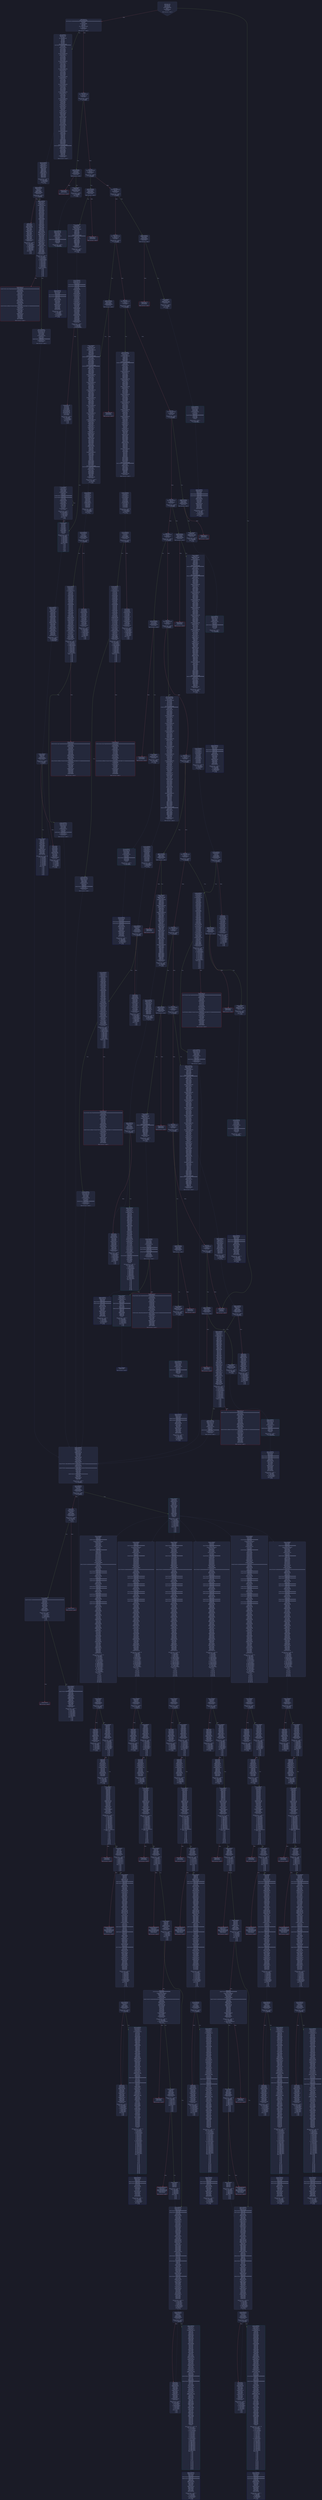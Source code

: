 digraph G {
    node [shape=box, style="filled, rounded", color="#565f89", fontcolor="#c0caf5", fontname="Helvetica", fillcolor="#24283b"];
    edge [color="#414868", fontcolor="#c0caf5", fontname="Helvetica"];
    bgcolor="#1a1b26";
    0 [ label = "[00] PUSH1 80
[02] PUSH1 40
[04] MSTORE
[05] PUSH1 04
[07] CALLDATASIZE
[08] LT
[09] PUSH2 00e6
[0c] JUMPI

Stack size req: 0, sizeΔ: 0
" shape = invhouse]
    1 [ label = "[0d] PUSH1 00
[0f] CALLDATALOAD
[10] PUSH29 0100000000000000000000000000000000000000000000000000000000
[2e] SWAP1
[2f] DIV
[30] PUSH4 ffffffff
[35] AND
[36] DUP1
[37] PUSH4 01e40862
[3c] EQ
[3d] PUSH2 00eb
[40] JUMPI

Stack size req: 0, sizeΔ: 1
"]
    2 [ label = "[41] DUP1
[42] PUSH4 2ed53a6a
[47] EQ
[48] PUSH2 01f9
[4b] JUMPI

Stack size req: 1, sizeΔ: 0
Entry->Op usage:
	0->71:EQ:1
"]
    3 [ label = "[4c] DUP1
[4d] PUSH4 34c925f0
[52] EQ
[53] PUSH2 0250
[56] JUMPI

Stack size req: 1, sizeΔ: 0
Entry->Op usage:
	0->82:EQ:1
"]
    4 [ label = "[57] DUP1
[58] PUSH4 3a84444a
[5d] EQ
[5e] PUSH2 02e8
[61] JUMPI

Stack size req: 1, sizeΔ: 0
Entry->Op usage:
	0->93:EQ:1
"]
    5 [ label = "[62] DUP1
[63] PUSH4 54da22be
[68] EQ
[69] PUSH2 033f
[6c] JUMPI

Stack size req: 1, sizeΔ: 0
Entry->Op usage:
	0->104:EQ:1
"]
    6 [ label = "[6d] DUP1
[6e] PUSH4 5636c7cd
[73] EQ
[74] PUSH2 047a
[77] JUMPI

Stack size req: 1, sizeΔ: 0
Entry->Op usage:
	0->115:EQ:1
"]
    7 [ label = "[78] DUP1
[79] PUSH4 56c82ab3
[7e] EQ
[7f] PUSH2 0588
[82] JUMPI

Stack size req: 1, sizeΔ: 0
Entry->Op usage:
	0->126:EQ:1
"]
    8 [ label = "[83] DUP1
[84] PUSH4 59eafcf7
[89] EQ
[8a] PUSH2 05df
[8d] JUMPI

Stack size req: 1, sizeΔ: 0
Entry->Op usage:
	0->137:EQ:1
"]
    9 [ label = "[8e] DUP1
[8f] PUSH4 643204cc
[94] EQ
[95] PUSH2 071a
[98] JUMPI

Stack size req: 1, sizeΔ: 0
Entry->Op usage:
	0->148:EQ:1
"]
    10 [ label = "[99] DUP1
[9a] PUSH4 6aee24a5
[9f] EQ
[a0] PUSH2 0771
[a3] JUMPI

Stack size req: 1, sizeΔ: 0
Entry->Op usage:
	0->159:EQ:1
"]
    11 [ label = "[a4] DUP1
[a5] PUSH4 8ad6764a
[aa] EQ
[ab] PUSH2 087f
[ae] JUMPI

Stack size req: 1, sizeΔ: 0
Entry->Op usage:
	0->170:EQ:1
"]
    12 [ label = "[af] DUP1
[b0] PUSH4 8da5cb5b
[b5] EQ
[b6] PUSH2 0928
[b9] JUMPI

Stack size req: 1, sizeΔ: 0
Entry->Op usage:
	0->181:EQ:1
"]
    13 [ label = "[ba] DUP1
[bb] PUSH4 a6f9dae1
[c0] EQ
[c1] PUSH2 097f
[c4] JUMPI

Stack size req: 1, sizeΔ: 0
Entry->Op usage:
	0->192:EQ:1
"]
    14 [ label = "[c5] DUP1
[c6] PUSH4 a7648b8c
[cb] EQ
[cc] PUSH2 09c2
[cf] JUMPI

Stack size req: 1, sizeΔ: 0
Entry->Op usage:
	0->203:EQ:1
"]
    15 [ label = "[d0] DUP1
[d1] PUSH4 a95e9b33
[d6] EQ
[d7] PUSH2 0ad0
[da] JUMPI

Stack size req: 1, sizeΔ: 0
Entry->Op usage:
	0->214:EQ:1
"]
    16 [ label = "[db] DUP1
[dc] PUSH4 deff28f5
[e1] EQ
[e2] PUSH2 0b27
[e5] JUMPI

Stack size req: 1, sizeΔ: 0
Entry->Op usage:
	0->225:EQ:1
"]
    17 [ label = "[e6] JUMPDEST
[e7] PUSH1 00
[e9] DUP1
[ea] REVERT

Stack size req: 0, sizeΔ: 0
" color = "red"]
    18 [ label = "[eb] JUMPDEST
[ec] PUSH2 01b7
[ef] PUSH1 04
[f1] DUP1
[f2] CALLDATASIZE
[f3] SUB
[f4] DUP2
[f5] ADD
[f6] SWAP1
[f7] DUP1
[f8] DUP1
[f9] CALLDATALOAD
[fa] PUSH20 ffffffffffffffffffffffffffffffffffffffff
[010f] AND
[0110] SWAP1
[0111] PUSH1 20
[0113] ADD
[0114] SWAP1
[0115] SWAP3
[0116] SWAP2
[0117] SWAP1
[0118] DUP1
[0119] CALLDATALOAD
[011a] SWAP1
[011b] PUSH1 20
[011d] ADD
[011e] SWAP1
[011f] SWAP3
[0120] SWAP2
[0121] SWAP1
[0122] DUP1
[0123] CALLDATALOAD
[0124] SWAP1
[0125] PUSH1 20
[0127] ADD
[0128] SWAP1
[0129] SWAP3
[012a] SWAP2
[012b] SWAP1
[012c] DUP1
[012d] CALLDATALOAD
[012e] SWAP1
[012f] PUSH1 20
[0131] ADD
[0132] SWAP1
[0133] SWAP3
[0134] SWAP2
[0135] SWAP1
[0136] DUP1
[0137] CALLDATALOAD
[0138] SWAP1
[0139] PUSH1 20
[013b] ADD
[013c] SWAP1
[013d] SWAP3
[013e] SWAP2
[013f] SWAP1
[0140] DUP1
[0141] CALLDATALOAD
[0142] SWAP1
[0143] PUSH1 20
[0145] ADD
[0146] SWAP1
[0147] SWAP3
[0148] SWAP2
[0149] SWAP1
[014a] DUP1
[014b] CALLDATALOAD
[014c] SWAP1
[014d] PUSH1 20
[014f] ADD
[0150] SWAP1
[0151] DUP3
[0152] ADD
[0153] DUP1
[0154] CALLDATALOAD
[0155] SWAP1
[0156] PUSH1 20
[0158] ADD
[0159] SWAP1
[015a] DUP1
[015b] DUP1
[015c] PUSH1 1f
[015e] ADD
[015f] PUSH1 20
[0161] DUP1
[0162] SWAP2
[0163] DIV
[0164] MUL
[0165] PUSH1 20
[0167] ADD
[0168] PUSH1 40
[016a] MLOAD
[016b] SWAP1
[016c] DUP2
[016d] ADD
[016e] PUSH1 40
[0170] MSTORE
[0171] DUP1
[0172] SWAP4
[0173] SWAP3
[0174] SWAP2
[0175] SWAP1
[0176] DUP2
[0177] DUP2
[0178] MSTORE
[0179] PUSH1 20
[017b] ADD
[017c] DUP4
[017d] DUP4
[017e] DUP1
[017f] DUP3
[0180] DUP5
[0181] CALLDATACOPY
[0182] DUP3
[0183] ADD
[0184] SWAP2
[0185] POP
[0186] POP
[0187] POP
[0188] POP
[0189] POP
[018a] POP
[018b] SWAP2
[018c] SWAP3
[018d] SWAP2
[018e] SWAP3
[018f] SWAP1
[0190] DUP1
[0191] CALLDATALOAD
[0192] PUSH20 ffffffffffffffffffffffffffffffffffffffff
[01a7] AND
[01a8] SWAP1
[01a9] PUSH1 20
[01ab] ADD
[01ac] SWAP1
[01ad] SWAP3
[01ae] SWAP2
[01af] SWAP1
[01b0] POP
[01b1] POP
[01b2] POP
[01b3] PUSH2 0b7e
[01b6] JUMP

Stack size req: 0, sizeΔ: 9
"]
    19 [ label = "[01b7] JUMPDEST
[01b8] PUSH1 40
[01ba] MLOAD
[01bb] DUP1
[01bc] DUP3
[01bd] PUSH20 ffffffffffffffffffffffffffffffffffffffff
[01d2] AND
[01d3] PUSH20 ffffffffffffffffffffffffffffffffffffffff
[01e8] AND
[01e9] DUP2
[01ea] MSTORE
[01eb] PUSH1 20
[01ed] ADD
[01ee] SWAP2
[01ef] POP
[01f0] POP
[01f1] PUSH1 40
[01f3] MLOAD
[01f4] DUP1
[01f5] SWAP2
[01f6] SUB
[01f7] SWAP1
[01f8] RETURN

Stack size req: 1, sizeΔ: -1
Entry->Op usage:
	0->466:AND:1
	0->488:AND:1
	0->490:MSTORE:1
	0->495:POP:0
Entry->Exit:
	0->😵
" color = "darkblue"]
    20 [ label = "[01f9] JUMPDEST
[01fa] CALLVALUE
[01fb] DUP1
[01fc] ISZERO
[01fd] PUSH2 0205
[0200] JUMPI

Stack size req: 0, sizeΔ: 1
"]
    21 [ label = "[0201] PUSH1 00
[0203] DUP1
[0204] REVERT

Stack size req: 0, sizeΔ: 0
" color = "red"]
    22 [ label = "[0205] JUMPDEST
[0206] POP
[0207] PUSH2 020e
[020a] PUSH2 10e1
[020d] JUMP

Stack size req: 1, sizeΔ: 0
Entry->Op usage:
	0->518:POP:0
Entry->Exit:
	0->😵
"]
    23 [ label = "[020e] JUMPDEST
[020f] PUSH1 40
[0211] MLOAD
[0212] DUP1
[0213] DUP3
[0214] PUSH20 ffffffffffffffffffffffffffffffffffffffff
[0229] AND
[022a] PUSH20 ffffffffffffffffffffffffffffffffffffffff
[023f] AND
[0240] DUP2
[0241] MSTORE
[0242] PUSH1 20
[0244] ADD
[0245] SWAP2
[0246] POP
[0247] POP
[0248] PUSH1 40
[024a] MLOAD
[024b] DUP1
[024c] SWAP2
[024d] SUB
[024e] SWAP1
[024f] RETURN

Stack size req: 1, sizeΔ: -1
Entry->Op usage:
	0->553:AND:1
	0->575:AND:1
	0->577:MSTORE:1
	0->582:POP:0
Entry->Exit:
	0->😵
" color = "darkblue"]
    24 [ label = "[0250] JUMPDEST
[0251] CALLVALUE
[0252] DUP1
[0253] ISZERO
[0254] PUSH2 025c
[0257] JUMPI

Stack size req: 0, sizeΔ: 1
"]
    25 [ label = "[0258] PUSH1 00
[025a] DUP1
[025b] REVERT

Stack size req: 0, sizeΔ: 0
" color = "red"]
    26 [ label = "[025c] JUMPDEST
[025d] POP
[025e] PUSH2 0291
[0261] PUSH1 04
[0263] DUP1
[0264] CALLDATASIZE
[0265] SUB
[0266] DUP2
[0267] ADD
[0268] SWAP1
[0269] DUP1
[026a] DUP1
[026b] CALLDATALOAD
[026c] PUSH20 ffffffffffffffffffffffffffffffffffffffff
[0281] AND
[0282] SWAP1
[0283] PUSH1 20
[0285] ADD
[0286] SWAP1
[0287] SWAP3
[0288] SWAP2
[0289] SWAP1
[028a] POP
[028b] POP
[028c] POP
[028d] PUSH2 1107
[0290] JUMP

Stack size req: 1, sizeΔ: 1
Entry->Op usage:
	0->605:POP:0
Entry->Exit:
	0->😵
"]
    27 [ label = "[0291] JUMPDEST
[0292] PUSH1 40
[0294] MLOAD
[0295] DUP1
[0296] DUP1
[0297] PUSH1 20
[0299] ADD
[029a] DUP3
[029b] DUP2
[029c] SUB
[029d] DUP3
[029e] MSTORE
[029f] DUP4
[02a0] DUP2
[02a1] DUP2
[02a2] MLOAD
[02a3] DUP2
[02a4] MSTORE
[02a5] PUSH1 20
[02a7] ADD
[02a8] SWAP2
[02a9] POP
[02aa] DUP1
[02ab] MLOAD
[02ac] SWAP1
[02ad] PUSH1 20
[02af] ADD
[02b0] SWAP1
[02b1] PUSH1 20
[02b3] MUL
[02b4] DUP1
[02b5] DUP4
[02b6] DUP4
[02b7] PUSH1 00

Stack size req: 1, sizeΔ: 9
Entry->Op usage:
	0->674:MLOAD:0
	0->683:MLOAD:0
	0->687:ADD:1
"]
    28 [ label = "[02b9] JUMPDEST
[02ba] DUP4
[02bb] DUP2
[02bc] LT
[02bd] ISZERO
[02be] PUSH2 02d4
[02c1] JUMPI

Stack size req: 4, sizeΔ: 0
Entry->Op usage:
	0->700:LT:0
	3->700:LT:1
"]
    29 [ label = "[02c2] DUP1
[02c3] DUP3
[02c4] ADD
[02c5] MLOAD
[02c6] DUP2
[02c7] DUP5
[02c8] ADD
[02c9] MSTORE
[02ca] PUSH1 20
[02cc] DUP2
[02cd] ADD
[02ce] SWAP1
[02cf] POP
[02d0] PUSH2 02b9
[02d3] JUMP

Stack size req: 3, sizeΔ: 0
Entry->Op usage:
	0->708:ADD:1
	0->712:ADD:1
	0->717:ADD:0
	0->719:POP:0
	1->708:ADD:0
	2->712:ADD:0
Entry->Exit:
	0->😵
"]
    30 [ label = "[02d4] JUMPDEST
[02d5] POP
[02d6] POP
[02d7] POP
[02d8] POP
[02d9] SWAP1
[02da] POP
[02db] ADD
[02dc] SWAP3
[02dd] POP
[02de] POP
[02df] POP
[02e0] PUSH1 40
[02e2] MLOAD
[02e3] DUP1
[02e4] SWAP2
[02e5] SUB
[02e6] SWAP1
[02e7] RETURN

Stack size req: 10, sizeΔ: -10
Entry->Op usage:
	0->725:POP:0
	1->726:POP:0
	2->727:POP:0
	3->728:POP:0
	4->731:ADD:0
	5->730:POP:0
	6->731:ADD:1
	7->734:POP:0
	8->735:POP:0
	9->733:POP:0
Entry->Exit:
	0->😵
	1->😵
	2->😵
	3->😵
	4->😵
	5->😵
	6->😵
	7->😵
	8->😵
	9->😵
" color = "darkblue"]
    31 [ label = "[02e8] JUMPDEST
[02e9] CALLVALUE
[02ea] DUP1
[02eb] ISZERO
[02ec] PUSH2 02f4
[02ef] JUMPI

Stack size req: 0, sizeΔ: 1
"]
    32 [ label = "[02f0] PUSH1 00
[02f2] DUP1
[02f3] REVERT

Stack size req: 0, sizeΔ: 0
" color = "red"]
    33 [ label = "[02f4] JUMPDEST
[02f5] POP
[02f6] PUSH2 02fd
[02f9] PUSH2 11d4
[02fc] JUMP

Stack size req: 1, sizeΔ: 0
Entry->Op usage:
	0->757:POP:0
Entry->Exit:
	0->😵
"]
    34 [ label = "[02fd] JUMPDEST
[02fe] PUSH1 40
[0300] MLOAD
[0301] DUP1
[0302] DUP3
[0303] PUSH20 ffffffffffffffffffffffffffffffffffffffff
[0318] AND
[0319] PUSH20 ffffffffffffffffffffffffffffffffffffffff
[032e] AND
[032f] DUP2
[0330] MSTORE
[0331] PUSH1 20
[0333] ADD
[0334] SWAP2
[0335] POP
[0336] POP
[0337] PUSH1 40
[0339] MLOAD
[033a] DUP1
[033b] SWAP2
[033c] SUB
[033d] SWAP1
[033e] RETURN

Stack size req: 1, sizeΔ: -1
Entry->Op usage:
	0->792:AND:1
	0->814:AND:1
	0->816:MSTORE:1
	0->821:POP:0
Entry->Exit:
	0->😵
" color = "darkblue"]
    35 [ label = "[033f] JUMPDEST
[0340] CALLVALUE
[0341] DUP1
[0342] ISZERO
[0343] PUSH2 034b
[0346] JUMPI

Stack size req: 0, sizeΔ: 1
"]
    36 [ label = "[0347] PUSH1 00
[0349] DUP1
[034a] REVERT

Stack size req: 0, sizeΔ: 0
" color = "red"]
    37 [ label = "[034b] JUMPDEST
[034c] POP
[034d] PUSH2 0438
[0350] PUSH1 04
[0352] DUP1
[0353] CALLDATASIZE
[0354] SUB
[0355] DUP2
[0356] ADD
[0357] SWAP1
[0358] DUP1
[0359] DUP1
[035a] CALLDATALOAD
[035b] PUSH20 ffffffffffffffffffffffffffffffffffffffff
[0370] AND
[0371] SWAP1
[0372] PUSH1 20
[0374] ADD
[0375] SWAP1
[0376] SWAP3
[0377] SWAP2
[0378] SWAP1
[0379] DUP1
[037a] CALLDATALOAD
[037b] PUSH20 ffffffffffffffffffffffffffffffffffffffff
[0390] AND
[0391] SWAP1
[0392] PUSH1 20
[0394] ADD
[0395] SWAP1
[0396] SWAP3
[0397] SWAP2
[0398] SWAP1
[0399] DUP1
[039a] CALLDATALOAD
[039b] SWAP1
[039c] PUSH1 20
[039e] ADD
[039f] SWAP1
[03a0] SWAP3
[03a1] SWAP2
[03a2] SWAP1
[03a3] DUP1
[03a4] CALLDATALOAD
[03a5] SWAP1
[03a6] PUSH1 20
[03a8] ADD
[03a9] SWAP1
[03aa] SWAP3
[03ab] SWAP2
[03ac] SWAP1
[03ad] DUP1
[03ae] CALLDATALOAD
[03af] SWAP1
[03b0] PUSH1 20
[03b2] ADD
[03b3] SWAP1
[03b4] SWAP3
[03b5] SWAP2
[03b6] SWAP1
[03b7] DUP1
[03b8] CALLDATALOAD
[03b9] SWAP1
[03ba] PUSH1 20
[03bc] ADD
[03bd] SWAP1
[03be] SWAP3
[03bf] SWAP2
[03c0] SWAP1
[03c1] DUP1
[03c2] CALLDATALOAD
[03c3] SWAP1
[03c4] PUSH1 20
[03c6] ADD
[03c7] SWAP1
[03c8] SWAP3
[03c9] SWAP2
[03ca] SWAP1
[03cb] DUP1
[03cc] CALLDATALOAD
[03cd] SWAP1
[03ce] PUSH1 20
[03d0] ADD
[03d1] SWAP1
[03d2] DUP3
[03d3] ADD
[03d4] DUP1
[03d5] CALLDATALOAD
[03d6] SWAP1
[03d7] PUSH1 20
[03d9] ADD
[03da] SWAP1
[03db] DUP1
[03dc] DUP1
[03dd] PUSH1 1f
[03df] ADD
[03e0] PUSH1 20
[03e2] DUP1
[03e3] SWAP2
[03e4] DIV
[03e5] MUL
[03e6] PUSH1 20
[03e8] ADD
[03e9] PUSH1 40
[03eb] MLOAD
[03ec] SWAP1
[03ed] DUP2
[03ee] ADD
[03ef] PUSH1 40
[03f1] MSTORE
[03f2] DUP1
[03f3] SWAP4
[03f4] SWAP3
[03f5] SWAP2
[03f6] SWAP1
[03f7] DUP2
[03f8] DUP2
[03f9] MSTORE
[03fa] PUSH1 20
[03fc] ADD
[03fd] DUP4
[03fe] DUP4
[03ff] DUP1
[0400] DUP3
[0401] DUP5
[0402] CALLDATACOPY
[0403] DUP3
[0404] ADD
[0405] SWAP2
[0406] POP
[0407] POP
[0408] POP
[0409] POP
[040a] POP
[040b] POP
[040c] SWAP2
[040d] SWAP3
[040e] SWAP2
[040f] SWAP3
[0410] SWAP1
[0411] DUP1
[0412] CALLDATALOAD
[0413] PUSH20 ffffffffffffffffffffffffffffffffffffffff
[0428] AND
[0429] SWAP1
[042a] PUSH1 20
[042c] ADD
[042d] SWAP1
[042e] SWAP3
[042f] SWAP2
[0430] SWAP1
[0431] POP
[0432] POP
[0433] POP
[0434] PUSH2 11fa
[0437] JUMP

Stack size req: 1, sizeΔ: 9
Entry->Op usage:
	0->844:POP:0
Entry->Exit:
	0->😵
"]
    38 [ label = "[0438] JUMPDEST
[0439] PUSH1 40
[043b] MLOAD
[043c] DUP1
[043d] DUP3
[043e] PUSH20 ffffffffffffffffffffffffffffffffffffffff
[0453] AND
[0454] PUSH20 ffffffffffffffffffffffffffffffffffffffff
[0469] AND
[046a] DUP2
[046b] MSTORE
[046c] PUSH1 20
[046e] ADD
[046f] SWAP2
[0470] POP
[0471] POP
[0472] PUSH1 40
[0474] MLOAD
[0475] DUP1
[0476] SWAP2
[0477] SUB
[0478] SWAP1
[0479] RETURN

Stack size req: 1, sizeΔ: -1
Entry->Op usage:
	0->1107:AND:1
	0->1129:AND:1
	0->1131:MSTORE:1
	0->1136:POP:0
Entry->Exit:
	0->😵
" color = "darkblue"]
    39 [ label = "[047a] JUMPDEST
[047b] PUSH2 0546
[047e] PUSH1 04
[0480] DUP1
[0481] CALLDATASIZE
[0482] SUB
[0483] DUP2
[0484] ADD
[0485] SWAP1
[0486] DUP1
[0487] DUP1
[0488] CALLDATALOAD
[0489] PUSH20 ffffffffffffffffffffffffffffffffffffffff
[049e] AND
[049f] SWAP1
[04a0] PUSH1 20
[04a2] ADD
[04a3] SWAP1
[04a4] SWAP3
[04a5] SWAP2
[04a6] SWAP1
[04a7] DUP1
[04a8] CALLDATALOAD
[04a9] SWAP1
[04aa] PUSH1 20
[04ac] ADD
[04ad] SWAP1
[04ae] SWAP3
[04af] SWAP2
[04b0] SWAP1
[04b1] DUP1
[04b2] CALLDATALOAD
[04b3] SWAP1
[04b4] PUSH1 20
[04b6] ADD
[04b7] SWAP1
[04b8] SWAP3
[04b9] SWAP2
[04ba] SWAP1
[04bb] DUP1
[04bc] CALLDATALOAD
[04bd] SWAP1
[04be] PUSH1 20
[04c0] ADD
[04c1] SWAP1
[04c2] SWAP3
[04c3] SWAP2
[04c4] SWAP1
[04c5] DUP1
[04c6] CALLDATALOAD
[04c7] SWAP1
[04c8] PUSH1 20
[04ca] ADD
[04cb] SWAP1
[04cc] SWAP3
[04cd] SWAP2
[04ce] SWAP1
[04cf] DUP1
[04d0] CALLDATALOAD
[04d1] SWAP1
[04d2] PUSH1 20
[04d4] ADD
[04d5] SWAP1
[04d6] SWAP3
[04d7] SWAP2
[04d8] SWAP1
[04d9] DUP1
[04da] CALLDATALOAD
[04db] SWAP1
[04dc] PUSH1 20
[04de] ADD
[04df] SWAP1
[04e0] DUP3
[04e1] ADD
[04e2] DUP1
[04e3] CALLDATALOAD
[04e4] SWAP1
[04e5] PUSH1 20
[04e7] ADD
[04e8] SWAP1
[04e9] DUP1
[04ea] DUP1
[04eb] PUSH1 1f
[04ed] ADD
[04ee] PUSH1 20
[04f0] DUP1
[04f1] SWAP2
[04f2] DIV
[04f3] MUL
[04f4] PUSH1 20
[04f6] ADD
[04f7] PUSH1 40
[04f9] MLOAD
[04fa] SWAP1
[04fb] DUP2
[04fc] ADD
[04fd] PUSH1 40
[04ff] MSTORE
[0500] DUP1
[0501] SWAP4
[0502] SWAP3
[0503] SWAP2
[0504] SWAP1
[0505] DUP2
[0506] DUP2
[0507] MSTORE
[0508] PUSH1 20
[050a] ADD
[050b] DUP4
[050c] DUP4
[050d] DUP1
[050e] DUP3
[050f] DUP5
[0510] CALLDATACOPY
[0511] DUP3
[0512] ADD
[0513] SWAP2
[0514] POP
[0515] POP
[0516] POP
[0517] POP
[0518] POP
[0519] POP
[051a] SWAP2
[051b] SWAP3
[051c] SWAP2
[051d] SWAP3
[051e] SWAP1
[051f] DUP1
[0520] CALLDATALOAD
[0521] PUSH20 ffffffffffffffffffffffffffffffffffffffff
[0536] AND
[0537] SWAP1
[0538] PUSH1 20
[053a] ADD
[053b] SWAP1
[053c] SWAP3
[053d] SWAP2
[053e] SWAP1
[053f] POP
[0540] POP
[0541] POP
[0542] PUSH2 170b
[0545] JUMP

Stack size req: 0, sizeΔ: 9
"]
    40 [ label = "[0546] JUMPDEST
[0547] PUSH1 40
[0549] MLOAD
[054a] DUP1
[054b] DUP3
[054c] PUSH20 ffffffffffffffffffffffffffffffffffffffff
[0561] AND
[0562] PUSH20 ffffffffffffffffffffffffffffffffffffffff
[0577] AND
[0578] DUP2
[0579] MSTORE
[057a] PUSH1 20
[057c] ADD
[057d] SWAP2
[057e] POP
[057f] POP
[0580] PUSH1 40
[0582] MLOAD
[0583] DUP1
[0584] SWAP2
[0585] SUB
[0586] SWAP1
[0587] RETURN

Stack size req: 1, sizeΔ: -1
Entry->Op usage:
	0->1377:AND:1
	0->1399:AND:1
	0->1401:MSTORE:1
	0->1406:POP:0
Entry->Exit:
	0->😵
" color = "darkblue"]
    41 [ label = "[0588] JUMPDEST
[0589] CALLVALUE
[058a] DUP1
[058b] ISZERO
[058c] PUSH2 0594
[058f] JUMPI

Stack size req: 0, sizeΔ: 1
"]
    42 [ label = "[0590] PUSH1 00
[0592] DUP1
[0593] REVERT

Stack size req: 0, sizeΔ: 0
" color = "red"]
    43 [ label = "[0594] JUMPDEST
[0595] POP
[0596] PUSH2 059d
[0599] PUSH2 1be7
[059c] JUMP

Stack size req: 1, sizeΔ: 0
Entry->Op usage:
	0->1429:POP:0
Entry->Exit:
	0->😵
"]
    44 [ label = "[059d] JUMPDEST
[059e] PUSH1 40
[05a0] MLOAD
[05a1] DUP1
[05a2] DUP3
[05a3] PUSH20 ffffffffffffffffffffffffffffffffffffffff
[05b8] AND
[05b9] PUSH20 ffffffffffffffffffffffffffffffffffffffff
[05ce] AND
[05cf] DUP2
[05d0] MSTORE
[05d1] PUSH1 20
[05d3] ADD
[05d4] SWAP2
[05d5] POP
[05d6] POP
[05d7] PUSH1 40
[05d9] MLOAD
[05da] DUP1
[05db] SWAP2
[05dc] SUB
[05dd] SWAP1
[05de] RETURN

Stack size req: 1, sizeΔ: -1
Entry->Op usage:
	0->1464:AND:1
	0->1486:AND:1
	0->1488:MSTORE:1
	0->1493:POP:0
Entry->Exit:
	0->😵
" color = "darkblue"]
    45 [ label = "[05df] JUMPDEST
[05e0] CALLVALUE
[05e1] DUP1
[05e2] ISZERO
[05e3] PUSH2 05eb
[05e6] JUMPI

Stack size req: 0, sizeΔ: 1
"]
    46 [ label = "[05e7] PUSH1 00
[05e9] DUP1
[05ea] REVERT

Stack size req: 0, sizeΔ: 0
" color = "red"]
    47 [ label = "[05eb] JUMPDEST
[05ec] POP
[05ed] PUSH2 06d8
[05f0] PUSH1 04
[05f2] DUP1
[05f3] CALLDATASIZE
[05f4] SUB
[05f5] DUP2
[05f6] ADD
[05f7] SWAP1
[05f8] DUP1
[05f9] DUP1
[05fa] CALLDATALOAD
[05fb] PUSH20 ffffffffffffffffffffffffffffffffffffffff
[0610] AND
[0611] SWAP1
[0612] PUSH1 20
[0614] ADD
[0615] SWAP1
[0616] SWAP3
[0617] SWAP2
[0618] SWAP1
[0619] DUP1
[061a] CALLDATALOAD
[061b] PUSH20 ffffffffffffffffffffffffffffffffffffffff
[0630] AND
[0631] SWAP1
[0632] PUSH1 20
[0634] ADD
[0635] SWAP1
[0636] SWAP3
[0637] SWAP2
[0638] SWAP1
[0639] DUP1
[063a] CALLDATALOAD
[063b] SWAP1
[063c] PUSH1 20
[063e] ADD
[063f] SWAP1
[0640] SWAP3
[0641] SWAP2
[0642] SWAP1
[0643] DUP1
[0644] CALLDATALOAD
[0645] SWAP1
[0646] PUSH1 20
[0648] ADD
[0649] SWAP1
[064a] SWAP3
[064b] SWAP2
[064c] SWAP1
[064d] DUP1
[064e] CALLDATALOAD
[064f] SWAP1
[0650] PUSH1 20
[0652] ADD
[0653] SWAP1
[0654] SWAP3
[0655] SWAP2
[0656] SWAP1
[0657] DUP1
[0658] CALLDATALOAD
[0659] SWAP1
[065a] PUSH1 20
[065c] ADD
[065d] SWAP1
[065e] SWAP3
[065f] SWAP2
[0660] SWAP1
[0661] DUP1
[0662] CALLDATALOAD
[0663] SWAP1
[0664] PUSH1 20
[0666] ADD
[0667] SWAP1
[0668] SWAP3
[0669] SWAP2
[066a] SWAP1
[066b] DUP1
[066c] CALLDATALOAD
[066d] SWAP1
[066e] PUSH1 20
[0670] ADD
[0671] SWAP1
[0672] DUP3
[0673] ADD
[0674] DUP1
[0675] CALLDATALOAD
[0676] SWAP1
[0677] PUSH1 20
[0679] ADD
[067a] SWAP1
[067b] DUP1
[067c] DUP1
[067d] PUSH1 1f
[067f] ADD
[0680] PUSH1 20
[0682] DUP1
[0683] SWAP2
[0684] DIV
[0685] MUL
[0686] PUSH1 20
[0688] ADD
[0689] PUSH1 40
[068b] MLOAD
[068c] SWAP1
[068d] DUP2
[068e] ADD
[068f] PUSH1 40
[0691] MSTORE
[0692] DUP1
[0693] SWAP4
[0694] SWAP3
[0695] SWAP2
[0696] SWAP1
[0697] DUP2
[0698] DUP2
[0699] MSTORE
[069a] PUSH1 20
[069c] ADD
[069d] DUP4
[069e] DUP4
[069f] DUP1
[06a0] DUP3
[06a1] DUP5
[06a2] CALLDATACOPY
[06a3] DUP3
[06a4] ADD
[06a5] SWAP2
[06a6] POP
[06a7] POP
[06a8] POP
[06a9] POP
[06aa] POP
[06ab] POP
[06ac] SWAP2
[06ad] SWAP3
[06ae] SWAP2
[06af] SWAP3
[06b0] SWAP1
[06b1] DUP1
[06b2] CALLDATALOAD
[06b3] PUSH20 ffffffffffffffffffffffffffffffffffffffff
[06c8] AND
[06c9] SWAP1
[06ca] PUSH1 20
[06cc] ADD
[06cd] SWAP1
[06ce] SWAP3
[06cf] SWAP2
[06d0] SWAP1
[06d1] POP
[06d2] POP
[06d3] POP
[06d4] PUSH2 1c0d
[06d7] JUMP

Stack size req: 1, sizeΔ: 9
Entry->Op usage:
	0->1516:POP:0
Entry->Exit:
	0->😵
"]
    48 [ label = "[06d8] JUMPDEST
[06d9] PUSH1 40
[06db] MLOAD
[06dc] DUP1
[06dd] DUP3
[06de] PUSH20 ffffffffffffffffffffffffffffffffffffffff
[06f3] AND
[06f4] PUSH20 ffffffffffffffffffffffffffffffffffffffff
[0709] AND
[070a] DUP2
[070b] MSTORE
[070c] PUSH1 20
[070e] ADD
[070f] SWAP2
[0710] POP
[0711] POP
[0712] PUSH1 40
[0714] MLOAD
[0715] DUP1
[0716] SWAP2
[0717] SUB
[0718] SWAP1
[0719] RETURN

Stack size req: 1, sizeΔ: -1
Entry->Op usage:
	0->1779:AND:1
	0->1801:AND:1
	0->1803:MSTORE:1
	0->1808:POP:0
Entry->Exit:
	0->😵
" color = "darkblue"]
    49 [ label = "[071a] JUMPDEST
[071b] CALLVALUE
[071c] DUP1
[071d] ISZERO
[071e] PUSH2 0726
[0721] JUMPI

Stack size req: 0, sizeΔ: 1
"]
    50 [ label = "[0722] PUSH1 00
[0724] DUP1
[0725] REVERT

Stack size req: 0, sizeΔ: 0
" color = "red"]
    51 [ label = "[0726] JUMPDEST
[0727] POP
[0728] PUSH2 072f
[072b] PUSH2 211e
[072e] JUMP

Stack size req: 1, sizeΔ: 0
Entry->Op usage:
	0->1831:POP:0
Entry->Exit:
	0->😵
"]
    52 [ label = "[072f] JUMPDEST
[0730] PUSH1 40
[0732] MLOAD
[0733] DUP1
[0734] DUP3
[0735] PUSH20 ffffffffffffffffffffffffffffffffffffffff
[074a] AND
[074b] PUSH20 ffffffffffffffffffffffffffffffffffffffff
[0760] AND
[0761] DUP2
[0762] MSTORE
[0763] PUSH1 20
[0765] ADD
[0766] SWAP2
[0767] POP
[0768] POP
[0769] PUSH1 40
[076b] MLOAD
[076c] DUP1
[076d] SWAP2
[076e] SUB
[076f] SWAP1
[0770] RETURN

Stack size req: 1, sizeΔ: -1
Entry->Op usage:
	0->1866:AND:1
	0->1888:AND:1
	0->1890:MSTORE:1
	0->1895:POP:0
Entry->Exit:
	0->😵
" color = "darkblue"]
    53 [ label = "[0771] JUMPDEST
[0772] PUSH2 083d
[0775] PUSH1 04
[0777] DUP1
[0778] CALLDATASIZE
[0779] SUB
[077a] DUP2
[077b] ADD
[077c] SWAP1
[077d] DUP1
[077e] DUP1
[077f] CALLDATALOAD
[0780] PUSH20 ffffffffffffffffffffffffffffffffffffffff
[0795] AND
[0796] SWAP1
[0797] PUSH1 20
[0799] ADD
[079a] SWAP1
[079b] SWAP3
[079c] SWAP2
[079d] SWAP1
[079e] DUP1
[079f] CALLDATALOAD
[07a0] SWAP1
[07a1] PUSH1 20
[07a3] ADD
[07a4] SWAP1
[07a5] SWAP3
[07a6] SWAP2
[07a7] SWAP1
[07a8] DUP1
[07a9] CALLDATALOAD
[07aa] SWAP1
[07ab] PUSH1 20
[07ad] ADD
[07ae] SWAP1
[07af] SWAP3
[07b0] SWAP2
[07b1] SWAP1
[07b2] DUP1
[07b3] CALLDATALOAD
[07b4] SWAP1
[07b5] PUSH1 20
[07b7] ADD
[07b8] SWAP1
[07b9] SWAP3
[07ba] SWAP2
[07bb] SWAP1
[07bc] DUP1
[07bd] CALLDATALOAD
[07be] SWAP1
[07bf] PUSH1 20
[07c1] ADD
[07c2] SWAP1
[07c3] SWAP3
[07c4] SWAP2
[07c5] SWAP1
[07c6] DUP1
[07c7] CALLDATALOAD
[07c8] SWAP1
[07c9] PUSH1 20
[07cb] ADD
[07cc] SWAP1
[07cd] SWAP3
[07ce] SWAP2
[07cf] SWAP1
[07d0] DUP1
[07d1] CALLDATALOAD
[07d2] SWAP1
[07d3] PUSH1 20
[07d5] ADD
[07d6] SWAP1
[07d7] DUP3
[07d8] ADD
[07d9] DUP1
[07da] CALLDATALOAD
[07db] SWAP1
[07dc] PUSH1 20
[07de] ADD
[07df] SWAP1
[07e0] DUP1
[07e1] DUP1
[07e2] PUSH1 1f
[07e4] ADD
[07e5] PUSH1 20
[07e7] DUP1
[07e8] SWAP2
[07e9] DIV
[07ea] MUL
[07eb] PUSH1 20
[07ed] ADD
[07ee] PUSH1 40
[07f0] MLOAD
[07f1] SWAP1
[07f2] DUP2
[07f3] ADD
[07f4] PUSH1 40
[07f6] MSTORE
[07f7] DUP1
[07f8] SWAP4
[07f9] SWAP3
[07fa] SWAP2
[07fb] SWAP1
[07fc] DUP2
[07fd] DUP2
[07fe] MSTORE
[07ff] PUSH1 20
[0801] ADD
[0802] DUP4
[0803] DUP4
[0804] DUP1
[0805] DUP3
[0806] DUP5
[0807] CALLDATACOPY
[0808] DUP3
[0809] ADD
[080a] SWAP2
[080b] POP
[080c] POP
[080d] POP
[080e] POP
[080f] POP
[0810] POP
[0811] SWAP2
[0812] SWAP3
[0813] SWAP2
[0814] SWAP3
[0815] SWAP1
[0816] DUP1
[0817] CALLDATALOAD
[0818] PUSH20 ffffffffffffffffffffffffffffffffffffffff
[082d] AND
[082e] SWAP1
[082f] PUSH1 20
[0831] ADD
[0832] SWAP1
[0833] SWAP3
[0834] SWAP2
[0835] SWAP1
[0836] POP
[0837] POP
[0838] POP
[0839] PUSH2 2144
[083c] JUMP

Stack size req: 0, sizeΔ: 9
"]
    54 [ label = "[083d] JUMPDEST
[083e] PUSH1 40
[0840] MLOAD
[0841] DUP1
[0842] DUP3
[0843] PUSH20 ffffffffffffffffffffffffffffffffffffffff
[0858] AND
[0859] PUSH20 ffffffffffffffffffffffffffffffffffffffff
[086e] AND
[086f] DUP2
[0870] MSTORE
[0871] PUSH1 20
[0873] ADD
[0874] SWAP2
[0875] POP
[0876] POP
[0877] PUSH1 40
[0879] MLOAD
[087a] DUP1
[087b] SWAP2
[087c] SUB
[087d] SWAP1
[087e] RETURN

Stack size req: 1, sizeΔ: -1
Entry->Op usage:
	0->2136:AND:1
	0->2158:AND:1
	0->2160:MSTORE:1
	0->2165:POP:0
Entry->Exit:
	0->😵
" color = "darkblue"]
    55 [ label = "[087f] JUMPDEST
[0880] CALLVALUE
[0881] DUP1
[0882] ISZERO
[0883] PUSH2 088b
[0886] JUMPI

Stack size req: 0, sizeΔ: 1
"]
    56 [ label = "[0887] PUSH1 00
[0889] DUP1
[088a] REVERT

Stack size req: 0, sizeΔ: 0
" color = "red"]
    57 [ label = "[088b] JUMPDEST
[088c] POP
[088d] PUSH2 08e6
[0890] PUSH1 04
[0892] DUP1
[0893] CALLDATASIZE
[0894] SUB
[0895] DUP2
[0896] ADD
[0897] SWAP1
[0898] DUP1
[0899] DUP1
[089a] CALLDATALOAD
[089b] SWAP1
[089c] PUSH1 20
[089e] ADD
[089f] SWAP1
[08a0] DUP3
[08a1] ADD
[08a2] DUP1
[08a3] CALLDATALOAD
[08a4] SWAP1
[08a5] PUSH1 20
[08a7] ADD
[08a8] SWAP1
[08a9] DUP1
[08aa] DUP1
[08ab] PUSH1 1f
[08ad] ADD
[08ae] PUSH1 20
[08b0] DUP1
[08b1] SWAP2
[08b2] DIV
[08b3] MUL
[08b4] PUSH1 20
[08b6] ADD
[08b7] PUSH1 40
[08b9] MLOAD
[08ba] SWAP1
[08bb] DUP2
[08bc] ADD
[08bd] PUSH1 40
[08bf] MSTORE
[08c0] DUP1
[08c1] SWAP4
[08c2] SWAP3
[08c3] SWAP2
[08c4] SWAP1
[08c5] DUP2
[08c6] DUP2
[08c7] MSTORE
[08c8] PUSH1 20
[08ca] ADD
[08cb] DUP4
[08cc] DUP4
[08cd] DUP1
[08ce] DUP3
[08cf] DUP5
[08d0] CALLDATACOPY
[08d1] DUP3
[08d2] ADD
[08d3] SWAP2
[08d4] POP
[08d5] POP
[08d6] POP
[08d7] POP
[08d8] POP
[08d9] POP
[08da] SWAP2
[08db] SWAP3
[08dc] SWAP2
[08dd] SWAP3
[08de] SWAP1
[08df] POP
[08e0] POP
[08e1] POP
[08e2] PUSH2 26a7
[08e5] JUMP

Stack size req: 1, sizeΔ: 1
Entry->Op usage:
	0->2188:POP:0
Entry->Exit:
	0->😵
"]
    58 [ label = "[08e6] JUMPDEST
[08e7] PUSH1 40
[08e9] MLOAD
[08ea] DUP1
[08eb] DUP3
[08ec] PUSH20 ffffffffffffffffffffffffffffffffffffffff
[0901] AND
[0902] PUSH20 ffffffffffffffffffffffffffffffffffffffff
[0917] AND
[0918] DUP2
[0919] MSTORE
[091a] PUSH1 20
[091c] ADD
[091d] SWAP2
[091e] POP
[091f] POP
[0920] PUSH1 40
[0922] MLOAD
[0923] DUP1
[0924] SWAP2
[0925] SUB
[0926] SWAP1
[0927] RETURN

Stack size req: 1, sizeΔ: -1
Entry->Op usage:
	0->2305:AND:1
	0->2327:AND:1
	0->2329:MSTORE:1
	0->2334:POP:0
Entry->Exit:
	0->😵
" color = "darkblue"]
    59 [ label = "[0928] JUMPDEST
[0929] CALLVALUE
[092a] DUP1
[092b] ISZERO
[092c] PUSH2 0934
[092f] JUMPI

Stack size req: 0, sizeΔ: 1
"]
    60 [ label = "[0930] PUSH1 00
[0932] DUP1
[0933] REVERT

Stack size req: 0, sizeΔ: 0
" color = "red"]
    61 [ label = "[0934] JUMPDEST
[0935] POP
[0936] PUSH2 093d
[0939] PUSH2 273f
[093c] JUMP

Stack size req: 1, sizeΔ: 0
Entry->Op usage:
	0->2357:POP:0
Entry->Exit:
	0->😵
"]
    62 [ label = "[093d] JUMPDEST
[093e] PUSH1 40
[0940] MLOAD
[0941] DUP1
[0942] DUP3
[0943] PUSH20 ffffffffffffffffffffffffffffffffffffffff
[0958] AND
[0959] PUSH20 ffffffffffffffffffffffffffffffffffffffff
[096e] AND
[096f] DUP2
[0970] MSTORE
[0971] PUSH1 20
[0973] ADD
[0974] SWAP2
[0975] POP
[0976] POP
[0977] PUSH1 40
[0979] MLOAD
[097a] DUP1
[097b] SWAP2
[097c] SUB
[097d] SWAP1
[097e] RETURN

Stack size req: 1, sizeΔ: -1
Entry->Op usage:
	0->2392:AND:1
	0->2414:AND:1
	0->2416:MSTORE:1
	0->2421:POP:0
Entry->Exit:
	0->😵
" color = "darkblue"]
    63 [ label = "[097f] JUMPDEST
[0980] CALLVALUE
[0981] DUP1
[0982] ISZERO
[0983] PUSH2 098b
[0986] JUMPI

Stack size req: 0, sizeΔ: 1
"]
    64 [ label = "[0987] PUSH1 00
[0989] DUP1
[098a] REVERT

Stack size req: 0, sizeΔ: 0
" color = "red"]
    65 [ label = "[098b] JUMPDEST
[098c] POP
[098d] PUSH2 09c0
[0990] PUSH1 04
[0992] DUP1
[0993] CALLDATASIZE
[0994] SUB
[0995] DUP2
[0996] ADD
[0997] SWAP1
[0998] DUP1
[0999] DUP1
[099a] CALLDATALOAD
[099b] PUSH20 ffffffffffffffffffffffffffffffffffffffff
[09b0] AND
[09b1] SWAP1
[09b2] PUSH1 20
[09b4] ADD
[09b5] SWAP1
[09b6] SWAP3
[09b7] SWAP2
[09b8] SWAP1
[09b9] POP
[09ba] POP
[09bb] POP
[09bc] PUSH2 2764
[09bf] JUMP

Stack size req: 1, sizeΔ: 1
Entry->Op usage:
	0->2444:POP:0
Entry->Exit:
	0->😵
"]
    66 [ label = "[09c0] JUMPDEST
[09c1] STOP

Stack size req: 0, sizeΔ: 0
" color = "darkblue"]
    67 [ label = "[09c2] JUMPDEST
[09c3] PUSH2 0a8e
[09c6] PUSH1 04
[09c8] DUP1
[09c9] CALLDATASIZE
[09ca] SUB
[09cb] DUP2
[09cc] ADD
[09cd] SWAP1
[09ce] DUP1
[09cf] DUP1
[09d0] CALLDATALOAD
[09d1] PUSH20 ffffffffffffffffffffffffffffffffffffffff
[09e6] AND
[09e7] SWAP1
[09e8] PUSH1 20
[09ea] ADD
[09eb] SWAP1
[09ec] SWAP3
[09ed] SWAP2
[09ee] SWAP1
[09ef] DUP1
[09f0] CALLDATALOAD
[09f1] SWAP1
[09f2] PUSH1 20
[09f4] ADD
[09f5] SWAP1
[09f6] SWAP3
[09f7] SWAP2
[09f8] SWAP1
[09f9] DUP1
[09fa] CALLDATALOAD
[09fb] SWAP1
[09fc] PUSH1 20
[09fe] ADD
[09ff] SWAP1
[0a00] SWAP3
[0a01] SWAP2
[0a02] SWAP1
[0a03] DUP1
[0a04] CALLDATALOAD
[0a05] SWAP1
[0a06] PUSH1 20
[0a08] ADD
[0a09] SWAP1
[0a0a] SWAP3
[0a0b] SWAP2
[0a0c] SWAP1
[0a0d] DUP1
[0a0e] CALLDATALOAD
[0a0f] SWAP1
[0a10] PUSH1 20
[0a12] ADD
[0a13] SWAP1
[0a14] SWAP3
[0a15] SWAP2
[0a16] SWAP1
[0a17] DUP1
[0a18] CALLDATALOAD
[0a19] SWAP1
[0a1a] PUSH1 20
[0a1c] ADD
[0a1d] SWAP1
[0a1e] SWAP3
[0a1f] SWAP2
[0a20] SWAP1
[0a21] DUP1
[0a22] CALLDATALOAD
[0a23] SWAP1
[0a24] PUSH1 20
[0a26] ADD
[0a27] SWAP1
[0a28] DUP3
[0a29] ADD
[0a2a] DUP1
[0a2b] CALLDATALOAD
[0a2c] SWAP1
[0a2d] PUSH1 20
[0a2f] ADD
[0a30] SWAP1
[0a31] DUP1
[0a32] DUP1
[0a33] PUSH1 1f
[0a35] ADD
[0a36] PUSH1 20
[0a38] DUP1
[0a39] SWAP2
[0a3a] DIV
[0a3b] MUL
[0a3c] PUSH1 20
[0a3e] ADD
[0a3f] PUSH1 40
[0a41] MLOAD
[0a42] SWAP1
[0a43] DUP2
[0a44] ADD
[0a45] PUSH1 40
[0a47] MSTORE
[0a48] DUP1
[0a49] SWAP4
[0a4a] SWAP3
[0a4b] SWAP2
[0a4c] SWAP1
[0a4d] DUP2
[0a4e] DUP2
[0a4f] MSTORE
[0a50] PUSH1 20
[0a52] ADD
[0a53] DUP4
[0a54] DUP4
[0a55] DUP1
[0a56] DUP3
[0a57] DUP5
[0a58] CALLDATACOPY
[0a59] DUP3
[0a5a] ADD
[0a5b] SWAP2
[0a5c] POP
[0a5d] POP
[0a5e] POP
[0a5f] POP
[0a60] POP
[0a61] POP
[0a62] SWAP2
[0a63] SWAP3
[0a64] SWAP2
[0a65] SWAP3
[0a66] SWAP1
[0a67] DUP1
[0a68] CALLDATALOAD
[0a69] PUSH20 ffffffffffffffffffffffffffffffffffffffff
[0a7e] AND
[0a7f] SWAP1
[0a80] PUSH1 20
[0a82] ADD
[0a83] SWAP1
[0a84] SWAP3
[0a85] SWAP2
[0a86] SWAP1
[0a87] POP
[0a88] POP
[0a89] POP
[0a8a] PUSH2 286b
[0a8d] JUMP

Stack size req: 0, sizeΔ: 9
"]
    68 [ label = "[0a8e] JUMPDEST
[0a8f] PUSH1 40
[0a91] MLOAD
[0a92] DUP1
[0a93] DUP3
[0a94] PUSH20 ffffffffffffffffffffffffffffffffffffffff
[0aa9] AND
[0aaa] PUSH20 ffffffffffffffffffffffffffffffffffffffff
[0abf] AND
[0ac0] DUP2
[0ac1] MSTORE
[0ac2] PUSH1 20
[0ac4] ADD
[0ac5] SWAP2
[0ac6] POP
[0ac7] POP
[0ac8] PUSH1 40
[0aca] MLOAD
[0acb] DUP1
[0acc] SWAP2
[0acd] SUB
[0ace] SWAP1
[0acf] RETURN

Stack size req: 1, sizeΔ: -1
Entry->Op usage:
	0->2729:AND:1
	0->2751:AND:1
	0->2753:MSTORE:1
	0->2758:POP:0
Entry->Exit:
	0->😵
" color = "darkblue"]
    69 [ label = "[0ad0] JUMPDEST
[0ad1] CALLVALUE
[0ad2] DUP1
[0ad3] ISZERO
[0ad4] PUSH2 0adc
[0ad7] JUMPI

Stack size req: 0, sizeΔ: 1
"]
    70 [ label = "[0ad8] PUSH1 00
[0ada] DUP1
[0adb] REVERT

Stack size req: 0, sizeΔ: 0
" color = "red"]
    71 [ label = "[0adc] JUMPDEST
[0add] POP
[0ade] PUSH2 0ae5
[0ae1] PUSH2 2d47
[0ae4] JUMP

Stack size req: 1, sizeΔ: 0
Entry->Op usage:
	0->2781:POP:0
Entry->Exit:
	0->😵
"]
    72 [ label = "[0ae5] JUMPDEST
[0ae6] PUSH1 40
[0ae8] MLOAD
[0ae9] DUP1
[0aea] DUP3
[0aeb] PUSH20 ffffffffffffffffffffffffffffffffffffffff
[0b00] AND
[0b01] PUSH20 ffffffffffffffffffffffffffffffffffffffff
[0b16] AND
[0b17] DUP2
[0b18] MSTORE
[0b19] PUSH1 20
[0b1b] ADD
[0b1c] SWAP2
[0b1d] POP
[0b1e] POP
[0b1f] PUSH1 40
[0b21] MLOAD
[0b22] DUP1
[0b23] SWAP2
[0b24] SUB
[0b25] SWAP1
[0b26] RETURN

Stack size req: 1, sizeΔ: -1
Entry->Op usage:
	0->2816:AND:1
	0->2838:AND:1
	0->2840:MSTORE:1
	0->2845:POP:0
Entry->Exit:
	0->😵
" color = "darkblue"]
    73 [ label = "[0b27] JUMPDEST
[0b28] CALLVALUE
[0b29] DUP1
[0b2a] ISZERO
[0b2b] PUSH2 0b33
[0b2e] JUMPI

Stack size req: 0, sizeΔ: 1
"]
    74 [ label = "[0b2f] PUSH1 00
[0b31] DUP1
[0b32] REVERT

Stack size req: 0, sizeΔ: 0
" color = "red"]
    75 [ label = "[0b33] JUMPDEST
[0b34] POP
[0b35] PUSH2 0b3c
[0b38] PUSH2 2d6d
[0b3b] JUMP

Stack size req: 1, sizeΔ: 0
Entry->Op usage:
	0->2868:POP:0
Entry->Exit:
	0->😵
"]
    76 [ label = "[0b3c] JUMPDEST
[0b3d] PUSH1 40
[0b3f] MLOAD
[0b40] DUP1
[0b41] DUP3
[0b42] PUSH20 ffffffffffffffffffffffffffffffffffffffff
[0b57] AND
[0b58] PUSH20 ffffffffffffffffffffffffffffffffffffffff
[0b6d] AND
[0b6e] DUP2
[0b6f] MSTORE
[0b70] PUSH1 20
[0b72] ADD
[0b73] SWAP2
[0b74] POP
[0b75] POP
[0b76] PUSH1 40
[0b78] MLOAD
[0b79] DUP1
[0b7a] SWAP2
[0b7b] SUB
[0b7c] SWAP1
[0b7d] RETURN

Stack size req: 1, sizeΔ: -1
Entry->Op usage:
	0->2903:AND:1
	0->2925:AND:1
	0->2927:MSTORE:1
	0->2932:POP:0
Entry->Exit:
	0->😵
" color = "darkblue"]
    77 [ label = "[0b7e] JUMPDEST
[0b7f] PUSH1 00
[0b81] DUP1
[0b82] PUSH1 08
[0b84] DUP5
[0b85] PUSH1 40
[0b87] MLOAD
[0b88] DUP1
[0b89] DUP3
[0b8a] DUP1
[0b8b] MLOAD
[0b8c] SWAP1
[0b8d] PUSH1 20
[0b8f] ADD
[0b90] SWAP1
[0b91] DUP1
[0b92] DUP4
[0b93] DUP4

Stack size req: 2, sizeΔ: 11
Entry->Op usage:
	1->2955:MLOAD:0
	1->2959:ADD:1
Entry->Exit:
	1->7, 12
"]
    78 [ label = "[0b94] JUMPDEST
[0b95] PUSH1 20
[0b97] DUP4
[0b98] LT
[0b99] ISZERO
[0b9a] ISZERO
[0b9b] PUSH2 0bb9
[0b9e] JUMPI

Stack size req: 3, sizeΔ: 0
Entry->Op usage:
	2->2968:LT:0
"]
    79 [ label = "[0b9f] DUP1
[0ba0] MLOAD
[0ba1] DUP3
[0ba2] MSTORE
[0ba3] PUSH1 20
[0ba5] DUP3
[0ba6] ADD
[0ba7] SWAP2
[0ba8] POP
[0ba9] PUSH1 20
[0bab] DUP2
[0bac] ADD
[0bad] SWAP1
[0bae] POP
[0baf] PUSH1 20
[0bb1] DUP4
[0bb2] SUB
[0bb3] SWAP3
[0bb4] POP
[0bb5] PUSH2 0b94
[0bb8] JUMP

Stack size req: 3, sizeΔ: 0
Entry->Op usage:
	0->2976:MLOAD:0
	0->2988:ADD:0
	0->2990:POP:0
	1->2978:MSTORE:0
	1->2982:ADD:0
	1->2984:POP:0
	2->2994:SUB:0
	2->2996:POP:0
Entry->Exit:
	0->😵
	1->😵
	2->😵
"]
    80 [ label = "[0bb9] JUMPDEST
[0bba] PUSH1 01
[0bbc] DUP4
[0bbd] PUSH1 20
[0bbf] SUB
[0bc0] PUSH2 0100
[0bc3] EXP
[0bc4] SUB
[0bc5] DUP1
[0bc6] NOT
[0bc7] DUP3
[0bc8] MLOAD
[0bc9] AND
[0bca] DUP2
[0bcb] DUP5
[0bcc] MLOAD
[0bcd] AND
[0bce] DUP1
[0bcf] DUP3
[0bd0] OR
[0bd1] DUP6
[0bd2] MSTORE
[0bd3] POP
[0bd4] POP
[0bd5] POP
[0bd6] POP
[0bd7] POP
[0bd8] POP
[0bd9] SWAP1
[0bda] POP
[0bdb] ADD
[0bdc] SWAP2
[0bdd] POP
[0bde] POP
[0bdf] SWAP1
[0be0] DUP2
[0be1] MSTORE
[0be2] PUSH1 20
[0be4] ADD
[0be5] PUSH1 40
[0be7] MLOAD
[0be8] DUP1
[0be9] SWAP2
[0bea] SUB
[0beb] SWAP1
[0bec] SHA3
[0bed] PUSH1 00
[0bef] ADD
[0bf0] PUSH1 14
[0bf2] SWAP1
[0bf3] SLOAD
[0bf4] SWAP1
[0bf5] PUSH2 0100
[0bf8] EXP
[0bf9] SWAP1
[0bfa] DIV
[0bfb] PUSH1 ff
[0bfd] AND
[0bfe] ISZERO
[0bff] ISZERO
[0c00] ISZERO
[0c01] PUSH2 0c72
[0c04] JUMPI

Stack size req: 9, sizeΔ: -9
Entry->Op usage:
	0->3016:MLOAD:0
	0->3030:POP:0
	1->3020:MLOAD:0
	1->3026:MSTORE:0
	1->3031:POP:0
	2->3007:SUB:1
	2->3032:POP:0
	3->3035:ADD:0
	4->3034:POP:0
	5->3035:ADD:1
	6->3038:POP:0
	7->3037:POP:0
	8->3041:MSTORE:1
Entry->Exit:
	0->😵
	1->😵
	2->😵
	3->😵
	4->😵
	5->😵
	6->😵
	7->😵
	8->😵
"]
    81 [ label = "[0c05] PUSH1 40
[0c07] MLOAD
[0c08] PUSH32 08c379a000000000000000000000000000000000000000000000000000000000
[0c29] DUP2
[0c2a] MSTORE
[0c2b] PUSH1 04
[0c2d] ADD
[0c2e] DUP1
[0c2f] DUP1
[0c30] PUSH1 20
[0c32] ADD
[0c33] DUP3
[0c34] DUP2
[0c35] SUB
[0c36] DUP3
[0c37] MSTORE
[0c38] PUSH1 17
[0c3a] DUP2
[0c3b] MSTORE
[0c3c] PUSH1 20
[0c3e] ADD
[0c3f] DUP1
[0c40] PUSH32 636f6e747261637420616c726561647920657869737473000000000000000000
[0c61] DUP2
[0c62] MSTORE
[0c63] POP
[0c64] PUSH1 20
[0c66] ADD
[0c67] SWAP2
[0c68] POP
[0c69] POP
[0c6a] PUSH1 40
[0c6c] MLOAD
[0c6d] DUP1
[0c6e] SWAP2
[0c6f] SUB
[0c70] SWAP1
[0c71] REVERT

Stack size req: 0, sizeΔ: 0
" color = "red"]
    82 [ label = "[0c72] JUMPDEST
[0c73] PUSH2 0c9d
[0c76] PUSH1 03
[0c78] PUSH1 00
[0c7a] SWAP1
[0c7b] SLOAD
[0c7c] SWAP1
[0c7d] PUSH2 0100
[0c80] EXP
[0c81] SWAP1
[0c82] DIV
[0c83] PUSH20 ffffffffffffffffffffffffffffffffffffffff
[0c98] AND
[0c99] PUSH2 2d93
[0c9c] JUMP

Stack size req: 0, sizeΔ: 2
"]
    83 [ label = "[0c9d] JUMPDEST
[0c9e] SWAP1
[0c9f] POP
[0ca0] DUP1
[0ca1] PUSH20 ffffffffffffffffffffffffffffffffffffffff
[0cb6] AND
[0cb7] PUSH4 97b06c55
[0cbc] PUSH1 00
[0cbe] DUP1
[0cbf] SWAP1
[0cc0] SLOAD
[0cc1] SWAP1
[0cc2] PUSH2 0100
[0cc5] EXP
[0cc6] SWAP1
[0cc7] DIV
[0cc8] PUSH20 ffffffffffffffffffffffffffffffffffffffff
[0cdd] AND
[0cde] CALLER
[0cdf] DUP7
[0ce0] DUP15
[0ce1] DUP15
[0ce2] DUP15
[0ce3] DUP15
[0ce4] DUP15
[0ce5] DUP15
[0ce6] DUP15
[0ce7] PUSH1 40
[0ce9] MLOAD
[0cea] DUP12
[0ceb] PUSH4 ffffffff
[0cf0] AND
[0cf1] PUSH29 0100000000000000000000000000000000000000000000000000000000
[0d0f] MUL
[0d10] DUP2
[0d11] MSTORE
[0d12] PUSH1 04
[0d14] ADD
[0d15] DUP1
[0d16] DUP12
[0d17] PUSH20 ffffffffffffffffffffffffffffffffffffffff
[0d2c] AND
[0d2d] PUSH20 ffffffffffffffffffffffffffffffffffffffff
[0d42] AND
[0d43] DUP2
[0d44] MSTORE
[0d45] PUSH1 20
[0d47] ADD
[0d48] DUP11
[0d49] PUSH20 ffffffffffffffffffffffffffffffffffffffff
[0d5e] AND
[0d5f] PUSH20 ffffffffffffffffffffffffffffffffffffffff
[0d74] AND
[0d75] DUP2
[0d76] MSTORE
[0d77] PUSH1 20
[0d79] ADD
[0d7a] DUP10
[0d7b] PUSH20 ffffffffffffffffffffffffffffffffffffffff
[0d90] AND
[0d91] PUSH20 ffffffffffffffffffffffffffffffffffffffff
[0da6] AND
[0da7] DUP2
[0da8] MSTORE
[0da9] PUSH1 20
[0dab] ADD
[0dac] DUP9
[0dad] PUSH20 ffffffffffffffffffffffffffffffffffffffff
[0dc2] AND
[0dc3] PUSH20 ffffffffffffffffffffffffffffffffffffffff
[0dd8] AND
[0dd9] DUP2
[0dda] MSTORE
[0ddb] PUSH1 20
[0ddd] ADD
[0dde] DUP8
[0ddf] DUP2
[0de0] MSTORE
[0de1] PUSH1 20
[0de3] ADD
[0de4] DUP7
[0de5] DUP2
[0de6] MSTORE
[0de7] PUSH1 20
[0de9] ADD
[0dea] DUP6
[0deb] DUP2
[0dec] MSTORE
[0ded] PUSH1 20
[0def] ADD
[0df0] DUP5
[0df1] DUP2
[0df2] MSTORE
[0df3] PUSH1 20
[0df5] ADD
[0df6] DUP4
[0df7] DUP2
[0df8] MSTORE
[0df9] PUSH1 20
[0dfb] ADD
[0dfc] DUP1
[0dfd] PUSH1 20
[0dff] ADD
[0e00] DUP3
[0e01] DUP2
[0e02] SUB
[0e03] DUP3
[0e04] MSTORE
[0e05] DUP4
[0e06] DUP2
[0e07] DUP2
[0e08] MLOAD
[0e09] DUP2
[0e0a] MSTORE
[0e0b] PUSH1 20
[0e0d] ADD
[0e0e] SWAP2
[0e0f] POP
[0e10] DUP1
[0e11] MLOAD
[0e12] SWAP1
[0e13] PUSH1 20
[0e15] ADD
[0e16] SWAP1
[0e17] DUP1
[0e18] DUP4
[0e19] DUP4
[0e1a] PUSH1 00

Stack size req: 11, sizeΔ: 20
Entry->Op usage:
	0->3254:AND:1
	1->3231:POP:0
	3->3472:AND:1
	3->3494:AND:1
	3->3496:MSTORE:1
	4->3592:MLOAD:0
	4->3601:MLOAD:0
	4->3605:ADD:1
	5->3576:MSTORE:1
	6->3570:MSTORE:1
	7->3564:MSTORE:1
	8->3558:MSTORE:1
	9->3552:MSTORE:1
	10->3522:AND:1
	10->3544:AND:1
	10->3546:MSTORE:1
Entry->Exit:
	0->20, 21
	1->😵
	3->16, 23
	4->9, 24
	5->10, 25
	6->11, 26
	7->12, 27
	8->13, 28
	9->14, 29
	10->15, 30
"]
    84 [ label = "[0e1c] JUMPDEST
[0e1d] DUP4
[0e1e] DUP2
[0e1f] LT
[0e20] ISZERO
[0e21] PUSH2 0e37
[0e24] JUMPI

Stack size req: 4, sizeΔ: 0
Entry->Op usage:
	0->3615:LT:0
	3->3615:LT:1
"]
    85 [ label = "[0e25] DUP1
[0e26] DUP3
[0e27] ADD
[0e28] MLOAD
[0e29] DUP2
[0e2a] DUP5
[0e2b] ADD
[0e2c] MSTORE
[0e2d] PUSH1 20
[0e2f] DUP2
[0e30] ADD
[0e31] SWAP1
[0e32] POP
[0e33] PUSH2 0e1c
[0e36] JUMP

Stack size req: 3, sizeΔ: 0
Entry->Op usage:
	0->3623:ADD:1
	0->3627:ADD:1
	0->3632:ADD:0
	0->3634:POP:0
	1->3623:ADD:0
	2->3627:ADD:0
Entry->Exit:
	0->😵
"]
    86 [ label = "[0e37] JUMPDEST
[0e38] POP
[0e39] POP
[0e3a] POP
[0e3b] POP
[0e3c] SWAP1
[0e3d] POP
[0e3e] SWAP1
[0e3f] DUP2
[0e40] ADD
[0e41] SWAP1
[0e42] PUSH1 1f
[0e44] AND
[0e45] DUP1
[0e46] ISZERO
[0e47] PUSH2 0e64
[0e4a] JUMPI

Stack size req: 7, sizeΔ: -5
Entry->Op usage:
	0->3640:POP:0
	1->3641:POP:0
	2->3642:POP:0
	3->3643:POP:0
	4->3648:ADD:0
	4->3652:AND:1
	4->3654:ISZERO:0
	5->3645:POP:0
	6->3648:ADD:1
Entry->Exit:
	0->😵
	1->😵
	2->😵
	3->😵
	4->0
	5->😵
	6->😵
"]
    87 [ label = "[0e4b] DUP1
[0e4c] DUP3
[0e4d] SUB
[0e4e] DUP1
[0e4f] MLOAD
[0e50] PUSH1 01
[0e52] DUP4
[0e53] PUSH1 20
[0e55] SUB
[0e56] PUSH2 0100
[0e59] EXP
[0e5a] SUB
[0e5b] NOT
[0e5c] AND
[0e5d] DUP2
[0e5e] MSTORE
[0e5f] PUSH1 20
[0e61] ADD
[0e62] SWAP2
[0e63] POP

Stack size req: 2, sizeΔ: 0
Entry->Op usage:
	0->3661:SUB:1
	0->3669:SUB:1
	1->3661:SUB:0
	1->3683:POP:0
Entry->Exit:
	1->😵
"]
    88 [ label = "[0e64] JUMPDEST
[0e65] POP
[0e66] SWAP12
[0e67] POP
[0e68] POP
[0e69] POP
[0e6a] POP
[0e6b] POP
[0e6c] POP
[0e6d] POP
[0e6e] POP
[0e6f] POP
[0e70] POP
[0e71] POP
[0e72] POP
[0e73] PUSH1 00
[0e75] PUSH1 40
[0e77] MLOAD
[0e78] DUP1
[0e79] DUP4
[0e7a] SUB
[0e7b] DUP2
[0e7c] PUSH1 00
[0e7e] DUP8
[0e7f] DUP1
[0e80] EXTCODESIZE
[0e81] ISZERO
[0e82] DUP1
[0e83] ISZERO
[0e84] PUSH2 0e8c
[0e87] JUMPI

Stack size req: 16, sizeΔ: -6
Entry->Op usage:
	0->3685:POP:0
	1->3706:SUB:0
	2->3688:POP:0
	3->3689:POP:0
	4->3690:POP:0
	5->3691:POP:0
	6->3692:POP:0
	7->3693:POP:0
	8->3694:POP:0
	9->3695:POP:0
	10->3696:POP:0
	11->3697:POP:0
	12->3698:POP:0
	13->3687:POP:0
	15->3712:EXTCODESIZE:0
Entry->Exit:
	0->😵
	1->7
	2->😵
	3->😵
	4->😵
	5->😵
	6->😵
	7->😵
	8->😵
	9->😵
	10->😵
	11->😵
	12->😵
	13->😵
	15->1, 9
"]
    89 [ label = "[0e88] PUSH1 00
[0e8a] DUP1
[0e8b] REVERT

Stack size req: 0, sizeΔ: 0
" color = "red"]
    90 [ label = "[0e8c] JUMPDEST
[0e8d] POP
[0e8e] GAS
[0e8f] CALL
[0e90] ISZERO
[0e91] DUP1
[0e92] ISZERO
[0e93] PUSH2 0ea0
[0e96] JUMPI

Stack size req: 7, sizeΔ: -6
Entry->Op usage:
	0->3725:POP:0
	1->3727:CALL:1
	2->3727:CALL:2
	3->3727:CALL:3
	4->3727:CALL:4
	5->3727:CALL:5
	6->3727:CALL:6
Entry->Exit:
	0->😵
	1->😵
	2->😵
	3->😵
	4->😵
	5->😵
	6->😵
"]
    91 [ label = "[0e97] RETURNDATASIZE
[0e98] PUSH1 00
[0e9a] DUP1
[0e9b] RETURNDATACOPY
[0e9c] RETURNDATASIZE
[0e9d] PUSH1 00
[0e9f] REVERT

Stack size req: 0, sizeΔ: 0
" color = "red"]
    92 [ label = "[0ea0] JUMPDEST
[0ea1] POP
[0ea2] POP
[0ea3] POP
[0ea4] POP
[0ea5] DUP7
[0ea6] CALLVALUE
[0ea7] LT
[0ea8] ISZERO
[0ea9] ISZERO
[0eaa] PUSH2 0f2b
[0ead] JUMPI

Stack size req: 11, sizeΔ: -4
Entry->Op usage:
	0->3745:POP:0
	1->3746:POP:0
	2->3747:POP:0
	3->3748:POP:0
	10->3751:LT:1
Entry->Exit:
	0->😵
	1->😵
	2->😵
	3->😵
"]
    93 [ label = "[0eae] DUP1
[0eaf] PUSH20 ffffffffffffffffffffffffffffffffffffffff
[0ec4] AND
[0ec5] PUSH4 6f58baa7
[0eca] CALLVALUE
[0ecb] PUSH1 40
[0ecd] MLOAD
[0ece] DUP3
[0ecf] PUSH4 ffffffff
[0ed4] AND
[0ed5] PUSH29 0100000000000000000000000000000000000000000000000000000000
[0ef3] MUL
[0ef4] DUP2
[0ef5] MSTORE
[0ef6] PUSH1 04
[0ef8] ADD
[0ef9] PUSH1 00
[0efb] PUSH1 40
[0efd] MLOAD
[0efe] DUP1
[0eff] DUP4
[0f00] SUB
[0f01] DUP2
[0f02] DUP6
[0f03] DUP9
[0f04] DUP1
[0f05] EXTCODESIZE
[0f06] ISZERO
[0f07] DUP1
[0f08] ISZERO
[0f09] PUSH2 0f11
[0f0c] JUMPI

Stack size req: 1, sizeΔ: 11
Entry->Op usage:
	0->3780:AND:1
	0->3845:EXTCODESIZE:0
Entry->Exit:
	0->1, 10, 11
"]
    94 [ label = "[0f0d] PUSH1 00
[0f0f] DUP1
[0f10] REVERT

Stack size req: 0, sizeΔ: 0
" color = "red"]
    95 [ label = "[0f11] JUMPDEST
[0f12] POP
[0f13] GAS
[0f14] CALL
[0f15] ISZERO
[0f16] DUP1
[0f17] ISZERO
[0f18] PUSH2 0f25
[0f1b] JUMPI

Stack size req: 7, sizeΔ: -6
Entry->Op usage:
	0->3858:POP:0
	1->3860:CALL:1
	2->3860:CALL:2
	3->3860:CALL:3
	4->3860:CALL:4
	5->3860:CALL:5
	6->3860:CALL:6
Entry->Exit:
	0->😵
	1->😵
	2->😵
	3->😵
	4->😵
	5->😵
	6->😵
"]
    96 [ label = "[0f1c] RETURNDATASIZE
[0f1d] PUSH1 00
[0f1f] DUP1
[0f20] RETURNDATACOPY
[0f21] RETURNDATASIZE
[0f22] PUSH1 00
[0f24] REVERT

Stack size req: 0, sizeΔ: 0
" color = "red"]
    97 [ label = "[0f25] JUMPDEST
[0f26] POP
[0f27] POP
[0f28] POP
[0f29] POP
[0f2a] POP

Stack size req: 5, sizeΔ: -5
Entry->Op usage:
	0->3878:POP:0
	1->3879:POP:0
	2->3880:POP:0
	3->3881:POP:0
	4->3882:POP:0
Entry->Exit:
	0->😵
	1->😵
	2->😵
	3->😵
	4->😵
"]
    98 [ label = "[0f2b] JUMPDEST
[0f2c] PUSH1 07
[0f2e] PUSH1 00
[0f30] CALLER
[0f31] PUSH20 ffffffffffffffffffffffffffffffffffffffff
[0f46] AND
[0f47] PUSH20 ffffffffffffffffffffffffffffffffffffffff
[0f5c] AND
[0f5d] DUP2
[0f5e] MSTORE
[0f5f] PUSH1 20
[0f61] ADD
[0f62] SWAP1
[0f63] DUP2
[0f64] MSTORE
[0f65] PUSH1 20
[0f67] ADD
[0f68] PUSH1 00
[0f6a] SHA3
[0f6b] DUP2
[0f6c] SWAP1
[0f6d] DUP1
[0f6e] PUSH1 01
[0f70] DUP2
[0f71] SLOAD
[0f72] ADD
[0f73] DUP1
[0f74] DUP3
[0f75] SSTORE
[0f76] DUP1
[0f77] SWAP2
[0f78] POP
[0f79] POP
[0f7a] SWAP1
[0f7b] PUSH1 01
[0f7d] DUP3
[0f7e] SUB
[0f7f] SWAP1
[0f80] PUSH1 00
[0f82] MSTORE
[0f83] PUSH1 20
[0f85] PUSH1 00
[0f87] SHA3
[0f88] ADD
[0f89] PUSH1 00
[0f8b] SWAP1
[0f8c] SWAP2
[0f8d] SWAP3
[0f8e] SWAP1
[0f8f] SWAP2
[0f90] SWAP1
[0f91] SWAP2
[0f92] PUSH2 0100
[0f95] EXP
[0f96] DUP2
[0f97] SLOAD
[0f98] DUP2
[0f99] PUSH20 ffffffffffffffffffffffffffffffffffffffff
[0fae] MUL
[0faf] NOT
[0fb0] AND
[0fb1] SWAP1
[0fb2] DUP4
[0fb3] PUSH20 ffffffffffffffffffffffffffffffffffffffff
[0fc8] AND
[0fc9] MUL
[0fca] OR
[0fcb] SWAP1
[0fcc] SSTORE
[0fcd] POP
[0fce] POP
[0fcf] PUSH1 40
[0fd1] DUP1
[0fd2] MLOAD
[0fd3] SWAP1
[0fd4] DUP2
[0fd5] ADD
[0fd6] PUSH1 40
[0fd8] MSTORE
[0fd9] DUP1
[0fda] DUP3
[0fdb] PUSH20 ffffffffffffffffffffffffffffffffffffffff
[0ff0] AND
[0ff1] DUP2
[0ff2] MSTORE
[0ff3] PUSH1 20
[0ff5] ADD
[0ff6] PUSH1 01
[0ff8] ISZERO
[0ff9] ISZERO
[0ffa] DUP2
[0ffb] MSTORE
[0ffc] POP
[0ffd] PUSH1 08
[0fff] DUP6
[1000] PUSH1 40
[1002] MLOAD
[1003] DUP1
[1004] DUP3
[1005] DUP1
[1006] MLOAD
[1007] SWAP1
[1008] PUSH1 20
[100a] ADD
[100b] SWAP1
[100c] DUP1
[100d] DUP4
[100e] DUP4

Stack size req: 4, sizeΔ: 10
Entry->Op usage:
	0->4040:AND:1
	0->4041:MUL:0
	0->4045:POP:0
	0->4080:AND:1
	0->4082:MSTORE:1
	3->4102:MLOAD:0
	3->4106:ADD:1
Entry->Exit:
	3->7, 13
"]
    99 [ label = "[100f] JUMPDEST
[1010] PUSH1 20
[1012] DUP4
[1013] LT
[1014] ISZERO
[1015] ISZERO
[1016] PUSH2 1034
[1019] JUMPI

Stack size req: 3, sizeΔ: 0
Entry->Op usage:
	2->4115:LT:0
"]
    100 [ label = "[101a] DUP1
[101b] MLOAD
[101c] DUP3
[101d] MSTORE
[101e] PUSH1 20
[1020] DUP3
[1021] ADD
[1022] SWAP2
[1023] POP
[1024] PUSH1 20
[1026] DUP2
[1027] ADD
[1028] SWAP1
[1029] POP
[102a] PUSH1 20
[102c] DUP4
[102d] SUB
[102e] SWAP3
[102f] POP
[1030] PUSH2 100f
[1033] JUMP

Stack size req: 3, sizeΔ: 0
Entry->Op usage:
	0->4123:MLOAD:0
	0->4135:ADD:0
	0->4137:POP:0
	1->4125:MSTORE:0
	1->4129:ADD:0
	1->4131:POP:0
	2->4141:SUB:0
	2->4143:POP:0
Entry->Exit:
	0->😵
	1->😵
	2->😵
"]
    101 [ label = "[1034] JUMPDEST
[1035] PUSH1 01
[1037] DUP4
[1038] PUSH1 20
[103a] SUB
[103b] PUSH2 0100
[103e] EXP
[103f] SUB
[1040] DUP1
[1041] NOT
[1042] DUP3
[1043] MLOAD
[1044] AND
[1045] DUP2
[1046] DUP5
[1047] MLOAD
[1048] AND
[1049] DUP1
[104a] DUP3
[104b] OR
[104c] DUP6
[104d] MSTORE
[104e] POP
[104f] POP
[1050] POP
[1051] POP
[1052] POP
[1053] POP
[1054] SWAP1
[1055] POP
[1056] ADD
[1057] SWAP2
[1058] POP
[1059] POP
[105a] SWAP1
[105b] DUP2
[105c] MSTORE
[105d] PUSH1 20
[105f] ADD
[1060] PUSH1 40
[1062] MLOAD
[1063] DUP1
[1064] SWAP2
[1065] SUB
[1066] SWAP1
[1067] SHA3
[1068] PUSH1 00
[106a] DUP3
[106b] ADD
[106c] MLOAD
[106d] DUP2
[106e] PUSH1 00
[1070] ADD
[1071] PUSH1 00
[1073] PUSH2 0100
[1076] EXP
[1077] DUP2
[1078] SLOAD
[1079] DUP2
[107a] PUSH20 ffffffffffffffffffffffffffffffffffffffff
[108f] MUL
[1090] NOT
[1091] AND
[1092] SWAP1
[1093] DUP4
[1094] PUSH20 ffffffffffffffffffffffffffffffffffffffff
[10a9] AND
[10aa] MUL
[10ab] OR
[10ac] SWAP1
[10ad] SSTORE
[10ae] POP
[10af] PUSH1 20
[10b1] DUP3
[10b2] ADD
[10b3] MLOAD
[10b4] DUP2
[10b5] PUSH1 00
[10b7] ADD
[10b8] PUSH1 14
[10ba] PUSH2 0100
[10bd] EXP
[10be] DUP2
[10bf] SLOAD
[10c0] DUP2
[10c1] PUSH1 ff
[10c3] MUL
[10c4] NOT
[10c5] AND
[10c6] SWAP1
[10c7] DUP4
[10c8] ISZERO
[10c9] ISZERO
[10ca] MUL
[10cb] OR
[10cc] SWAP1
[10cd] SSTORE
[10ce] POP
[10cf] SWAP1
[10d0] POP
[10d1] POP
[10d2] DUP1
[10d3] SWAP2
[10d4] POP
[10d5] POP
[10d6] SWAP9
[10d7] SWAP8
[10d8] POP
[10d9] POP
[10da] POP
[10db] POP
[10dc] POP
[10dd] POP
[10de] POP
[10df] POP
[10e0] JUMP
Indirect!

Stack size req: 21, sizeΔ: -20
Entry->Op usage:
	0->4163:MLOAD:0
	0->4177:POP:0
	1->4167:MLOAD:0
	1->4173:MSTORE:0
	1->4178:POP:0
	2->4154:SUB:1
	2->4179:POP:0
	3->4182:ADD:0
	4->4181:POP:0
	5->4182:ADD:1
	6->4185:POP:0
	7->4184:POP:0
	8->4188:MSTORE:1
	9->4203:ADD:0
	9->4274:ADD:0
	9->4304:POP:0
	10->4309:POP:0
	11->4308:POP:0
	12->4313:POP:0
	13->4314:POP:0
	14->4315:POP:0
	15->4316:POP:0
	16->4317:POP:0
	17->4318:POP:0
	18->4319:POP:0
	19->4312:POP:0
	20->4320:JUMP:0
Entry->Exit:
	0->😵
	1->😵
	2->😵
	3->😵
	4->😵
	5->😵
	6->😵
	7->😵
	8->😵
	9->😵
	10->0
	11->😵
	12->😵
	13->😵
	14->😵
	15->😵
	16->😵
	17->😵
	18->😵
	19->😵
	20->😵
" color = "teal"]
    102 [ label = "[10e1] JUMPDEST
[10e2] PUSH1 06
[10e4] PUSH1 00
[10e6] SWAP1
[10e7] SLOAD
[10e8] SWAP1
[10e9] PUSH2 0100
[10ec] EXP
[10ed] SWAP1
[10ee] DIV
[10ef] PUSH20 ffffffffffffffffffffffffffffffffffffffff
[1104] AND
[1105] DUP2
[1106] JUMP
Indirect!

Stack size req: 1, sizeΔ: 1
Entry->Op usage:
	0->4358:JUMP:0
" color = "teal"]
    103 [ label = "[1107] JUMPDEST
[1108] PUSH1 60
[110a] PUSH1 07
[110c] PUSH1 00
[110e] DUP4
[110f] PUSH20 ffffffffffffffffffffffffffffffffffffffff
[1124] AND
[1125] PUSH20 ffffffffffffffffffffffffffffffffffffffff
[113a] AND
[113b] DUP2
[113c] MSTORE
[113d] PUSH1 20
[113f] ADD
[1140] SWAP1
[1141] DUP2
[1142] MSTORE
[1143] PUSH1 20
[1145] ADD
[1146] PUSH1 00
[1148] SHA3
[1149] DUP1
[114a] SLOAD
[114b] DUP1
[114c] PUSH1 20
[114e] MUL
[114f] PUSH1 20
[1151] ADD
[1152] PUSH1 40
[1154] MLOAD
[1155] SWAP1
[1156] DUP2
[1157] ADD
[1158] PUSH1 40
[115a] MSTORE
[115b] DUP1
[115c] SWAP3
[115d] SWAP2
[115e] SWAP1
[115f] DUP2
[1160] DUP2
[1161] MSTORE
[1162] PUSH1 20
[1164] ADD
[1165] DUP3
[1166] DUP1
[1167] SLOAD
[1168] DUP1
[1169] ISZERO
[116a] PUSH2 11c8
[116d] JUMPI

Stack size req: 1, sizeΔ: 7
Entry->Op usage:
	0->4388:AND:1
	0->4410:AND:1
	0->4412:MSTORE:1
"]
    104 [ label = "[116e] PUSH1 20
[1170] MUL
[1171] DUP3
[1172] ADD
[1173] SWAP2
[1174] SWAP1
[1175] PUSH1 00
[1177] MSTORE
[1178] PUSH1 20
[117a] PUSH1 00
[117c] SHA3
[117d] SWAP1

Stack size req: 3, sizeΔ: 0
Entry->Op usage:
	0->4464:MUL:1
	1->4471:MSTORE:1
	2->4466:ADD:0
Entry->Exit:
	0->😵
	1->😵
	2->0
"]
    105 [ label = "[117e] JUMPDEST
[117f] DUP2
[1180] PUSH1 00
[1182] SWAP1
[1183] SLOAD
[1184] SWAP1
[1185] PUSH2 0100
[1188] EXP
[1189] SWAP1
[118a] DIV
[118b] PUSH20 ffffffffffffffffffffffffffffffffffffffff
[11a0] AND
[11a1] PUSH20 ffffffffffffffffffffffffffffffffffffffff
[11b6] AND
[11b7] DUP2
[11b8] MSTORE
[11b9] PUSH1 20
[11bb] ADD
[11bc] SWAP1
[11bd] PUSH1 01
[11bf] ADD
[11c0] SWAP1
[11c1] DUP1
[11c2] DUP4
[11c3] GT
[11c4] PUSH2 117e
[11c7] JUMPI

Stack size req: 3, sizeΔ: 0
Entry->Op usage:
	0->4536:MSTORE:0
	0->4539:ADD:1
	1->4483:SLOAD:0
	1->4543:ADD:1
	2->4547:GT:0
Entry->Exit:
	0->😵
	1->😵
"]
    106 [ label = "[11c8] JUMPDEST
[11c9] POP
[11ca] POP
[11cb] POP
[11cc] POP
[11cd] POP
[11ce] SWAP1
[11cf] POP
[11d0] SWAP2
[11d1] SWAP1
[11d2] POP
[11d3] JUMP
Indirect!

Stack size req: 9, sizeΔ: -8
Entry->Op usage:
	0->4553:POP:0
	1->4554:POP:0
	2->4555:POP:0
	3->4556:POP:0
	4->4557:POP:0
	6->4559:POP:0
	7->4562:POP:0
	8->4563:JUMP:0
Entry->Exit:
	0->😵
	1->😵
	2->😵
	3->😵
	4->😵
	5->0
	6->😵
	7->😵
	8->😵
" color = "teal"]
    107 [ label = "[11d4] JUMPDEST
[11d5] PUSH1 03
[11d7] PUSH1 00
[11d9] SWAP1
[11da] SLOAD
[11db] SWAP1
[11dc] PUSH2 0100
[11df] EXP
[11e0] SWAP1
[11e1] DIV
[11e2] PUSH20 ffffffffffffffffffffffffffffffffffffffff
[11f7] AND
[11f8] DUP2
[11f9] JUMP
Indirect!

Stack size req: 1, sizeΔ: 1
Entry->Op usage:
	0->4601:JUMP:0
" color = "teal"]
    108 [ label = "[11fa] JUMPDEST
[11fb] PUSH1 00
[11fd] DUP1
[11fe] PUSH1 08
[1200] DUP5
[1201] PUSH1 40
[1203] MLOAD
[1204] DUP1
[1205] DUP3
[1206] DUP1
[1207] MLOAD
[1208] SWAP1
[1209] PUSH1 20
[120b] ADD
[120c] SWAP1
[120d] DUP1
[120e] DUP4
[120f] DUP4

Stack size req: 2, sizeΔ: 11
Entry->Op usage:
	1->4615:MLOAD:0
	1->4619:ADD:1
Entry->Exit:
	1->7, 12
"]
    109 [ label = "[1210] JUMPDEST
[1211] PUSH1 20
[1213] DUP4
[1214] LT
[1215] ISZERO
[1216] ISZERO
[1217] PUSH2 1235
[121a] JUMPI

Stack size req: 3, sizeΔ: 0
Entry->Op usage:
	2->4628:LT:0
"]
    110 [ label = "[121b] DUP1
[121c] MLOAD
[121d] DUP3
[121e] MSTORE
[121f] PUSH1 20
[1221] DUP3
[1222] ADD
[1223] SWAP2
[1224] POP
[1225] PUSH1 20
[1227] DUP2
[1228] ADD
[1229] SWAP1
[122a] POP
[122b] PUSH1 20
[122d] DUP4
[122e] SUB
[122f] SWAP3
[1230] POP
[1231] PUSH2 1210
[1234] JUMP

Stack size req: 3, sizeΔ: 0
Entry->Op usage:
	0->4636:MLOAD:0
	0->4648:ADD:0
	0->4650:POP:0
	1->4638:MSTORE:0
	1->4642:ADD:0
	1->4644:POP:0
	2->4654:SUB:0
	2->4656:POP:0
Entry->Exit:
	0->😵
	1->😵
	2->😵
"]
    111 [ label = "[1235] JUMPDEST
[1236] PUSH1 01
[1238] DUP4
[1239] PUSH1 20
[123b] SUB
[123c] PUSH2 0100
[123f] EXP
[1240] SUB
[1241] DUP1
[1242] NOT
[1243] DUP3
[1244] MLOAD
[1245] AND
[1246] DUP2
[1247] DUP5
[1248] MLOAD
[1249] AND
[124a] DUP1
[124b] DUP3
[124c] OR
[124d] DUP6
[124e] MSTORE
[124f] POP
[1250] POP
[1251] POP
[1252] POP
[1253] POP
[1254] POP
[1255] SWAP1
[1256] POP
[1257] ADD
[1258] SWAP2
[1259] POP
[125a] POP
[125b] SWAP1
[125c] DUP2
[125d] MSTORE
[125e] PUSH1 20
[1260] ADD
[1261] PUSH1 40
[1263] MLOAD
[1264] DUP1
[1265] SWAP2
[1266] SUB
[1267] SWAP1
[1268] SHA3
[1269] PUSH1 00
[126b] ADD
[126c] PUSH1 14
[126e] SWAP1
[126f] SLOAD
[1270] SWAP1
[1271] PUSH2 0100
[1274] EXP
[1275] SWAP1
[1276] DIV
[1277] PUSH1 ff
[1279] AND
[127a] ISZERO
[127b] ISZERO
[127c] ISZERO
[127d] PUSH2 12ee
[1280] JUMPI

Stack size req: 9, sizeΔ: -9
Entry->Op usage:
	0->4676:MLOAD:0
	0->4690:POP:0
	1->4680:MLOAD:0
	1->4686:MSTORE:0
	1->4691:POP:0
	2->4667:SUB:1
	2->4692:POP:0
	3->4695:ADD:0
	4->4694:POP:0
	5->4695:ADD:1
	6->4698:POP:0
	7->4697:POP:0
	8->4701:MSTORE:1
Entry->Exit:
	0->😵
	1->😵
	2->😵
	3->😵
	4->😵
	5->😵
	6->😵
	7->😵
	8->😵
"]
    112 [ label = "[1281] PUSH1 40
[1283] MLOAD
[1284] PUSH32 08c379a000000000000000000000000000000000000000000000000000000000
[12a5] DUP2
[12a6] MSTORE
[12a7] PUSH1 04
[12a9] ADD
[12aa] DUP1
[12ab] DUP1
[12ac] PUSH1 20
[12ae] ADD
[12af] DUP3
[12b0] DUP2
[12b1] SUB
[12b2] DUP3
[12b3] MSTORE
[12b4] PUSH1 17
[12b6] DUP2
[12b7] MSTORE
[12b8] PUSH1 20
[12ba] ADD
[12bb] DUP1
[12bc] PUSH32 636f6e747261637420616c726561647920657869737473000000000000000000
[12dd] DUP2
[12de] MSTORE
[12df] POP
[12e0] PUSH1 20
[12e2] ADD
[12e3] SWAP2
[12e4] POP
[12e5] POP
[12e6] PUSH1 40
[12e8] MLOAD
[12e9] DUP1
[12ea] SWAP2
[12eb] SUB
[12ec] SWAP1
[12ed] REVERT

Stack size req: 0, sizeΔ: 0
" color = "red"]
    113 [ label = "[12ee] JUMPDEST
[12ef] PUSH2 1319
[12f2] PUSH1 06
[12f4] PUSH1 00
[12f6] SWAP1
[12f7] SLOAD
[12f8] SWAP1
[12f9] PUSH2 0100
[12fc] EXP
[12fd] SWAP1
[12fe] DIV
[12ff] PUSH20 ffffffffffffffffffffffffffffffffffffffff
[1314] AND
[1315] PUSH2 2d93
[1318] JUMP

Stack size req: 0, sizeΔ: 2
"]
    114 [ label = "[1319] JUMPDEST
[131a] SWAP1
[131b] POP
[131c] DUP1
[131d] PUSH20 ffffffffffffffffffffffffffffffffffffffff
[1332] AND
[1333] PUSH4 901564dc
[1338] PUSH1 00
[133a] DUP1
[133b] SWAP1
[133c] SLOAD
[133d] SWAP1
[133e] PUSH2 0100
[1341] EXP
[1342] SWAP1
[1343] DIV
[1344] PUSH20 ffffffffffffffffffffffffffffffffffffffff
[1359] AND
[135a] DUP6
[135b] CALLER
[135c] DUP16
[135d] DUP16
[135e] DUP16
[135f] DUP16
[1360] DUP16
[1361] DUP16
[1362] DUP16
[1363] DUP16
[1364] PUSH1 40
[1366] MLOAD
[1367] DUP13
[1368] PUSH4 ffffffff
[136d] AND
[136e] PUSH29 0100000000000000000000000000000000000000000000000000000000
[138c] MUL
[138d] DUP2
[138e] MSTORE
[138f] PUSH1 04
[1391] ADD
[1392] DUP1
[1393] DUP13
[1394] PUSH20 ffffffffffffffffffffffffffffffffffffffff
[13a9] AND
[13aa] PUSH20 ffffffffffffffffffffffffffffffffffffffff
[13bf] AND
[13c0] DUP2
[13c1] MSTORE
[13c2] PUSH1 20
[13c4] ADD
[13c5] DUP12
[13c6] PUSH20 ffffffffffffffffffffffffffffffffffffffff
[13db] AND
[13dc] PUSH20 ffffffffffffffffffffffffffffffffffffffff
[13f1] AND
[13f2] DUP2
[13f3] MSTORE
[13f4] PUSH1 20
[13f6] ADD
[13f7] DUP11
[13f8] PUSH20 ffffffffffffffffffffffffffffffffffffffff
[140d] AND
[140e] PUSH20 ffffffffffffffffffffffffffffffffffffffff
[1423] AND
[1424] DUP2
[1425] MSTORE
[1426] PUSH1 20
[1428] ADD
[1429] DUP10
[142a] PUSH20 ffffffffffffffffffffffffffffffffffffffff
[143f] AND
[1440] PUSH20 ffffffffffffffffffffffffffffffffffffffff
[1455] AND
[1456] DUP2
[1457] MSTORE
[1458] PUSH1 20
[145a] ADD
[145b] DUP9
[145c] PUSH20 ffffffffffffffffffffffffffffffffffffffff
[1471] AND
[1472] PUSH20 ffffffffffffffffffffffffffffffffffffffff
[1487] AND
[1488] DUP2
[1489] MSTORE
[148a] PUSH1 20
[148c] ADD
[148d] DUP8
[148e] DUP2
[148f] MSTORE
[1490] PUSH1 20
[1492] ADD
[1493] DUP7
[1494] DUP2
[1495] MSTORE
[1496] PUSH1 20
[1498] ADD
[1499] DUP6
[149a] DUP2
[149b] MSTORE
[149c] PUSH1 20
[149e] ADD
[149f] DUP5
[14a0] DUP2
[14a1] MSTORE
[14a2] PUSH1 20
[14a4] ADD
[14a5] DUP4
[14a6] DUP2
[14a7] MSTORE
[14a8] PUSH1 20
[14aa] ADD
[14ab] DUP1
[14ac] PUSH1 20
[14ae] ADD
[14af] DUP3
[14b0] DUP2
[14b1] SUB
[14b2] DUP3
[14b3] MSTORE
[14b4] DUP4
[14b5] DUP2
[14b6] DUP2
[14b7] MLOAD
[14b8] DUP2
[14b9] MSTORE
[14ba] PUSH1 20
[14bc] ADD
[14bd] SWAP2
[14be] POP
[14bf] DUP1
[14c0] MLOAD
[14c1] SWAP1
[14c2] PUSH1 20
[14c4] ADD
[14c5] SWAP1
[14c6] DUP1
[14c7] DUP4
[14c8] DUP4
[14c9] PUSH1 00

Stack size req: 12, sizeΔ: 21
Entry->Op usage:
	0->4914:AND:1
	1->4891:POP:0
	3->5083:AND:1
	3->5105:AND:1
	3->5107:MSTORE:1
	4->5303:MLOAD:0
	4->5312:MLOAD:0
	4->5316:ADD:1
	5->5287:MSTORE:1
	6->5281:MSTORE:1
	7->5275:MSTORE:1
	8->5269:MSTORE:1
	9->5263:MSTORE:1
	10->5233:AND:1
	10->5255:AND:1
	10->5257:MSTORE:1
	11->5183:AND:1
	11->5205:AND:1
	11->5207:MSTORE:1
Entry->Exit:
	0->21, 22
	1->😵
	3->18, 24
	4->9, 25
	5->10, 26
	6->11, 27
	7->12, 28
	8->13, 29
	9->14, 30
	10->15, 31
	11->16, 32
"]
    115 [ label = "[14cb] JUMPDEST
[14cc] DUP4
[14cd] DUP2
[14ce] LT
[14cf] ISZERO
[14d0] PUSH2 14e6
[14d3] JUMPI

Stack size req: 4, sizeΔ: 0
Entry->Op usage:
	0->5326:LT:0
	3->5326:LT:1
"]
    116 [ label = "[14d4] DUP1
[14d5] DUP3
[14d6] ADD
[14d7] MLOAD
[14d8] DUP2
[14d9] DUP5
[14da] ADD
[14db] MSTORE
[14dc] PUSH1 20
[14de] DUP2
[14df] ADD
[14e0] SWAP1
[14e1] POP
[14e2] PUSH2 14cb
[14e5] JUMP

Stack size req: 3, sizeΔ: 0
Entry->Op usage:
	0->5334:ADD:1
	0->5338:ADD:1
	0->5343:ADD:0
	0->5345:POP:0
	1->5334:ADD:0
	2->5338:ADD:0
Entry->Exit:
	0->😵
"]
    117 [ label = "[14e6] JUMPDEST
[14e7] POP
[14e8] POP
[14e9] POP
[14ea] POP
[14eb] SWAP1
[14ec] POP
[14ed] SWAP1
[14ee] DUP2
[14ef] ADD
[14f0] SWAP1
[14f1] PUSH1 1f
[14f3] AND
[14f4] DUP1
[14f5] ISZERO
[14f6] PUSH2 1513
[14f9] JUMPI

Stack size req: 7, sizeΔ: -5
Entry->Op usage:
	0->5351:POP:0
	1->5352:POP:0
	2->5353:POP:0
	3->5354:POP:0
	4->5359:ADD:0
	4->5363:AND:1
	4->5365:ISZERO:0
	5->5356:POP:0
	6->5359:ADD:1
Entry->Exit:
	0->😵
	1->😵
	2->😵
	3->😵
	4->0
	5->😵
	6->😵
"]
    118 [ label = "[14fa] DUP1
[14fb] DUP3
[14fc] SUB
[14fd] DUP1
[14fe] MLOAD
[14ff] PUSH1 01
[1501] DUP4
[1502] PUSH1 20
[1504] SUB
[1505] PUSH2 0100
[1508] EXP
[1509] SUB
[150a] NOT
[150b] AND
[150c] DUP2
[150d] MSTORE
[150e] PUSH1 20
[1510] ADD
[1511] SWAP2
[1512] POP

Stack size req: 2, sizeΔ: 0
Entry->Op usage:
	0->5372:SUB:1
	0->5380:SUB:1
	1->5372:SUB:0
	1->5394:POP:0
Entry->Exit:
	1->😵
"]
    119 [ label = "[1513] JUMPDEST
[1514] POP
[1515] SWAP13
[1516] POP
[1517] POP
[1518] POP
[1519] POP
[151a] POP
[151b] POP
[151c] POP
[151d] POP
[151e] POP
[151f] POP
[1520] POP
[1521] POP
[1522] POP
[1523] PUSH1 00
[1525] PUSH1 40
[1527] MLOAD
[1528] DUP1
[1529] DUP4
[152a] SUB
[152b] DUP2
[152c] PUSH1 00
[152e] DUP8
[152f] DUP1
[1530] EXTCODESIZE
[1531] ISZERO
[1532] DUP1
[1533] ISZERO
[1534] PUSH2 153c
[1537] JUMPI

Stack size req: 17, sizeΔ: -7
Entry->Op usage:
	0->5396:POP:0
	1->5418:SUB:0
	2->5399:POP:0
	3->5400:POP:0
	4->5401:POP:0
	5->5402:POP:0
	6->5403:POP:0
	7->5404:POP:0
	8->5405:POP:0
	9->5406:POP:0
	10->5407:POP:0
	11->5408:POP:0
	12->5409:POP:0
	13->5410:POP:0
	14->5398:POP:0
	16->5424:EXTCODESIZE:0
Entry->Exit:
	0->😵
	1->7
	2->😵
	3->😵
	4->😵
	5->😵
	6->😵
	7->😵
	8->😵
	9->😵
	10->😵
	11->😵
	12->😵
	13->😵
	14->😵
	16->1, 9
"]
    120 [ label = "[1538] PUSH1 00
[153a] DUP1
[153b] REVERT

Stack size req: 0, sizeΔ: 0
" color = "red"]
    121 [ label = "[153c] JUMPDEST
[153d] POP
[153e] GAS
[153f] CALL
[1540] ISZERO
[1541] DUP1
[1542] ISZERO
[1543] PUSH2 1550
[1546] JUMPI

Stack size req: 7, sizeΔ: -6
Entry->Op usage:
	0->5437:POP:0
	1->5439:CALL:1
	2->5439:CALL:2
	3->5439:CALL:3
	4->5439:CALL:4
	5->5439:CALL:5
	6->5439:CALL:6
Entry->Exit:
	0->😵
	1->😵
	2->😵
	3->😵
	4->😵
	5->😵
	6->😵
"]
    122 [ label = "[1547] RETURNDATASIZE
[1548] PUSH1 00
[154a] DUP1
[154b] RETURNDATACOPY
[154c] RETURNDATASIZE
[154d] PUSH1 00
[154f] REVERT

Stack size req: 0, sizeΔ: 0
" color = "red"]
    123 [ label = "[1550] JUMPDEST
[1551] POP
[1552] POP
[1553] POP
[1554] POP
[1555] PUSH1 07
[1557] PUSH1 00
[1559] CALLER
[155a] PUSH20 ffffffffffffffffffffffffffffffffffffffff
[156f] AND
[1570] PUSH20 ffffffffffffffffffffffffffffffffffffffff
[1585] AND
[1586] DUP2
[1587] MSTORE
[1588] PUSH1 20
[158a] ADD
[158b] SWAP1
[158c] DUP2
[158d] MSTORE
[158e] PUSH1 20
[1590] ADD
[1591] PUSH1 00
[1593] SHA3
[1594] DUP2
[1595] SWAP1
[1596] DUP1
[1597] PUSH1 01
[1599] DUP2
[159a] SLOAD
[159b] ADD
[159c] DUP1
[159d] DUP3
[159e] SSTORE
[159f] DUP1
[15a0] SWAP2
[15a1] POP
[15a2] POP
[15a3] SWAP1
[15a4] PUSH1 01
[15a6] DUP3
[15a7] SUB
[15a8] SWAP1
[15a9] PUSH1 00
[15ab] MSTORE
[15ac] PUSH1 20
[15ae] PUSH1 00
[15b0] SHA3
[15b1] ADD
[15b2] PUSH1 00
[15b4] SWAP1
[15b5] SWAP2
[15b6] SWAP3
[15b7] SWAP1
[15b8] SWAP2
[15b9] SWAP1
[15ba] SWAP2
[15bb] PUSH2 0100
[15be] EXP
[15bf] DUP2
[15c0] SLOAD
[15c1] DUP2
[15c2] PUSH20 ffffffffffffffffffffffffffffffffffffffff
[15d7] MUL
[15d8] NOT
[15d9] AND
[15da] SWAP1
[15db] DUP4
[15dc] PUSH20 ffffffffffffffffffffffffffffffffffffffff
[15f1] AND
[15f2] MUL
[15f3] OR
[15f4] SWAP1
[15f5] SSTORE
[15f6] POP
[15f7] POP
[15f8] PUSH1 40
[15fa] DUP1
[15fb] MLOAD
[15fc] SWAP1
[15fd] DUP2
[15fe] ADD
[15ff] PUSH1 40
[1601] MSTORE
[1602] DUP1
[1603] DUP3
[1604] PUSH20 ffffffffffffffffffffffffffffffffffffffff
[1619] AND
[161a] DUP2
[161b] MSTORE
[161c] PUSH1 20
[161e] ADD
[161f] PUSH1 01
[1621] ISZERO
[1622] ISZERO
[1623] DUP2
[1624] MSTORE
[1625] POP
[1626] PUSH1 08
[1628] DUP6
[1629] PUSH1 40
[162b] MLOAD
[162c] DUP1
[162d] DUP3
[162e] DUP1
[162f] MLOAD
[1630] SWAP1
[1631] PUSH1 20
[1633] ADD
[1634] SWAP1
[1635] DUP1
[1636] DUP4
[1637] DUP4

Stack size req: 8, sizeΔ: 6
Entry->Op usage:
	0->5457:POP:0
	1->5458:POP:0
	2->5459:POP:0
	3->5460:POP:0
	4->5617:AND:1
	4->5618:MUL:0
	4->5622:POP:0
	4->5657:AND:1
	4->5659:MSTORE:1
	7->5679:MLOAD:0
	7->5683:ADD:1
Entry->Exit:
	0->😵
	1->😵
	2->😵
	3->😵
	7->7, 13
"]
    124 [ label = "[1638] JUMPDEST
[1639] PUSH1 20
[163b] DUP4
[163c] LT
[163d] ISZERO
[163e] ISZERO
[163f] PUSH2 165d
[1642] JUMPI

Stack size req: 3, sizeΔ: 0
Entry->Op usage:
	2->5692:LT:0
"]
    125 [ label = "[1643] DUP1
[1644] MLOAD
[1645] DUP3
[1646] MSTORE
[1647] PUSH1 20
[1649] DUP3
[164a] ADD
[164b] SWAP2
[164c] POP
[164d] PUSH1 20
[164f] DUP2
[1650] ADD
[1651] SWAP1
[1652] POP
[1653] PUSH1 20
[1655] DUP4
[1656] SUB
[1657] SWAP3
[1658] POP
[1659] PUSH2 1638
[165c] JUMP

Stack size req: 3, sizeΔ: 0
Entry->Op usage:
	0->5700:MLOAD:0
	0->5712:ADD:0
	0->5714:POP:0
	1->5702:MSTORE:0
	1->5706:ADD:0
	1->5708:POP:0
	2->5718:SUB:0
	2->5720:POP:0
Entry->Exit:
	0->😵
	1->😵
	2->😵
"]
    126 [ label = "[165d] JUMPDEST
[165e] PUSH1 01
[1660] DUP4
[1661] PUSH1 20
[1663] SUB
[1664] PUSH2 0100
[1667] EXP
[1668] SUB
[1669] DUP1
[166a] NOT
[166b] DUP3
[166c] MLOAD
[166d] AND
[166e] DUP2
[166f] DUP5
[1670] MLOAD
[1671] AND
[1672] DUP1
[1673] DUP3
[1674] OR
[1675] DUP6
[1676] MSTORE
[1677] POP
[1678] POP
[1679] POP
[167a] POP
[167b] POP
[167c] POP
[167d] SWAP1
[167e] POP
[167f] ADD
[1680] SWAP2
[1681] POP
[1682] POP
[1683] SWAP1
[1684] DUP2
[1685] MSTORE
[1686] PUSH1 20
[1688] ADD
[1689] PUSH1 40
[168b] MLOAD
[168c] DUP1
[168d] SWAP2
[168e] SUB
[168f] SWAP1
[1690] SHA3
[1691] PUSH1 00
[1693] DUP3
[1694] ADD
[1695] MLOAD
[1696] DUP2
[1697] PUSH1 00
[1699] ADD
[169a] PUSH1 00
[169c] PUSH2 0100
[169f] EXP
[16a0] DUP2
[16a1] SLOAD
[16a2] DUP2
[16a3] PUSH20 ffffffffffffffffffffffffffffffffffffffff
[16b8] MUL
[16b9] NOT
[16ba] AND
[16bb] SWAP1
[16bc] DUP4
[16bd] PUSH20 ffffffffffffffffffffffffffffffffffffffff
[16d2] AND
[16d3] MUL
[16d4] OR
[16d5] SWAP1
[16d6] SSTORE
[16d7] POP
[16d8] PUSH1 20
[16da] DUP3
[16db] ADD
[16dc] MLOAD
[16dd] DUP2
[16de] PUSH1 00
[16e0] ADD
[16e1] PUSH1 14
[16e3] PUSH2 0100
[16e6] EXP
[16e7] DUP2
[16e8] SLOAD
[16e9] DUP2
[16ea] PUSH1 ff
[16ec] MUL
[16ed] NOT
[16ee] AND
[16ef] SWAP1
[16f0] DUP4
[16f1] ISZERO
[16f2] ISZERO
[16f3] MUL
[16f4] OR
[16f5] SWAP1
[16f6] SSTORE
[16f7] POP
[16f8] SWAP1
[16f9] POP
[16fa] POP
[16fb] DUP1
[16fc] SWAP2
[16fd] POP
[16fe] POP
[16ff] SWAP10
[1700] SWAP9
[1701] POP
[1702] POP
[1703] POP
[1704] POP
[1705] POP
[1706] POP
[1707] POP
[1708] POP
[1709] POP
[170a] JUMP
Indirect!

Stack size req: 22, sizeΔ: -21
Entry->Op usage:
	0->5740:MLOAD:0
	0->5754:POP:0
	1->5744:MLOAD:0
	1->5750:MSTORE:0
	1->5755:POP:0
	2->5731:SUB:1
	2->5756:POP:0
	3->5759:ADD:0
	4->5758:POP:0
	5->5759:ADD:1
	6->5762:POP:0
	7->5761:POP:0
	8->5765:MSTORE:1
	9->5780:ADD:0
	9->5851:ADD:0
	9->5881:POP:0
	10->5886:POP:0
	11->5885:POP:0
	12->5890:POP:0
	13->5891:POP:0
	14->5892:POP:0
	15->5893:POP:0
	16->5894:POP:0
	17->5895:POP:0
	18->5896:POP:0
	19->5897:POP:0
	20->5889:POP:0
	21->5898:JUMP:0
Entry->Exit:
	0->😵
	1->😵
	2->😵
	3->😵
	4->😵
	5->😵
	6->😵
	7->😵
	8->😵
	9->😵
	10->0
	11->😵
	12->😵
	13->😵
	14->😵
	15->😵
	16->😵
	17->😵
	18->😵
	19->😵
	20->😵
	21->😵
" color = "teal"]
    127 [ label = "[170b] JUMPDEST
[170c] PUSH1 00
[170e] DUP1
[170f] PUSH1 08
[1711] DUP5
[1712] PUSH1 40
[1714] MLOAD
[1715] DUP1
[1716] DUP3
[1717] DUP1
[1718] MLOAD
[1719] SWAP1
[171a] PUSH1 20
[171c] ADD
[171d] SWAP1
[171e] DUP1
[171f] DUP4
[1720] DUP4

Stack size req: 2, sizeΔ: 11
Entry->Op usage:
	1->5912:MLOAD:0
	1->5916:ADD:1
Entry->Exit:
	1->7, 12
"]
    128 [ label = "[1721] JUMPDEST
[1722] PUSH1 20
[1724] DUP4
[1725] LT
[1726] ISZERO
[1727] ISZERO
[1728] PUSH2 1746
[172b] JUMPI

Stack size req: 3, sizeΔ: 0
Entry->Op usage:
	2->5925:LT:0
"]
    129 [ label = "[172c] DUP1
[172d] MLOAD
[172e] DUP3
[172f] MSTORE
[1730] PUSH1 20
[1732] DUP3
[1733] ADD
[1734] SWAP2
[1735] POP
[1736] PUSH1 20
[1738] DUP2
[1739] ADD
[173a] SWAP1
[173b] POP
[173c] PUSH1 20
[173e] DUP4
[173f] SUB
[1740] SWAP3
[1741] POP
[1742] PUSH2 1721
[1745] JUMP

Stack size req: 3, sizeΔ: 0
Entry->Op usage:
	0->5933:MLOAD:0
	0->5945:ADD:0
	0->5947:POP:0
	1->5935:MSTORE:0
	1->5939:ADD:0
	1->5941:POP:0
	2->5951:SUB:0
	2->5953:POP:0
Entry->Exit:
	0->😵
	1->😵
	2->😵
"]
    130 [ label = "[1746] JUMPDEST
[1747] PUSH1 01
[1749] DUP4
[174a] PUSH1 20
[174c] SUB
[174d] PUSH2 0100
[1750] EXP
[1751] SUB
[1752] DUP1
[1753] NOT
[1754] DUP3
[1755] MLOAD
[1756] AND
[1757] DUP2
[1758] DUP5
[1759] MLOAD
[175a] AND
[175b] DUP1
[175c] DUP3
[175d] OR
[175e] DUP6
[175f] MSTORE
[1760] POP
[1761] POP
[1762] POP
[1763] POP
[1764] POP
[1765] POP
[1766] SWAP1
[1767] POP
[1768] ADD
[1769] SWAP2
[176a] POP
[176b] POP
[176c] SWAP1
[176d] DUP2
[176e] MSTORE
[176f] PUSH1 20
[1771] ADD
[1772] PUSH1 40
[1774] MLOAD
[1775] DUP1
[1776] SWAP2
[1777] SUB
[1778] SWAP1
[1779] SHA3
[177a] PUSH1 00
[177c] ADD
[177d] PUSH1 14
[177f] SWAP1
[1780] SLOAD
[1781] SWAP1
[1782] PUSH2 0100
[1785] EXP
[1786] SWAP1
[1787] DIV
[1788] PUSH1 ff
[178a] AND
[178b] ISZERO
[178c] ISZERO
[178d] ISZERO
[178e] PUSH2 17ff
[1791] JUMPI

Stack size req: 9, sizeΔ: -9
Entry->Op usage:
	0->5973:MLOAD:0
	0->5987:POP:0
	1->5977:MLOAD:0
	1->5983:MSTORE:0
	1->5988:POP:0
	2->5964:SUB:1
	2->5989:POP:0
	3->5992:ADD:0
	4->5991:POP:0
	5->5992:ADD:1
	6->5995:POP:0
	7->5994:POP:0
	8->5998:MSTORE:1
Entry->Exit:
	0->😵
	1->😵
	2->😵
	3->😵
	4->😵
	5->😵
	6->😵
	7->😵
	8->😵
"]
    131 [ label = "[1792] PUSH1 40
[1794] MLOAD
[1795] PUSH32 08c379a000000000000000000000000000000000000000000000000000000000
[17b6] DUP2
[17b7] MSTORE
[17b8] PUSH1 04
[17ba] ADD
[17bb] DUP1
[17bc] DUP1
[17bd] PUSH1 20
[17bf] ADD
[17c0] DUP3
[17c1] DUP2
[17c2] SUB
[17c3] DUP3
[17c4] MSTORE
[17c5] PUSH1 17
[17c7] DUP2
[17c8] MSTORE
[17c9] PUSH1 20
[17cb] ADD
[17cc] DUP1
[17cd] PUSH32 636f6e747261637420616c726561647920657869737473000000000000000000
[17ee] DUP2
[17ef] MSTORE
[17f0] POP
[17f1] PUSH1 20
[17f3] ADD
[17f4] SWAP2
[17f5] POP
[17f6] POP
[17f7] PUSH1 40
[17f9] MLOAD
[17fa] DUP1
[17fb] SWAP2
[17fc] SUB
[17fd] SWAP1
[17fe] REVERT

Stack size req: 0, sizeΔ: 0
" color = "red"]
    132 [ label = "[17ff] JUMPDEST
[1800] PUSH2 182a
[1803] PUSH1 04
[1805] PUSH1 00
[1807] SWAP1
[1808] SLOAD
[1809] SWAP1
[180a] PUSH2 0100
[180d] EXP
[180e] SWAP1
[180f] DIV
[1810] PUSH20 ffffffffffffffffffffffffffffffffffffffff
[1825] AND
[1826] PUSH2 2d93
[1829] JUMP

Stack size req: 0, sizeΔ: 2
"]
    133 [ label = "[182a] JUMPDEST
[182b] SWAP1
[182c] POP
[182d] DUP1
[182e] PUSH20 ffffffffffffffffffffffffffffffffffffffff
[1843] AND
[1844] PUSH4 97b06c55
[1849] PUSH1 00
[184b] DUP1
[184c] SWAP1
[184d] SLOAD
[184e] SWAP1
[184f] PUSH2 0100
[1852] EXP
[1853] SWAP1
[1854] DIV
[1855] PUSH20 ffffffffffffffffffffffffffffffffffffffff
[186a] AND
[186b] DUP6
[186c] CALLER
[186d] DUP15
[186e] DUP15
[186f] DUP15
[1870] DUP15
[1871] DUP15
[1872] DUP15
[1873] DUP15
[1874] PUSH1 40
[1876] MLOAD
[1877] DUP12
[1878] PUSH4 ffffffff
[187d] AND
[187e] PUSH29 0100000000000000000000000000000000000000000000000000000000
[189c] MUL
[189d] DUP2
[189e] MSTORE
[189f] PUSH1 04
[18a1] ADD
[18a2] DUP1
[18a3] DUP12
[18a4] PUSH20 ffffffffffffffffffffffffffffffffffffffff
[18b9] AND
[18ba] PUSH20 ffffffffffffffffffffffffffffffffffffffff
[18cf] AND
[18d0] DUP2
[18d1] MSTORE
[18d2] PUSH1 20
[18d4] ADD
[18d5] DUP11
[18d6] PUSH20 ffffffffffffffffffffffffffffffffffffffff
[18eb] AND
[18ec] PUSH20 ffffffffffffffffffffffffffffffffffffffff
[1901] AND
[1902] DUP2
[1903] MSTORE
[1904] PUSH1 20
[1906] ADD
[1907] DUP10
[1908] PUSH20 ffffffffffffffffffffffffffffffffffffffff
[191d] AND
[191e] PUSH20 ffffffffffffffffffffffffffffffffffffffff
[1933] AND
[1934] DUP2
[1935] MSTORE
[1936] PUSH1 20
[1938] ADD
[1939] DUP9
[193a] PUSH20 ffffffffffffffffffffffffffffffffffffffff
[194f] AND
[1950] PUSH20 ffffffffffffffffffffffffffffffffffffffff
[1965] AND
[1966] DUP2
[1967] MSTORE
[1968] PUSH1 20
[196a] ADD
[196b] DUP8
[196c] DUP2
[196d] MSTORE
[196e] PUSH1 20
[1970] ADD
[1971] DUP7
[1972] DUP2
[1973] MSTORE
[1974] PUSH1 20
[1976] ADD
[1977] DUP6
[1978] DUP2
[1979] MSTORE
[197a] PUSH1 20
[197c] ADD
[197d] DUP5
[197e] DUP2
[197f] MSTORE
[1980] PUSH1 20
[1982] ADD
[1983] DUP4
[1984] DUP2
[1985] MSTORE
[1986] PUSH1 20
[1988] ADD
[1989] DUP1
[198a] PUSH1 20
[198c] ADD
[198d] DUP3
[198e] DUP2
[198f] SUB
[1990] DUP3
[1991] MSTORE
[1992] DUP4
[1993] DUP2
[1994] DUP2
[1995] MLOAD
[1996] DUP2
[1997] MSTORE
[1998] PUSH1 20
[199a] ADD
[199b] SWAP2
[199c] POP
[199d] DUP1
[199e] MLOAD
[199f] SWAP1
[19a0] PUSH1 20
[19a2] ADD
[19a3] SWAP1
[19a4] DUP1
[19a5] DUP4
[19a6] DUP4
[19a7] PUSH1 00

Stack size req: 11, sizeΔ: 20
Entry->Op usage:
	0->6211:AND:1
	1->6188:POP:0
	3->6379:AND:1
	3->6401:AND:1
	3->6403:MSTORE:1
	4->6549:MLOAD:0
	4->6558:MLOAD:0
	4->6562:ADD:1
	5->6533:MSTORE:1
	6->6527:MSTORE:1
	7->6521:MSTORE:1
	8->6515:MSTORE:1
	9->6509:MSTORE:1
	10->6479:AND:1
	10->6501:AND:1
	10->6503:MSTORE:1
Entry->Exit:
	0->20, 21
	1->😵
	3->17, 23
	4->9, 24
	5->10, 25
	6->11, 26
	7->12, 27
	8->13, 28
	9->14, 29
	10->15, 30
"]
    134 [ label = "[19a9] JUMPDEST
[19aa] DUP4
[19ab] DUP2
[19ac] LT
[19ad] ISZERO
[19ae] PUSH2 19c4
[19b1] JUMPI

Stack size req: 4, sizeΔ: 0
Entry->Op usage:
	0->6572:LT:0
	3->6572:LT:1
"]
    135 [ label = "[19b2] DUP1
[19b3] DUP3
[19b4] ADD
[19b5] MLOAD
[19b6] DUP2
[19b7] DUP5
[19b8] ADD
[19b9] MSTORE
[19ba] PUSH1 20
[19bc] DUP2
[19bd] ADD
[19be] SWAP1
[19bf] POP
[19c0] PUSH2 19a9
[19c3] JUMP

Stack size req: 3, sizeΔ: 0
Entry->Op usage:
	0->6580:ADD:1
	0->6584:ADD:1
	0->6589:ADD:0
	0->6591:POP:0
	1->6580:ADD:0
	2->6584:ADD:0
Entry->Exit:
	0->😵
"]
    136 [ label = "[19c4] JUMPDEST
[19c5] POP
[19c6] POP
[19c7] POP
[19c8] POP
[19c9] SWAP1
[19ca] POP
[19cb] SWAP1
[19cc] DUP2
[19cd] ADD
[19ce] SWAP1
[19cf] PUSH1 1f
[19d1] AND
[19d2] DUP1
[19d3] ISZERO
[19d4] PUSH2 19f1
[19d7] JUMPI

Stack size req: 7, sizeΔ: -5
Entry->Op usage:
	0->6597:POP:0
	1->6598:POP:0
	2->6599:POP:0
	3->6600:POP:0
	4->6605:ADD:0
	4->6609:AND:1
	4->6611:ISZERO:0
	5->6602:POP:0
	6->6605:ADD:1
Entry->Exit:
	0->😵
	1->😵
	2->😵
	3->😵
	4->0
	5->😵
	6->😵
"]
    137 [ label = "[19d8] DUP1
[19d9] DUP3
[19da] SUB
[19db] DUP1
[19dc] MLOAD
[19dd] PUSH1 01
[19df] DUP4
[19e0] PUSH1 20
[19e2] SUB
[19e3] PUSH2 0100
[19e6] EXP
[19e7] SUB
[19e8] NOT
[19e9] AND
[19ea] DUP2
[19eb] MSTORE
[19ec] PUSH1 20
[19ee] ADD
[19ef] SWAP2
[19f0] POP

Stack size req: 2, sizeΔ: 0
Entry->Op usage:
	0->6618:SUB:1
	0->6626:SUB:1
	1->6618:SUB:0
	1->6640:POP:0
Entry->Exit:
	1->😵
"]
    138 [ label = "[19f1] JUMPDEST
[19f2] POP
[19f3] SWAP12
[19f4] POP
[19f5] POP
[19f6] POP
[19f7] POP
[19f8] POP
[19f9] POP
[19fa] POP
[19fb] POP
[19fc] POP
[19fd] POP
[19fe] POP
[19ff] POP
[1a00] PUSH1 00
[1a02] PUSH1 40
[1a04] MLOAD
[1a05] DUP1
[1a06] DUP4
[1a07] SUB
[1a08] DUP2
[1a09] PUSH1 00
[1a0b] DUP8
[1a0c] DUP1
[1a0d] EXTCODESIZE
[1a0e] ISZERO
[1a0f] DUP1
[1a10] ISZERO
[1a11] PUSH2 1a19
[1a14] JUMPI

Stack size req: 16, sizeΔ: -6
Entry->Op usage:
	0->6642:POP:0
	1->6663:SUB:0
	2->6645:POP:0
	3->6646:POP:0
	4->6647:POP:0
	5->6648:POP:0
	6->6649:POP:0
	7->6650:POP:0
	8->6651:POP:0
	9->6652:POP:0
	10->6653:POP:0
	11->6654:POP:0
	12->6655:POP:0
	13->6644:POP:0
	15->6669:EXTCODESIZE:0
Entry->Exit:
	0->😵
	1->7
	2->😵
	3->😵
	4->😵
	5->😵
	6->😵
	7->😵
	8->😵
	9->😵
	10->😵
	11->😵
	12->😵
	13->😵
	15->1, 9
"]
    139 [ label = "[1a15] PUSH1 00
[1a17] DUP1
[1a18] REVERT

Stack size req: 0, sizeΔ: 0
" color = "red"]
    140 [ label = "[1a19] JUMPDEST
[1a1a] POP
[1a1b] GAS
[1a1c] CALL
[1a1d] ISZERO
[1a1e] DUP1
[1a1f] ISZERO
[1a20] PUSH2 1a2d
[1a23] JUMPI

Stack size req: 7, sizeΔ: -6
Entry->Op usage:
	0->6682:POP:0
	1->6684:CALL:1
	2->6684:CALL:2
	3->6684:CALL:3
	4->6684:CALL:4
	5->6684:CALL:5
	6->6684:CALL:6
Entry->Exit:
	0->😵
	1->😵
	2->😵
	3->😵
	4->😵
	5->😵
	6->😵
"]
    141 [ label = "[1a24] RETURNDATASIZE
[1a25] PUSH1 00
[1a27] DUP1
[1a28] RETURNDATACOPY
[1a29] RETURNDATASIZE
[1a2a] PUSH1 00
[1a2c] REVERT

Stack size req: 0, sizeΔ: 0
" color = "red"]
    142 [ label = "[1a2d] JUMPDEST
[1a2e] POP
[1a2f] POP
[1a30] POP
[1a31] POP
[1a32] PUSH1 07
[1a34] PUSH1 00
[1a36] CALLER
[1a37] PUSH20 ffffffffffffffffffffffffffffffffffffffff
[1a4c] AND
[1a4d] PUSH20 ffffffffffffffffffffffffffffffffffffffff
[1a62] AND
[1a63] DUP2
[1a64] MSTORE
[1a65] PUSH1 20
[1a67] ADD
[1a68] SWAP1
[1a69] DUP2
[1a6a] MSTORE
[1a6b] PUSH1 20
[1a6d] ADD
[1a6e] PUSH1 00
[1a70] SHA3
[1a71] DUP2
[1a72] SWAP1
[1a73] DUP1
[1a74] PUSH1 01
[1a76] DUP2
[1a77] SLOAD
[1a78] ADD
[1a79] DUP1
[1a7a] DUP3
[1a7b] SSTORE
[1a7c] DUP1
[1a7d] SWAP2
[1a7e] POP
[1a7f] POP
[1a80] SWAP1
[1a81] PUSH1 01
[1a83] DUP3
[1a84] SUB
[1a85] SWAP1
[1a86] PUSH1 00
[1a88] MSTORE
[1a89] PUSH1 20
[1a8b] PUSH1 00
[1a8d] SHA3
[1a8e] ADD
[1a8f] PUSH1 00
[1a91] SWAP1
[1a92] SWAP2
[1a93] SWAP3
[1a94] SWAP1
[1a95] SWAP2
[1a96] SWAP1
[1a97] SWAP2
[1a98] PUSH2 0100
[1a9b] EXP
[1a9c] DUP2
[1a9d] SLOAD
[1a9e] DUP2
[1a9f] PUSH20 ffffffffffffffffffffffffffffffffffffffff
[1ab4] MUL
[1ab5] NOT
[1ab6] AND
[1ab7] SWAP1
[1ab8] DUP4
[1ab9] PUSH20 ffffffffffffffffffffffffffffffffffffffff
[1ace] AND
[1acf] MUL
[1ad0] OR
[1ad1] SWAP1
[1ad2] SSTORE
[1ad3] POP
[1ad4] POP
[1ad5] PUSH1 40
[1ad7] DUP1
[1ad8] MLOAD
[1ad9] SWAP1
[1ada] DUP2
[1adb] ADD
[1adc] PUSH1 40
[1ade] MSTORE
[1adf] DUP1
[1ae0] DUP3
[1ae1] PUSH20 ffffffffffffffffffffffffffffffffffffffff
[1af6] AND
[1af7] DUP2
[1af8] MSTORE
[1af9] PUSH1 20
[1afb] ADD
[1afc] PUSH1 01
[1afe] ISZERO
[1aff] ISZERO
[1b00] DUP2
[1b01] MSTORE
[1b02] POP
[1b03] PUSH1 08
[1b05] DUP6
[1b06] PUSH1 40
[1b08] MLOAD
[1b09] DUP1
[1b0a] DUP3
[1b0b] DUP1
[1b0c] MLOAD
[1b0d] SWAP1
[1b0e] PUSH1 20
[1b10] ADD
[1b11] SWAP1
[1b12] DUP1
[1b13] DUP4
[1b14] DUP4

Stack size req: 8, sizeΔ: 6
Entry->Op usage:
	0->6702:POP:0
	1->6703:POP:0
	2->6704:POP:0
	3->6705:POP:0
	4->6862:AND:1
	4->6863:MUL:0
	4->6867:POP:0
	4->6902:AND:1
	4->6904:MSTORE:1
	7->6924:MLOAD:0
	7->6928:ADD:1
Entry->Exit:
	0->😵
	1->😵
	2->😵
	3->😵
	7->7, 13
"]
    143 [ label = "[1b15] JUMPDEST
[1b16] PUSH1 20
[1b18] DUP4
[1b19] LT
[1b1a] ISZERO
[1b1b] ISZERO
[1b1c] PUSH2 1b3a
[1b1f] JUMPI

Stack size req: 3, sizeΔ: 0
Entry->Op usage:
	2->6937:LT:0
"]
    144 [ label = "[1b20] DUP1
[1b21] MLOAD
[1b22] DUP3
[1b23] MSTORE
[1b24] PUSH1 20
[1b26] DUP3
[1b27] ADD
[1b28] SWAP2
[1b29] POP
[1b2a] PUSH1 20
[1b2c] DUP2
[1b2d] ADD
[1b2e] SWAP1
[1b2f] POP
[1b30] PUSH1 20
[1b32] DUP4
[1b33] SUB
[1b34] SWAP3
[1b35] POP
[1b36] PUSH2 1b15
[1b39] JUMP

Stack size req: 3, sizeΔ: 0
Entry->Op usage:
	0->6945:MLOAD:0
	0->6957:ADD:0
	0->6959:POP:0
	1->6947:MSTORE:0
	1->6951:ADD:0
	1->6953:POP:0
	2->6963:SUB:0
	2->6965:POP:0
Entry->Exit:
	0->😵
	1->😵
	2->😵
"]
    145 [ label = "[1b3a] JUMPDEST
[1b3b] PUSH1 01
[1b3d] DUP4
[1b3e] PUSH1 20
[1b40] SUB
[1b41] PUSH2 0100
[1b44] EXP
[1b45] SUB
[1b46] DUP1
[1b47] NOT
[1b48] DUP3
[1b49] MLOAD
[1b4a] AND
[1b4b] DUP2
[1b4c] DUP5
[1b4d] MLOAD
[1b4e] AND
[1b4f] DUP1
[1b50] DUP3
[1b51] OR
[1b52] DUP6
[1b53] MSTORE
[1b54] POP
[1b55] POP
[1b56] POP
[1b57] POP
[1b58] POP
[1b59] POP
[1b5a] SWAP1
[1b5b] POP
[1b5c] ADD
[1b5d] SWAP2
[1b5e] POP
[1b5f] POP
[1b60] SWAP1
[1b61] DUP2
[1b62] MSTORE
[1b63] PUSH1 20
[1b65] ADD
[1b66] PUSH1 40
[1b68] MLOAD
[1b69] DUP1
[1b6a] SWAP2
[1b6b] SUB
[1b6c] SWAP1
[1b6d] SHA3
[1b6e] PUSH1 00
[1b70] DUP3
[1b71] ADD
[1b72] MLOAD
[1b73] DUP2
[1b74] PUSH1 00
[1b76] ADD
[1b77] PUSH1 00
[1b79] PUSH2 0100
[1b7c] EXP
[1b7d] DUP2
[1b7e] SLOAD
[1b7f] DUP2
[1b80] PUSH20 ffffffffffffffffffffffffffffffffffffffff
[1b95] MUL
[1b96] NOT
[1b97] AND
[1b98] SWAP1
[1b99] DUP4
[1b9a] PUSH20 ffffffffffffffffffffffffffffffffffffffff
[1baf] AND
[1bb0] MUL
[1bb1] OR
[1bb2] SWAP1
[1bb3] SSTORE
[1bb4] POP
[1bb5] PUSH1 20
[1bb7] DUP3
[1bb8] ADD
[1bb9] MLOAD
[1bba] DUP2
[1bbb] PUSH1 00
[1bbd] ADD
[1bbe] PUSH1 14
[1bc0] PUSH2 0100
[1bc3] EXP
[1bc4] DUP2
[1bc5] SLOAD
[1bc6] DUP2
[1bc7] PUSH1 ff
[1bc9] MUL
[1bca] NOT
[1bcb] AND
[1bcc] SWAP1
[1bcd] DUP4
[1bce] ISZERO
[1bcf] ISZERO
[1bd0] MUL
[1bd1] OR
[1bd2] SWAP1
[1bd3] SSTORE
[1bd4] POP
[1bd5] SWAP1
[1bd6] POP
[1bd7] POP
[1bd8] DUP1
[1bd9] SWAP2
[1bda] POP
[1bdb] POP
[1bdc] SWAP9
[1bdd] SWAP8
[1bde] POP
[1bdf] POP
[1be0] POP
[1be1] POP
[1be2] POP
[1be3] POP
[1be4] POP
[1be5] POP
[1be6] JUMP
Indirect!

Stack size req: 21, sizeΔ: -20
Entry->Op usage:
	0->6985:MLOAD:0
	0->6999:POP:0
	1->6989:MLOAD:0
	1->6995:MSTORE:0
	1->7000:POP:0
	2->6976:SUB:1
	2->7001:POP:0
	3->7004:ADD:0
	4->7003:POP:0
	5->7004:ADD:1
	6->7007:POP:0
	7->7006:POP:0
	8->7010:MSTORE:1
	9->7025:ADD:0
	9->7096:ADD:0
	9->7126:POP:0
	10->7131:POP:0
	11->7130:POP:0
	12->7135:POP:0
	13->7136:POP:0
	14->7137:POP:0
	15->7138:POP:0
	16->7139:POP:0
	17->7140:POP:0
	18->7141:POP:0
	19->7134:POP:0
	20->7142:JUMP:0
Entry->Exit:
	0->😵
	1->😵
	2->😵
	3->😵
	4->😵
	5->😵
	6->😵
	7->😵
	8->😵
	9->😵
	10->0
	11->😵
	12->😵
	13->😵
	14->😵
	15->😵
	16->😵
	17->😵
	18->😵
	19->😵
	20->😵
" color = "teal"]
    146 [ label = "[1be7] JUMPDEST
[1be8] PUSH1 01
[1bea] PUSH1 00
[1bec] SWAP1
[1bed] SLOAD
[1bee] SWAP1
[1bef] PUSH2 0100
[1bf2] EXP
[1bf3] SWAP1
[1bf4] DIV
[1bf5] PUSH20 ffffffffffffffffffffffffffffffffffffffff
[1c0a] AND
[1c0b] DUP2
[1c0c] JUMP
Indirect!

Stack size req: 1, sizeΔ: 1
Entry->Op usage:
	0->7180:JUMP:0
" color = "teal"]
    147 [ label = "[1c0d] JUMPDEST
[1c0e] PUSH1 00
[1c10] DUP1
[1c11] PUSH1 08
[1c13] DUP5
[1c14] PUSH1 40
[1c16] MLOAD
[1c17] DUP1
[1c18] DUP3
[1c19] DUP1
[1c1a] MLOAD
[1c1b] SWAP1
[1c1c] PUSH1 20
[1c1e] ADD
[1c1f] SWAP1
[1c20] DUP1
[1c21] DUP4
[1c22] DUP4

Stack size req: 2, sizeΔ: 11
Entry->Op usage:
	1->7194:MLOAD:0
	1->7198:ADD:1
Entry->Exit:
	1->7, 12
"]
    148 [ label = "[1c23] JUMPDEST
[1c24] PUSH1 20
[1c26] DUP4
[1c27] LT
[1c28] ISZERO
[1c29] ISZERO
[1c2a] PUSH2 1c48
[1c2d] JUMPI

Stack size req: 3, sizeΔ: 0
Entry->Op usage:
	2->7207:LT:0
"]
    149 [ label = "[1c2e] DUP1
[1c2f] MLOAD
[1c30] DUP3
[1c31] MSTORE
[1c32] PUSH1 20
[1c34] DUP3
[1c35] ADD
[1c36] SWAP2
[1c37] POP
[1c38] PUSH1 20
[1c3a] DUP2
[1c3b] ADD
[1c3c] SWAP1
[1c3d] POP
[1c3e] PUSH1 20
[1c40] DUP4
[1c41] SUB
[1c42] SWAP3
[1c43] POP
[1c44] PUSH2 1c23
[1c47] JUMP

Stack size req: 3, sizeΔ: 0
Entry->Op usage:
	0->7215:MLOAD:0
	0->7227:ADD:0
	0->7229:POP:0
	1->7217:MSTORE:0
	1->7221:ADD:0
	1->7223:POP:0
	2->7233:SUB:0
	2->7235:POP:0
Entry->Exit:
	0->😵
	1->😵
	2->😵
"]
    150 [ label = "[1c48] JUMPDEST
[1c49] PUSH1 01
[1c4b] DUP4
[1c4c] PUSH1 20
[1c4e] SUB
[1c4f] PUSH2 0100
[1c52] EXP
[1c53] SUB
[1c54] DUP1
[1c55] NOT
[1c56] DUP3
[1c57] MLOAD
[1c58] AND
[1c59] DUP2
[1c5a] DUP5
[1c5b] MLOAD
[1c5c] AND
[1c5d] DUP1
[1c5e] DUP3
[1c5f] OR
[1c60] DUP6
[1c61] MSTORE
[1c62] POP
[1c63] POP
[1c64] POP
[1c65] POP
[1c66] POP
[1c67] POP
[1c68] SWAP1
[1c69] POP
[1c6a] ADD
[1c6b] SWAP2
[1c6c] POP
[1c6d] POP
[1c6e] SWAP1
[1c6f] DUP2
[1c70] MSTORE
[1c71] PUSH1 20
[1c73] ADD
[1c74] PUSH1 40
[1c76] MLOAD
[1c77] DUP1
[1c78] SWAP2
[1c79] SUB
[1c7a] SWAP1
[1c7b] SHA3
[1c7c] PUSH1 00
[1c7e] ADD
[1c7f] PUSH1 14
[1c81] SWAP1
[1c82] SLOAD
[1c83] SWAP1
[1c84] PUSH2 0100
[1c87] EXP
[1c88] SWAP1
[1c89] DIV
[1c8a] PUSH1 ff
[1c8c] AND
[1c8d] ISZERO
[1c8e] ISZERO
[1c8f] ISZERO
[1c90] PUSH2 1d01
[1c93] JUMPI

Stack size req: 9, sizeΔ: -9
Entry->Op usage:
	0->7255:MLOAD:0
	0->7269:POP:0
	1->7259:MLOAD:0
	1->7265:MSTORE:0
	1->7270:POP:0
	2->7246:SUB:1
	2->7271:POP:0
	3->7274:ADD:0
	4->7273:POP:0
	5->7274:ADD:1
	6->7277:POP:0
	7->7276:POP:0
	8->7280:MSTORE:1
Entry->Exit:
	0->😵
	1->😵
	2->😵
	3->😵
	4->😵
	5->😵
	6->😵
	7->😵
	8->😵
"]
    151 [ label = "[1c94] PUSH1 40
[1c96] MLOAD
[1c97] PUSH32 08c379a000000000000000000000000000000000000000000000000000000000
[1cb8] DUP2
[1cb9] MSTORE
[1cba] PUSH1 04
[1cbc] ADD
[1cbd] DUP1
[1cbe] DUP1
[1cbf] PUSH1 20
[1cc1] ADD
[1cc2] DUP3
[1cc3] DUP2
[1cc4] SUB
[1cc5] DUP3
[1cc6] MSTORE
[1cc7] PUSH1 17
[1cc9] DUP2
[1cca] MSTORE
[1ccb] PUSH1 20
[1ccd] ADD
[1cce] DUP1
[1ccf] PUSH32 636f6e747261637420616c726561647920657869737473000000000000000000
[1cf0] DUP2
[1cf1] MSTORE
[1cf2] POP
[1cf3] PUSH1 20
[1cf5] ADD
[1cf6] SWAP2
[1cf7] POP
[1cf8] POP
[1cf9] PUSH1 40
[1cfb] MLOAD
[1cfc] DUP1
[1cfd] SWAP2
[1cfe] SUB
[1cff] SWAP1
[1d00] REVERT

Stack size req: 0, sizeΔ: 0
" color = "red"]
    152 [ label = "[1d01] JUMPDEST
[1d02] PUSH2 1d2c
[1d05] PUSH1 05
[1d07] PUSH1 00
[1d09] SWAP1
[1d0a] SLOAD
[1d0b] SWAP1
[1d0c] PUSH2 0100
[1d0f] EXP
[1d10] SWAP1
[1d11] DIV
[1d12] PUSH20 ffffffffffffffffffffffffffffffffffffffff
[1d27] AND
[1d28] PUSH2 2d93
[1d2b] JUMP

Stack size req: 0, sizeΔ: 2
"]
    153 [ label = "[1d2c] JUMPDEST
[1d2d] SWAP1
[1d2e] POP
[1d2f] DUP1
[1d30] PUSH20 ffffffffffffffffffffffffffffffffffffffff
[1d45] AND
[1d46] PUSH4 901564dc
[1d4b] PUSH1 00
[1d4d] DUP1
[1d4e] SWAP1
[1d4f] SLOAD
[1d50] SWAP1
[1d51] PUSH2 0100
[1d54] EXP
[1d55] SWAP1
[1d56] DIV
[1d57] PUSH20 ffffffffffffffffffffffffffffffffffffffff
[1d6c] AND
[1d6d] CALLER
[1d6e] DUP7
[1d6f] DUP16
[1d70] DUP16
[1d71] DUP16
[1d72] DUP16
[1d73] DUP16
[1d74] DUP16
[1d75] DUP16
[1d76] DUP16
[1d77] PUSH1 40
[1d79] MLOAD
[1d7a] DUP13
[1d7b] PUSH4 ffffffff
[1d80] AND
[1d81] PUSH29 0100000000000000000000000000000000000000000000000000000000
[1d9f] MUL
[1da0] DUP2
[1da1] MSTORE
[1da2] PUSH1 04
[1da4] ADD
[1da5] DUP1
[1da6] DUP13
[1da7] PUSH20 ffffffffffffffffffffffffffffffffffffffff
[1dbc] AND
[1dbd] PUSH20 ffffffffffffffffffffffffffffffffffffffff
[1dd2] AND
[1dd3] DUP2
[1dd4] MSTORE
[1dd5] PUSH1 20
[1dd7] ADD
[1dd8] DUP12
[1dd9] PUSH20 ffffffffffffffffffffffffffffffffffffffff
[1dee] AND
[1def] PUSH20 ffffffffffffffffffffffffffffffffffffffff
[1e04] AND
[1e05] DUP2
[1e06] MSTORE
[1e07] PUSH1 20
[1e09] ADD
[1e0a] DUP11
[1e0b] PUSH20 ffffffffffffffffffffffffffffffffffffffff
[1e20] AND
[1e21] PUSH20 ffffffffffffffffffffffffffffffffffffffff
[1e36] AND
[1e37] DUP2
[1e38] MSTORE
[1e39] PUSH1 20
[1e3b] ADD
[1e3c] DUP10
[1e3d] PUSH20 ffffffffffffffffffffffffffffffffffffffff
[1e52] AND
[1e53] PUSH20 ffffffffffffffffffffffffffffffffffffffff
[1e68] AND
[1e69] DUP2
[1e6a] MSTORE
[1e6b] PUSH1 20
[1e6d] ADD
[1e6e] DUP9
[1e6f] PUSH20 ffffffffffffffffffffffffffffffffffffffff
[1e84] AND
[1e85] PUSH20 ffffffffffffffffffffffffffffffffffffffff
[1e9a] AND
[1e9b] DUP2
[1e9c] MSTORE
[1e9d] PUSH1 20
[1e9f] ADD
[1ea0] DUP8
[1ea1] DUP2
[1ea2] MSTORE
[1ea3] PUSH1 20
[1ea5] ADD
[1ea6] DUP7
[1ea7] DUP2
[1ea8] MSTORE
[1ea9] PUSH1 20
[1eab] ADD
[1eac] DUP6
[1ead] DUP2
[1eae] MSTORE
[1eaf] PUSH1 20
[1eb1] ADD
[1eb2] DUP5
[1eb3] DUP2
[1eb4] MSTORE
[1eb5] PUSH1 20
[1eb7] ADD
[1eb8] DUP4
[1eb9] DUP2
[1eba] MSTORE
[1ebb] PUSH1 20
[1ebd] ADD
[1ebe] DUP1
[1ebf] PUSH1 20
[1ec1] ADD
[1ec2] DUP3
[1ec3] DUP2
[1ec4] SUB
[1ec5] DUP3
[1ec6] MSTORE
[1ec7] DUP4
[1ec8] DUP2
[1ec9] DUP2
[1eca] MLOAD
[1ecb] DUP2
[1ecc] MSTORE
[1ecd] PUSH1 20
[1ecf] ADD
[1ed0] SWAP2
[1ed1] POP
[1ed2] DUP1
[1ed3] MLOAD
[1ed4] SWAP1
[1ed5] PUSH1 20
[1ed7] ADD
[1ed8] SWAP1
[1ed9] DUP1
[1eda] DUP4
[1edb] DUP4
[1edc] PUSH1 00

Stack size req: 12, sizeΔ: 21
Entry->Op usage:
	0->7493:AND:1
	1->7470:POP:0
	3->7712:AND:1
	3->7734:AND:1
	3->7736:MSTORE:1
	4->7882:MLOAD:0
	4->7891:MLOAD:0
	4->7895:ADD:1
	5->7866:MSTORE:1
	6->7860:MSTORE:1
	7->7854:MSTORE:1
	8->7848:MSTORE:1
	9->7842:MSTORE:1
	10->7812:AND:1
	10->7834:AND:1
	10->7836:MSTORE:1
	11->7762:AND:1
	11->7784:AND:1
	11->7786:MSTORE:1
Entry->Exit:
	0->21, 22
	1->😵
	3->17, 24
	4->9, 25
	5->10, 26
	6->11, 27
	7->12, 28
	8->13, 29
	9->14, 30
	10->15, 31
	11->16, 32
"]
    154 [ label = "[1ede] JUMPDEST
[1edf] DUP4
[1ee0] DUP2
[1ee1] LT
[1ee2] ISZERO
[1ee3] PUSH2 1ef9
[1ee6] JUMPI

Stack size req: 4, sizeΔ: 0
Entry->Op usage:
	0->7905:LT:0
	3->7905:LT:1
"]
    155 [ label = "[1ee7] DUP1
[1ee8] DUP3
[1ee9] ADD
[1eea] MLOAD
[1eeb] DUP2
[1eec] DUP5
[1eed] ADD
[1eee] MSTORE
[1eef] PUSH1 20
[1ef1] DUP2
[1ef2] ADD
[1ef3] SWAP1
[1ef4] POP
[1ef5] PUSH2 1ede
[1ef8] JUMP

Stack size req: 3, sizeΔ: 0
Entry->Op usage:
	0->7913:ADD:1
	0->7917:ADD:1
	0->7922:ADD:0
	0->7924:POP:0
	1->7913:ADD:0
	2->7917:ADD:0
Entry->Exit:
	0->😵
"]
    156 [ label = "[1ef9] JUMPDEST
[1efa] POP
[1efb] POP
[1efc] POP
[1efd] POP
[1efe] SWAP1
[1eff] POP
[1f00] SWAP1
[1f01] DUP2
[1f02] ADD
[1f03] SWAP1
[1f04] PUSH1 1f
[1f06] AND
[1f07] DUP1
[1f08] ISZERO
[1f09] PUSH2 1f26
[1f0c] JUMPI

Stack size req: 7, sizeΔ: -5
Entry->Op usage:
	0->7930:POP:0
	1->7931:POP:0
	2->7932:POP:0
	3->7933:POP:0
	4->7938:ADD:0
	4->7942:AND:1
	4->7944:ISZERO:0
	5->7935:POP:0
	6->7938:ADD:1
Entry->Exit:
	0->😵
	1->😵
	2->😵
	3->😵
	4->0
	5->😵
	6->😵
"]
    157 [ label = "[1f0d] DUP1
[1f0e] DUP3
[1f0f] SUB
[1f10] DUP1
[1f11] MLOAD
[1f12] PUSH1 01
[1f14] DUP4
[1f15] PUSH1 20
[1f17] SUB
[1f18] PUSH2 0100
[1f1b] EXP
[1f1c] SUB
[1f1d] NOT
[1f1e] AND
[1f1f] DUP2
[1f20] MSTORE
[1f21] PUSH1 20
[1f23] ADD
[1f24] SWAP2
[1f25] POP

Stack size req: 2, sizeΔ: 0
Entry->Op usage:
	0->7951:SUB:1
	0->7959:SUB:1
	1->7951:SUB:0
	1->7973:POP:0
Entry->Exit:
	1->😵
"]
    158 [ label = "[1f26] JUMPDEST
[1f27] POP
[1f28] SWAP13
[1f29] POP
[1f2a] POP
[1f2b] POP
[1f2c] POP
[1f2d] POP
[1f2e] POP
[1f2f] POP
[1f30] POP
[1f31] POP
[1f32] POP
[1f33] POP
[1f34] POP
[1f35] POP
[1f36] PUSH1 00
[1f38] PUSH1 40
[1f3a] MLOAD
[1f3b] DUP1
[1f3c] DUP4
[1f3d] SUB
[1f3e] DUP2
[1f3f] PUSH1 00
[1f41] DUP8
[1f42] DUP1
[1f43] EXTCODESIZE
[1f44] ISZERO
[1f45] DUP1
[1f46] ISZERO
[1f47] PUSH2 1f4f
[1f4a] JUMPI

Stack size req: 17, sizeΔ: -7
Entry->Op usage:
	0->7975:POP:0
	1->7997:SUB:0
	2->7978:POP:0
	3->7979:POP:0
	4->7980:POP:0
	5->7981:POP:0
	6->7982:POP:0
	7->7983:POP:0
	8->7984:POP:0
	9->7985:POP:0
	10->7986:POP:0
	11->7987:POP:0
	12->7988:POP:0
	13->7989:POP:0
	14->7977:POP:0
	16->8003:EXTCODESIZE:0
Entry->Exit:
	0->😵
	1->7
	2->😵
	3->😵
	4->😵
	5->😵
	6->😵
	7->😵
	8->😵
	9->😵
	10->😵
	11->😵
	12->😵
	13->😵
	14->😵
	16->1, 9
"]
    159 [ label = "[1f4b] PUSH1 00
[1f4d] DUP1
[1f4e] REVERT

Stack size req: 0, sizeΔ: 0
" color = "red"]
    160 [ label = "[1f4f] JUMPDEST
[1f50] POP
[1f51] GAS
[1f52] CALL
[1f53] ISZERO
[1f54] DUP1
[1f55] ISZERO
[1f56] PUSH2 1f63
[1f59] JUMPI

Stack size req: 7, sizeΔ: -6
Entry->Op usage:
	0->8016:POP:0
	1->8018:CALL:1
	2->8018:CALL:2
	3->8018:CALL:3
	4->8018:CALL:4
	5->8018:CALL:5
	6->8018:CALL:6
Entry->Exit:
	0->😵
	1->😵
	2->😵
	3->😵
	4->😵
	5->😵
	6->😵
"]
    161 [ label = "[1f5a] RETURNDATASIZE
[1f5b] PUSH1 00
[1f5d] DUP1
[1f5e] RETURNDATACOPY
[1f5f] RETURNDATASIZE
[1f60] PUSH1 00
[1f62] REVERT

Stack size req: 0, sizeΔ: 0
" color = "red"]
    162 [ label = "[1f63] JUMPDEST
[1f64] POP
[1f65] POP
[1f66] POP
[1f67] POP
[1f68] PUSH1 07
[1f6a] PUSH1 00
[1f6c] CALLER
[1f6d] PUSH20 ffffffffffffffffffffffffffffffffffffffff
[1f82] AND
[1f83] PUSH20 ffffffffffffffffffffffffffffffffffffffff
[1f98] AND
[1f99] DUP2
[1f9a] MSTORE
[1f9b] PUSH1 20
[1f9d] ADD
[1f9e] SWAP1
[1f9f] DUP2
[1fa0] MSTORE
[1fa1] PUSH1 20
[1fa3] ADD
[1fa4] PUSH1 00
[1fa6] SHA3
[1fa7] DUP2
[1fa8] SWAP1
[1fa9] DUP1
[1faa] PUSH1 01
[1fac] DUP2
[1fad] SLOAD
[1fae] ADD
[1faf] DUP1
[1fb0] DUP3
[1fb1] SSTORE
[1fb2] DUP1
[1fb3] SWAP2
[1fb4] POP
[1fb5] POP
[1fb6] SWAP1
[1fb7] PUSH1 01
[1fb9] DUP3
[1fba] SUB
[1fbb] SWAP1
[1fbc] PUSH1 00
[1fbe] MSTORE
[1fbf] PUSH1 20
[1fc1] PUSH1 00
[1fc3] SHA3
[1fc4] ADD
[1fc5] PUSH1 00
[1fc7] SWAP1
[1fc8] SWAP2
[1fc9] SWAP3
[1fca] SWAP1
[1fcb] SWAP2
[1fcc] SWAP1
[1fcd] SWAP2
[1fce] PUSH2 0100
[1fd1] EXP
[1fd2] DUP2
[1fd3] SLOAD
[1fd4] DUP2
[1fd5] PUSH20 ffffffffffffffffffffffffffffffffffffffff
[1fea] MUL
[1feb] NOT
[1fec] AND
[1fed] SWAP1
[1fee] DUP4
[1fef] PUSH20 ffffffffffffffffffffffffffffffffffffffff
[2004] AND
[2005] MUL
[2006] OR
[2007] SWAP1
[2008] SSTORE
[2009] POP
[200a] POP
[200b] PUSH1 40
[200d] DUP1
[200e] MLOAD
[200f] SWAP1
[2010] DUP2
[2011] ADD
[2012] PUSH1 40
[2014] MSTORE
[2015] DUP1
[2016] DUP3
[2017] PUSH20 ffffffffffffffffffffffffffffffffffffffff
[202c] AND
[202d] DUP2
[202e] MSTORE
[202f] PUSH1 20
[2031] ADD
[2032] PUSH1 01
[2034] ISZERO
[2035] ISZERO
[2036] DUP2
[2037] MSTORE
[2038] POP
[2039] PUSH1 08
[203b] DUP6
[203c] PUSH1 40
[203e] MLOAD
[203f] DUP1
[2040] DUP3
[2041] DUP1
[2042] MLOAD
[2043] SWAP1
[2044] PUSH1 20
[2046] ADD
[2047] SWAP1
[2048] DUP1
[2049] DUP4
[204a] DUP4

Stack size req: 8, sizeΔ: 6
Entry->Op usage:
	0->8036:POP:0
	1->8037:POP:0
	2->8038:POP:0
	3->8039:POP:0
	4->8196:AND:1
	4->8197:MUL:0
	4->8201:POP:0
	4->8236:AND:1
	4->8238:MSTORE:1
	7->8258:MLOAD:0
	7->8262:ADD:1
Entry->Exit:
	0->😵
	1->😵
	2->😵
	3->😵
	7->7, 13
"]
    163 [ label = "[204b] JUMPDEST
[204c] PUSH1 20
[204e] DUP4
[204f] LT
[2050] ISZERO
[2051] ISZERO
[2052] PUSH2 2070
[2055] JUMPI

Stack size req: 3, sizeΔ: 0
Entry->Op usage:
	2->8271:LT:0
"]
    164 [ label = "[2056] DUP1
[2057] MLOAD
[2058] DUP3
[2059] MSTORE
[205a] PUSH1 20
[205c] DUP3
[205d] ADD
[205e] SWAP2
[205f] POP
[2060] PUSH1 20
[2062] DUP2
[2063] ADD
[2064] SWAP1
[2065] POP
[2066] PUSH1 20
[2068] DUP4
[2069] SUB
[206a] SWAP3
[206b] POP
[206c] PUSH2 204b
[206f] JUMP

Stack size req: 3, sizeΔ: 0
Entry->Op usage:
	0->8279:MLOAD:0
	0->8291:ADD:0
	0->8293:POP:0
	1->8281:MSTORE:0
	1->8285:ADD:0
	1->8287:POP:0
	2->8297:SUB:0
	2->8299:POP:0
Entry->Exit:
	0->😵
	1->😵
	2->😵
"]
    165 [ label = "[2070] JUMPDEST
[2071] PUSH1 01
[2073] DUP4
[2074] PUSH1 20
[2076] SUB
[2077] PUSH2 0100
[207a] EXP
[207b] SUB
[207c] DUP1
[207d] NOT
[207e] DUP3
[207f] MLOAD
[2080] AND
[2081] DUP2
[2082] DUP5
[2083] MLOAD
[2084] AND
[2085] DUP1
[2086] DUP3
[2087] OR
[2088] DUP6
[2089] MSTORE
[208a] POP
[208b] POP
[208c] POP
[208d] POP
[208e] POP
[208f] POP
[2090] SWAP1
[2091] POP
[2092] ADD
[2093] SWAP2
[2094] POP
[2095] POP
[2096] SWAP1
[2097] DUP2
[2098] MSTORE
[2099] PUSH1 20
[209b] ADD
[209c] PUSH1 40
[209e] MLOAD
[209f] DUP1
[20a0] SWAP2
[20a1] SUB
[20a2] SWAP1
[20a3] SHA3
[20a4] PUSH1 00
[20a6] DUP3
[20a7] ADD
[20a8] MLOAD
[20a9] DUP2
[20aa] PUSH1 00
[20ac] ADD
[20ad] PUSH1 00
[20af] PUSH2 0100
[20b2] EXP
[20b3] DUP2
[20b4] SLOAD
[20b5] DUP2
[20b6] PUSH20 ffffffffffffffffffffffffffffffffffffffff
[20cb] MUL
[20cc] NOT
[20cd] AND
[20ce] SWAP1
[20cf] DUP4
[20d0] PUSH20 ffffffffffffffffffffffffffffffffffffffff
[20e5] AND
[20e6] MUL
[20e7] OR
[20e8] SWAP1
[20e9] SSTORE
[20ea] POP
[20eb] PUSH1 20
[20ed] DUP3
[20ee] ADD
[20ef] MLOAD
[20f0] DUP2
[20f1] PUSH1 00
[20f3] ADD
[20f4] PUSH1 14
[20f6] PUSH2 0100
[20f9] EXP
[20fa] DUP2
[20fb] SLOAD
[20fc] DUP2
[20fd] PUSH1 ff
[20ff] MUL
[2100] NOT
[2101] AND
[2102] SWAP1
[2103] DUP4
[2104] ISZERO
[2105] ISZERO
[2106] MUL
[2107] OR
[2108] SWAP1
[2109] SSTORE
[210a] POP
[210b] SWAP1
[210c] POP
[210d] POP
[210e] DUP1
[210f] SWAP2
[2110] POP
[2111] POP
[2112] SWAP10
[2113] SWAP9
[2114] POP
[2115] POP
[2116] POP
[2117] POP
[2118] POP
[2119] POP
[211a] POP
[211b] POP
[211c] POP
[211d] JUMP
Indirect!

Stack size req: 22, sizeΔ: -21
Entry->Op usage:
	0->8319:MLOAD:0
	0->8333:POP:0
	1->8323:MLOAD:0
	1->8329:MSTORE:0
	1->8334:POP:0
	2->8310:SUB:1
	2->8335:POP:0
	3->8338:ADD:0
	4->8337:POP:0
	5->8338:ADD:1
	6->8341:POP:0
	7->8340:POP:0
	8->8344:MSTORE:1
	9->8359:ADD:0
	9->8430:ADD:0
	9->8460:POP:0
	10->8465:POP:0
	11->8464:POP:0
	12->8469:POP:0
	13->8470:POP:0
	14->8471:POP:0
	15->8472:POP:0
	16->8473:POP:0
	17->8474:POP:0
	18->8475:POP:0
	19->8476:POP:0
	20->8468:POP:0
	21->8477:JUMP:0
Entry->Exit:
	0->😵
	1->😵
	2->😵
	3->😵
	4->😵
	5->😵
	6->😵
	7->😵
	8->😵
	9->😵
	10->0
	11->😵
	12->😵
	13->😵
	14->😵
	15->😵
	16->😵
	17->😵
	18->😵
	19->😵
	20->😵
	21->😵
" color = "teal"]
    166 [ label = "[211e] JUMPDEST
[211f] PUSH1 02
[2121] PUSH1 00
[2123] SWAP1
[2124] SLOAD
[2125] SWAP1
[2126] PUSH2 0100
[2129] EXP
[212a] SWAP1
[212b] DIV
[212c] PUSH20 ffffffffffffffffffffffffffffffffffffffff
[2141] AND
[2142] DUP2
[2143] JUMP
Indirect!

Stack size req: 1, sizeΔ: 1
Entry->Op usage:
	0->8515:JUMP:0
" color = "teal"]
    167 [ label = "[2144] JUMPDEST
[2145] PUSH1 00
[2147] DUP1
[2148] PUSH1 08
[214a] DUP5
[214b] PUSH1 40
[214d] MLOAD
[214e] DUP1
[214f] DUP3
[2150] DUP1
[2151] MLOAD
[2152] SWAP1
[2153] PUSH1 20
[2155] ADD
[2156] SWAP1
[2157] DUP1
[2158] DUP4
[2159] DUP4

Stack size req: 2, sizeΔ: 11
Entry->Op usage:
	1->8529:MLOAD:0
	1->8533:ADD:1
Entry->Exit:
	1->7, 12
"]
    168 [ label = "[215a] JUMPDEST
[215b] PUSH1 20
[215d] DUP4
[215e] LT
[215f] ISZERO
[2160] ISZERO
[2161] PUSH2 217f
[2164] JUMPI

Stack size req: 3, sizeΔ: 0
Entry->Op usage:
	2->8542:LT:0
"]
    169 [ label = "[2165] DUP1
[2166] MLOAD
[2167] DUP3
[2168] MSTORE
[2169] PUSH1 20
[216b] DUP3
[216c] ADD
[216d] SWAP2
[216e] POP
[216f] PUSH1 20
[2171] DUP2
[2172] ADD
[2173] SWAP1
[2174] POP
[2175] PUSH1 20
[2177] DUP4
[2178] SUB
[2179] SWAP3
[217a] POP
[217b] PUSH2 215a
[217e] JUMP

Stack size req: 3, sizeΔ: 0
Entry->Op usage:
	0->8550:MLOAD:0
	0->8562:ADD:0
	0->8564:POP:0
	1->8552:MSTORE:0
	1->8556:ADD:0
	1->8558:POP:0
	2->8568:SUB:0
	2->8570:POP:0
Entry->Exit:
	0->😵
	1->😵
	2->😵
"]
    170 [ label = "[217f] JUMPDEST
[2180] PUSH1 01
[2182] DUP4
[2183] PUSH1 20
[2185] SUB
[2186] PUSH2 0100
[2189] EXP
[218a] SUB
[218b] DUP1
[218c] NOT
[218d] DUP3
[218e] MLOAD
[218f] AND
[2190] DUP2
[2191] DUP5
[2192] MLOAD
[2193] AND
[2194] DUP1
[2195] DUP3
[2196] OR
[2197] DUP6
[2198] MSTORE
[2199] POP
[219a] POP
[219b] POP
[219c] POP
[219d] POP
[219e] POP
[219f] SWAP1
[21a0] POP
[21a1] ADD
[21a2] SWAP2
[21a3] POP
[21a4] POP
[21a5] SWAP1
[21a6] DUP2
[21a7] MSTORE
[21a8] PUSH1 20
[21aa] ADD
[21ab] PUSH1 40
[21ad] MLOAD
[21ae] DUP1
[21af] SWAP2
[21b0] SUB
[21b1] SWAP1
[21b2] SHA3
[21b3] PUSH1 00
[21b5] ADD
[21b6] PUSH1 14
[21b8] SWAP1
[21b9] SLOAD
[21ba] SWAP1
[21bb] PUSH2 0100
[21be] EXP
[21bf] SWAP1
[21c0] DIV
[21c1] PUSH1 ff
[21c3] AND
[21c4] ISZERO
[21c5] ISZERO
[21c6] ISZERO
[21c7] PUSH2 2238
[21ca] JUMPI

Stack size req: 9, sizeΔ: -9
Entry->Op usage:
	0->8590:MLOAD:0
	0->8604:POP:0
	1->8594:MLOAD:0
	1->8600:MSTORE:0
	1->8605:POP:0
	2->8581:SUB:1
	2->8606:POP:0
	3->8609:ADD:0
	4->8608:POP:0
	5->8609:ADD:1
	6->8612:POP:0
	7->8611:POP:0
	8->8615:MSTORE:1
Entry->Exit:
	0->😵
	1->😵
	2->😵
	3->😵
	4->😵
	5->😵
	6->😵
	7->😵
	8->😵
"]
    171 [ label = "[21cb] PUSH1 40
[21cd] MLOAD
[21ce] PUSH32 08c379a000000000000000000000000000000000000000000000000000000000
[21ef] DUP2
[21f0] MSTORE
[21f1] PUSH1 04
[21f3] ADD
[21f4] DUP1
[21f5] DUP1
[21f6] PUSH1 20
[21f8] ADD
[21f9] DUP3
[21fa] DUP2
[21fb] SUB
[21fc] DUP3
[21fd] MSTORE
[21fe] PUSH1 17
[2200] DUP2
[2201] MSTORE
[2202] PUSH1 20
[2204] ADD
[2205] DUP1
[2206] PUSH32 636f6e747261637420616c726561647920657869737473000000000000000000
[2227] DUP2
[2228] MSTORE
[2229] POP
[222a] PUSH1 20
[222c] ADD
[222d] SWAP2
[222e] POP
[222f] POP
[2230] PUSH1 40
[2232] MLOAD
[2233] DUP1
[2234] SWAP2
[2235] SUB
[2236] SWAP1
[2237] REVERT

Stack size req: 0, sizeΔ: 0
" color = "red"]
    172 [ label = "[2238] JUMPDEST
[2239] PUSH2 2263
[223c] PUSH1 02
[223e] PUSH1 00
[2240] SWAP1
[2241] SLOAD
[2242] SWAP1
[2243] PUSH2 0100
[2246] EXP
[2247] SWAP1
[2248] DIV
[2249] PUSH20 ffffffffffffffffffffffffffffffffffffffff
[225e] AND
[225f] PUSH2 2d93
[2262] JUMP

Stack size req: 0, sizeΔ: 2
"]
    173 [ label = "[2263] JUMPDEST
[2264] SWAP1
[2265] POP
[2266] DUP1
[2267] PUSH20 ffffffffffffffffffffffffffffffffffffffff
[227c] AND
[227d] PUSH4 97b06c55
[2282] PUSH1 00
[2284] DUP1
[2285] SWAP1
[2286] SLOAD
[2287] SWAP1
[2288] PUSH2 0100
[228b] EXP
[228c] SWAP1
[228d] DIV
[228e] PUSH20 ffffffffffffffffffffffffffffffffffffffff
[22a3] AND
[22a4] DUP6
[22a5] CALLER
[22a6] DUP15
[22a7] DUP15
[22a8] DUP15
[22a9] DUP15
[22aa] DUP15
[22ab] DUP15
[22ac] DUP15
[22ad] PUSH1 40
[22af] MLOAD
[22b0] DUP12
[22b1] PUSH4 ffffffff
[22b6] AND
[22b7] PUSH29 0100000000000000000000000000000000000000000000000000000000
[22d5] MUL
[22d6] DUP2
[22d7] MSTORE
[22d8] PUSH1 04
[22da] ADD
[22db] DUP1
[22dc] DUP12
[22dd] PUSH20 ffffffffffffffffffffffffffffffffffffffff
[22f2] AND
[22f3] PUSH20 ffffffffffffffffffffffffffffffffffffffff
[2308] AND
[2309] DUP2
[230a] MSTORE
[230b] PUSH1 20
[230d] ADD
[230e] DUP11
[230f] PUSH20 ffffffffffffffffffffffffffffffffffffffff
[2324] AND
[2325] PUSH20 ffffffffffffffffffffffffffffffffffffffff
[233a] AND
[233b] DUP2
[233c] MSTORE
[233d] PUSH1 20
[233f] ADD
[2340] DUP10
[2341] PUSH20 ffffffffffffffffffffffffffffffffffffffff
[2356] AND
[2357] PUSH20 ffffffffffffffffffffffffffffffffffffffff
[236c] AND
[236d] DUP2
[236e] MSTORE
[236f] PUSH1 20
[2371] ADD
[2372] DUP9
[2373] PUSH20 ffffffffffffffffffffffffffffffffffffffff
[2388] AND
[2389] PUSH20 ffffffffffffffffffffffffffffffffffffffff
[239e] AND
[239f] DUP2
[23a0] MSTORE
[23a1] PUSH1 20
[23a3] ADD
[23a4] DUP8
[23a5] DUP2
[23a6] MSTORE
[23a7] PUSH1 20
[23a9] ADD
[23aa] DUP7
[23ab] DUP2
[23ac] MSTORE
[23ad] PUSH1 20
[23af] ADD
[23b0] DUP6
[23b1] DUP2
[23b2] MSTORE
[23b3] PUSH1 20
[23b5] ADD
[23b6] DUP5
[23b7] DUP2
[23b8] MSTORE
[23b9] PUSH1 20
[23bb] ADD
[23bc] DUP4
[23bd] DUP2
[23be] MSTORE
[23bf] PUSH1 20
[23c1] ADD
[23c2] DUP1
[23c3] PUSH1 20
[23c5] ADD
[23c6] DUP3
[23c7] DUP2
[23c8] SUB
[23c9] DUP3
[23ca] MSTORE
[23cb] DUP4
[23cc] DUP2
[23cd] DUP2
[23ce] MLOAD
[23cf] DUP2
[23d0] MSTORE
[23d1] PUSH1 20
[23d3] ADD
[23d4] SWAP2
[23d5] POP
[23d6] DUP1
[23d7] MLOAD
[23d8] SWAP1
[23d9] PUSH1 20
[23db] ADD
[23dc] SWAP1
[23dd] DUP1
[23de] DUP4
[23df] DUP4
[23e0] PUSH1 00

Stack size req: 11, sizeΔ: 20
Entry->Op usage:
	0->8828:AND:1
	1->8805:POP:0
	3->8996:AND:1
	3->9018:AND:1
	3->9020:MSTORE:1
	4->9166:MLOAD:0
	4->9175:MLOAD:0
	4->9179:ADD:1
	5->9150:MSTORE:1
	6->9144:MSTORE:1
	7->9138:MSTORE:1
	8->9132:MSTORE:1
	9->9126:MSTORE:1
	10->9096:AND:1
	10->9118:AND:1
	10->9120:MSTORE:1
Entry->Exit:
	0->20, 21
	1->😵
	3->17, 23
	4->9, 24
	5->10, 25
	6->11, 26
	7->12, 27
	8->13, 28
	9->14, 29
	10->15, 30
"]
    174 [ label = "[23e2] JUMPDEST
[23e3] DUP4
[23e4] DUP2
[23e5] LT
[23e6] ISZERO
[23e7] PUSH2 23fd
[23ea] JUMPI

Stack size req: 4, sizeΔ: 0
Entry->Op usage:
	0->9189:LT:0
	3->9189:LT:1
"]
    175 [ label = "[23eb] DUP1
[23ec] DUP3
[23ed] ADD
[23ee] MLOAD
[23ef] DUP2
[23f0] DUP5
[23f1] ADD
[23f2] MSTORE
[23f3] PUSH1 20
[23f5] DUP2
[23f6] ADD
[23f7] SWAP1
[23f8] POP
[23f9] PUSH2 23e2
[23fc] JUMP

Stack size req: 3, sizeΔ: 0
Entry->Op usage:
	0->9197:ADD:1
	0->9201:ADD:1
	0->9206:ADD:0
	0->9208:POP:0
	1->9197:ADD:0
	2->9201:ADD:0
Entry->Exit:
	0->😵
"]
    176 [ label = "[23fd] JUMPDEST
[23fe] POP
[23ff] POP
[2400] POP
[2401] POP
[2402] SWAP1
[2403] POP
[2404] SWAP1
[2405] DUP2
[2406] ADD
[2407] SWAP1
[2408] PUSH1 1f
[240a] AND
[240b] DUP1
[240c] ISZERO
[240d] PUSH2 242a
[2410] JUMPI

Stack size req: 7, sizeΔ: -5
Entry->Op usage:
	0->9214:POP:0
	1->9215:POP:0
	2->9216:POP:0
	3->9217:POP:0
	4->9222:ADD:0
	4->9226:AND:1
	4->9228:ISZERO:0
	5->9219:POP:0
	6->9222:ADD:1
Entry->Exit:
	0->😵
	1->😵
	2->😵
	3->😵
	4->0
	5->😵
	6->😵
"]
    177 [ label = "[2411] DUP1
[2412] DUP3
[2413] SUB
[2414] DUP1
[2415] MLOAD
[2416] PUSH1 01
[2418] DUP4
[2419] PUSH1 20
[241b] SUB
[241c] PUSH2 0100
[241f] EXP
[2420] SUB
[2421] NOT
[2422] AND
[2423] DUP2
[2424] MSTORE
[2425] PUSH1 20
[2427] ADD
[2428] SWAP2
[2429] POP

Stack size req: 2, sizeΔ: 0
Entry->Op usage:
	0->9235:SUB:1
	0->9243:SUB:1
	1->9235:SUB:0
	1->9257:POP:0
Entry->Exit:
	1->😵
"]
    178 [ label = "[242a] JUMPDEST
[242b] POP
[242c] SWAP12
[242d] POP
[242e] POP
[242f] POP
[2430] POP
[2431] POP
[2432] POP
[2433] POP
[2434] POP
[2435] POP
[2436] POP
[2437] POP
[2438] POP
[2439] PUSH1 00
[243b] PUSH1 40
[243d] MLOAD
[243e] DUP1
[243f] DUP4
[2440] SUB
[2441] DUP2
[2442] PUSH1 00
[2444] DUP8
[2445] DUP1
[2446] EXTCODESIZE
[2447] ISZERO
[2448] DUP1
[2449] ISZERO
[244a] PUSH2 2452
[244d] JUMPI

Stack size req: 16, sizeΔ: -6
Entry->Op usage:
	0->9259:POP:0
	1->9280:SUB:0
	2->9262:POP:0
	3->9263:POP:0
	4->9264:POP:0
	5->9265:POP:0
	6->9266:POP:0
	7->9267:POP:0
	8->9268:POP:0
	9->9269:POP:0
	10->9270:POP:0
	11->9271:POP:0
	12->9272:POP:0
	13->9261:POP:0
	15->9286:EXTCODESIZE:0
Entry->Exit:
	0->😵
	1->7
	2->😵
	3->😵
	4->😵
	5->😵
	6->😵
	7->😵
	8->😵
	9->😵
	10->😵
	11->😵
	12->😵
	13->😵
	15->1, 9
"]
    179 [ label = "[244e] PUSH1 00
[2450] DUP1
[2451] REVERT

Stack size req: 0, sizeΔ: 0
" color = "red"]
    180 [ label = "[2452] JUMPDEST
[2453] POP
[2454] GAS
[2455] CALL
[2456] ISZERO
[2457] DUP1
[2458] ISZERO
[2459] PUSH2 2466
[245c] JUMPI

Stack size req: 7, sizeΔ: -6
Entry->Op usage:
	0->9299:POP:0
	1->9301:CALL:1
	2->9301:CALL:2
	3->9301:CALL:3
	4->9301:CALL:4
	5->9301:CALL:5
	6->9301:CALL:6
Entry->Exit:
	0->😵
	1->😵
	2->😵
	3->😵
	4->😵
	5->😵
	6->😵
"]
    181 [ label = "[245d] RETURNDATASIZE
[245e] PUSH1 00
[2460] DUP1
[2461] RETURNDATACOPY
[2462] RETURNDATASIZE
[2463] PUSH1 00
[2465] REVERT

Stack size req: 0, sizeΔ: 0
" color = "red"]
    182 [ label = "[2466] JUMPDEST
[2467] POP
[2468] POP
[2469] POP
[246a] POP
[246b] PUSH1 00
[246d] CALLVALUE
[246e] GT
[246f] ISZERO
[2470] PUSH2 24f1
[2473] JUMPI

Stack size req: 4, sizeΔ: -4
Entry->Op usage:
	0->9319:POP:0
	1->9320:POP:0
	2->9321:POP:0
	3->9322:POP:0
Entry->Exit:
	0->😵
	1->😵
	2->😵
	3->😵
"]
    183 [ label = "[2474] DUP1
[2475] PUSH20 ffffffffffffffffffffffffffffffffffffffff
[248a] AND
[248b] PUSH4 3c68eb81
[2490] CALLVALUE
[2491] PUSH1 40
[2493] MLOAD
[2494] DUP3
[2495] PUSH4 ffffffff
[249a] AND
[249b] PUSH29 0100000000000000000000000000000000000000000000000000000000
[24b9] MUL
[24ba] DUP2
[24bb] MSTORE
[24bc] PUSH1 04
[24be] ADD
[24bf] PUSH1 00
[24c1] PUSH1 40
[24c3] MLOAD
[24c4] DUP1
[24c5] DUP4
[24c6] SUB
[24c7] DUP2
[24c8] DUP6
[24c9] DUP9
[24ca] DUP1
[24cb] EXTCODESIZE
[24cc] ISZERO
[24cd] DUP1
[24ce] ISZERO
[24cf] PUSH2 24d7
[24d2] JUMPI

Stack size req: 1, sizeΔ: 11
Entry->Op usage:
	0->9354:AND:1
	0->9419:EXTCODESIZE:0
Entry->Exit:
	0->1, 10, 11
"]
    184 [ label = "[24d3] PUSH1 00
[24d5] DUP1
[24d6] REVERT

Stack size req: 0, sizeΔ: 0
" color = "red"]
    185 [ label = "[24d7] JUMPDEST
[24d8] POP
[24d9] GAS
[24da] CALL
[24db] ISZERO
[24dc] DUP1
[24dd] ISZERO
[24de] PUSH2 24eb
[24e1] JUMPI

Stack size req: 7, sizeΔ: -6
Entry->Op usage:
	0->9432:POP:0
	1->9434:CALL:1
	2->9434:CALL:2
	3->9434:CALL:3
	4->9434:CALL:4
	5->9434:CALL:5
	6->9434:CALL:6
Entry->Exit:
	0->😵
	1->😵
	2->😵
	3->😵
	4->😵
	5->😵
	6->😵
"]
    186 [ label = "[24e2] RETURNDATASIZE
[24e3] PUSH1 00
[24e5] DUP1
[24e6] RETURNDATACOPY
[24e7] RETURNDATASIZE
[24e8] PUSH1 00
[24ea] REVERT

Stack size req: 0, sizeΔ: 0
" color = "red"]
    187 [ label = "[24eb] JUMPDEST
[24ec] POP
[24ed] POP
[24ee] POP
[24ef] POP
[24f0] POP

Stack size req: 5, sizeΔ: -5
Entry->Op usage:
	0->9452:POP:0
	1->9453:POP:0
	2->9454:POP:0
	3->9455:POP:0
	4->9456:POP:0
Entry->Exit:
	0->😵
	1->😵
	2->😵
	3->😵
	4->😵
"]
    188 [ label = "[24f1] JUMPDEST
[24f2] PUSH1 07
[24f4] PUSH1 00
[24f6] CALLER
[24f7] PUSH20 ffffffffffffffffffffffffffffffffffffffff
[250c] AND
[250d] PUSH20 ffffffffffffffffffffffffffffffffffffffff
[2522] AND
[2523] DUP2
[2524] MSTORE
[2525] PUSH1 20
[2527] ADD
[2528] SWAP1
[2529] DUP2
[252a] MSTORE
[252b] PUSH1 20
[252d] ADD
[252e] PUSH1 00
[2530] SHA3
[2531] DUP2
[2532] SWAP1
[2533] DUP1
[2534] PUSH1 01
[2536] DUP2
[2537] SLOAD
[2538] ADD
[2539] DUP1
[253a] DUP3
[253b] SSTORE
[253c] DUP1
[253d] SWAP2
[253e] POP
[253f] POP
[2540] SWAP1
[2541] PUSH1 01
[2543] DUP3
[2544] SUB
[2545] SWAP1
[2546] PUSH1 00
[2548] MSTORE
[2549] PUSH1 20
[254b] PUSH1 00
[254d] SHA3
[254e] ADD
[254f] PUSH1 00
[2551] SWAP1
[2552] SWAP2
[2553] SWAP3
[2554] SWAP1
[2555] SWAP2
[2556] SWAP1
[2557] SWAP2
[2558] PUSH2 0100
[255b] EXP
[255c] DUP2
[255d] SLOAD
[255e] DUP2
[255f] PUSH20 ffffffffffffffffffffffffffffffffffffffff
[2574] MUL
[2575] NOT
[2576] AND
[2577] SWAP1
[2578] DUP4
[2579] PUSH20 ffffffffffffffffffffffffffffffffffffffff
[258e] AND
[258f] MUL
[2590] OR
[2591] SWAP1
[2592] SSTORE
[2593] POP
[2594] POP
[2595] PUSH1 40
[2597] DUP1
[2598] MLOAD
[2599] SWAP1
[259a] DUP2
[259b] ADD
[259c] PUSH1 40
[259e] MSTORE
[259f] DUP1
[25a0] DUP3
[25a1] PUSH20 ffffffffffffffffffffffffffffffffffffffff
[25b6] AND
[25b7] DUP2
[25b8] MSTORE
[25b9] PUSH1 20
[25bb] ADD
[25bc] PUSH1 01
[25be] ISZERO
[25bf] ISZERO
[25c0] DUP2
[25c1] MSTORE
[25c2] POP
[25c3] PUSH1 08
[25c5] DUP6
[25c6] PUSH1 40
[25c8] MLOAD
[25c9] DUP1
[25ca] DUP3
[25cb] DUP1
[25cc] MLOAD
[25cd] SWAP1
[25ce] PUSH1 20
[25d0] ADD
[25d1] SWAP1
[25d2] DUP1
[25d3] DUP4
[25d4] DUP4

Stack size req: 4, sizeΔ: 10
Entry->Op usage:
	0->9614:AND:1
	0->9615:MUL:0
	0->9619:POP:0
	0->9654:AND:1
	0->9656:MSTORE:1
	3->9676:MLOAD:0
	3->9680:ADD:1
Entry->Exit:
	3->7, 13
"]
    189 [ label = "[25d5] JUMPDEST
[25d6] PUSH1 20
[25d8] DUP4
[25d9] LT
[25da] ISZERO
[25db] ISZERO
[25dc] PUSH2 25fa
[25df] JUMPI

Stack size req: 3, sizeΔ: 0
Entry->Op usage:
	2->9689:LT:0
"]
    190 [ label = "[25e0] DUP1
[25e1] MLOAD
[25e2] DUP3
[25e3] MSTORE
[25e4] PUSH1 20
[25e6] DUP3
[25e7] ADD
[25e8] SWAP2
[25e9] POP
[25ea] PUSH1 20
[25ec] DUP2
[25ed] ADD
[25ee] SWAP1
[25ef] POP
[25f0] PUSH1 20
[25f2] DUP4
[25f3] SUB
[25f4] SWAP3
[25f5] POP
[25f6] PUSH2 25d5
[25f9] JUMP

Stack size req: 3, sizeΔ: 0
Entry->Op usage:
	0->9697:MLOAD:0
	0->9709:ADD:0
	0->9711:POP:0
	1->9699:MSTORE:0
	1->9703:ADD:0
	1->9705:POP:0
	2->9715:SUB:0
	2->9717:POP:0
Entry->Exit:
	0->😵
	1->😵
	2->😵
"]
    191 [ label = "[25fa] JUMPDEST
[25fb] PUSH1 01
[25fd] DUP4
[25fe] PUSH1 20
[2600] SUB
[2601] PUSH2 0100
[2604] EXP
[2605] SUB
[2606] DUP1
[2607] NOT
[2608] DUP3
[2609] MLOAD
[260a] AND
[260b] DUP2
[260c] DUP5
[260d] MLOAD
[260e] AND
[260f] DUP1
[2610] DUP3
[2611] OR
[2612] DUP6
[2613] MSTORE
[2614] POP
[2615] POP
[2616] POP
[2617] POP
[2618] POP
[2619] POP
[261a] SWAP1
[261b] POP
[261c] ADD
[261d] SWAP2
[261e] POP
[261f] POP
[2620] SWAP1
[2621] DUP2
[2622] MSTORE
[2623] PUSH1 20
[2625] ADD
[2626] PUSH1 40
[2628] MLOAD
[2629] DUP1
[262a] SWAP2
[262b] SUB
[262c] SWAP1
[262d] SHA3
[262e] PUSH1 00
[2630] DUP3
[2631] ADD
[2632] MLOAD
[2633] DUP2
[2634] PUSH1 00
[2636] ADD
[2637] PUSH1 00
[2639] PUSH2 0100
[263c] EXP
[263d] DUP2
[263e] SLOAD
[263f] DUP2
[2640] PUSH20 ffffffffffffffffffffffffffffffffffffffff
[2655] MUL
[2656] NOT
[2657] AND
[2658] SWAP1
[2659] DUP4
[265a] PUSH20 ffffffffffffffffffffffffffffffffffffffff
[266f] AND
[2670] MUL
[2671] OR
[2672] SWAP1
[2673] SSTORE
[2674] POP
[2675] PUSH1 20
[2677] DUP3
[2678] ADD
[2679] MLOAD
[267a] DUP2
[267b] PUSH1 00
[267d] ADD
[267e] PUSH1 14
[2680] PUSH2 0100
[2683] EXP
[2684] DUP2
[2685] SLOAD
[2686] DUP2
[2687] PUSH1 ff
[2689] MUL
[268a] NOT
[268b] AND
[268c] SWAP1
[268d] DUP4
[268e] ISZERO
[268f] ISZERO
[2690] MUL
[2691] OR
[2692] SWAP1
[2693] SSTORE
[2694] POP
[2695] SWAP1
[2696] POP
[2697] POP
[2698] DUP1
[2699] SWAP2
[269a] POP
[269b] POP
[269c] SWAP9
[269d] SWAP8
[269e] POP
[269f] POP
[26a0] POP
[26a1] POP
[26a2] POP
[26a3] POP
[26a4] POP
[26a5] POP
[26a6] JUMP
Indirect!

Stack size req: 21, sizeΔ: -20
Entry->Op usage:
	0->9737:MLOAD:0
	0->9751:POP:0
	1->9741:MLOAD:0
	1->9747:MSTORE:0
	1->9752:POP:0
	2->9728:SUB:1
	2->9753:POP:0
	3->9756:ADD:0
	4->9755:POP:0
	5->9756:ADD:1
	6->9759:POP:0
	7->9758:POP:0
	8->9762:MSTORE:1
	9->9777:ADD:0
	9->9848:ADD:0
	9->9878:POP:0
	10->9883:POP:0
	11->9882:POP:0
	12->9887:POP:0
	13->9888:POP:0
	14->9889:POP:0
	15->9890:POP:0
	16->9891:POP:0
	17->9892:POP:0
	18->9893:POP:0
	19->9886:POP:0
	20->9894:JUMP:0
Entry->Exit:
	0->😵
	1->😵
	2->😵
	3->😵
	4->😵
	5->😵
	6->😵
	7->😵
	8->😵
	9->😵
	10->0
	11->😵
	12->😵
	13->😵
	14->😵
	15->😵
	16->😵
	17->😵
	18->😵
	19->😵
	20->😵
" color = "teal"]
    192 [ label = "[26a7] JUMPDEST
[26a8] PUSH1 00
[26aa] PUSH1 08
[26ac] DUP3
[26ad] PUSH1 40
[26af] MLOAD
[26b0] DUP1
[26b1] DUP3
[26b2] DUP1
[26b3] MLOAD
[26b4] SWAP1
[26b5] PUSH1 20
[26b7] ADD
[26b8] SWAP1
[26b9] DUP1
[26ba] DUP4
[26bb] DUP4

Stack size req: 1, sizeΔ: 10
Entry->Op usage:
	0->9907:MLOAD:0
	0->9911:ADD:1
Entry->Exit:
	0->7, 10
"]
    193 [ label = "[26bc] JUMPDEST
[26bd] PUSH1 20
[26bf] DUP4
[26c0] LT
[26c1] ISZERO
[26c2] ISZERO
[26c3] PUSH2 26e1
[26c6] JUMPI

Stack size req: 3, sizeΔ: 0
Entry->Op usage:
	2->9920:LT:0
"]
    194 [ label = "[26c7] DUP1
[26c8] MLOAD
[26c9] DUP3
[26ca] MSTORE
[26cb] PUSH1 20
[26cd] DUP3
[26ce] ADD
[26cf] SWAP2
[26d0] POP
[26d1] PUSH1 20
[26d3] DUP2
[26d4] ADD
[26d5] SWAP1
[26d6] POP
[26d7] PUSH1 20
[26d9] DUP4
[26da] SUB
[26db] SWAP3
[26dc] POP
[26dd] PUSH2 26bc
[26e0] JUMP

Stack size req: 3, sizeΔ: 0
Entry->Op usage:
	0->9928:MLOAD:0
	0->9940:ADD:0
	0->9942:POP:0
	1->9930:MSTORE:0
	1->9934:ADD:0
	1->9936:POP:0
	2->9946:SUB:0
	2->9948:POP:0
Entry->Exit:
	0->😵
	1->😵
	2->😵
"]
    195 [ label = "[26e1] JUMPDEST
[26e2] PUSH1 01
[26e4] DUP4
[26e5] PUSH1 20
[26e7] SUB
[26e8] PUSH2 0100
[26eb] EXP
[26ec] SUB
[26ed] DUP1
[26ee] NOT
[26ef] DUP3
[26f0] MLOAD
[26f1] AND
[26f2] DUP2
[26f3] DUP5
[26f4] MLOAD
[26f5] AND
[26f6] DUP1
[26f7] DUP3
[26f8] OR
[26f9] DUP6
[26fa] MSTORE
[26fb] POP
[26fc] POP
[26fd] POP
[26fe] POP
[26ff] POP
[2700] POP
[2701] SWAP1
[2702] POP
[2703] ADD
[2704] SWAP2
[2705] POP
[2706] POP
[2707] SWAP1
[2708] DUP2
[2709] MSTORE
[270a] PUSH1 20
[270c] ADD
[270d] PUSH1 40
[270f] MLOAD
[2710] DUP1
[2711] SWAP2
[2712] SUB
[2713] SWAP1
[2714] SHA3
[2715] PUSH1 00
[2717] ADD
[2718] PUSH1 00
[271a] SWAP1
[271b] SLOAD
[271c] SWAP1
[271d] PUSH2 0100
[2720] EXP
[2721] SWAP1
[2722] DIV
[2723] PUSH20 ffffffffffffffffffffffffffffffffffffffff
[2738] AND
[2739] SWAP1
[273a] POP
[273b] SWAP2
[273c] SWAP1
[273d] POP
[273e] JUMP
Indirect!

Stack size req: 12, sizeΔ: -11
Entry->Op usage:
	0->9968:MLOAD:0
	0->9982:POP:0
	1->9972:MLOAD:0
	1->9978:MSTORE:0
	1->9983:POP:0
	2->9959:SUB:1
	2->9984:POP:0
	3->9987:ADD:0
	4->9986:POP:0
	5->9987:ADD:1
	6->9990:POP:0
	7->9989:POP:0
	8->9993:MSTORE:1
	9->10042:POP:0
	10->10045:POP:0
	11->10046:JUMP:0
Entry->Exit:
	0->😵
	1->😵
	2->😵
	3->😵
	4->😵
	5->😵
	6->😵
	7->😵
	8->😵
	9->😵
	10->😵
	11->😵
" color = "teal"]
    196 [ label = "[273f] JUMPDEST
[2740] PUSH1 00
[2742] DUP1
[2743] SWAP1
[2744] SLOAD
[2745] SWAP1
[2746] PUSH2 0100
[2749] EXP
[274a] SWAP1
[274b] DIV
[274c] PUSH20 ffffffffffffffffffffffffffffffffffffffff
[2761] AND
[2762] DUP2
[2763] JUMP
Indirect!

Stack size req: 1, sizeΔ: 1
Entry->Op usage:
	0->10083:JUMP:0
" color = "teal"]
    197 [ label = "[2764] JUMPDEST
[2765] PUSH1 00
[2767] DUP1
[2768] SWAP1
[2769] SLOAD
[276a] SWAP1
[276b] PUSH2 0100
[276e] EXP
[276f] SWAP1
[2770] DIV
[2771] PUSH20 ffffffffffffffffffffffffffffffffffffffff
[2786] AND
[2787] PUSH20 ffffffffffffffffffffffffffffffffffffffff
[279c] AND
[279d] CALLER
[279e] PUSH20 ffffffffffffffffffffffffffffffffffffffff
[27b3] AND
[27b4] EQ
[27b5] ISZERO
[27b6] ISZERO
[27b7] PUSH2 2828
[27ba] JUMPI

Stack size req: 0, sizeΔ: 0
"]
    198 [ label = "[27bb] PUSH1 40
[27bd] MLOAD
[27be] PUSH32 08c379a000000000000000000000000000000000000000000000000000000000
[27df] DUP2
[27e0] MSTORE
[27e1] PUSH1 04
[27e3] ADD
[27e4] DUP1
[27e5] DUP1
[27e6] PUSH1 20
[27e8] ADD
[27e9] DUP3
[27ea] DUP2
[27eb] SUB
[27ec] DUP3
[27ed] MSTORE
[27ee] PUSH1 15
[27f0] DUP2
[27f1] MSTORE
[27f2] PUSH1 20
[27f4] ADD
[27f5] DUP1
[27f6] PUSH32 496e76616c6964204f776e657220416464726573730000000000000000000000
[2817] DUP2
[2818] MSTORE
[2819] POP
[281a] PUSH1 20
[281c] ADD
[281d] SWAP2
[281e] POP
[281f] POP
[2820] PUSH1 40
[2822] MLOAD
[2823] DUP1
[2824] SWAP2
[2825] SUB
[2826] SWAP1
[2827] REVERT

Stack size req: 0, sizeΔ: 0
" color = "red"]
    199 [ label = "[2828] JUMPDEST
[2829] DUP1
[282a] PUSH1 00
[282c] DUP1
[282d] PUSH2 0100
[2830] EXP
[2831] DUP2
[2832] SLOAD
[2833] DUP2
[2834] PUSH20 ffffffffffffffffffffffffffffffffffffffff
[2849] MUL
[284a] NOT
[284b] AND
[284c] SWAP1
[284d] DUP4
[284e] PUSH20 ffffffffffffffffffffffffffffffffffffffff
[2863] AND
[2864] MUL
[2865] OR
[2866] SWAP1
[2867] SSTORE
[2868] POP
[2869] POP
[286a] JUMP
Indirect!

Stack size req: 2, sizeΔ: -2
Entry->Op usage:
	0->10339:AND:1
	0->10340:MUL:0
	0->10344:POP:0
	0->10345:POP:0
	1->10346:JUMP:0
Entry->Exit:
	0->😵
	1->😵
" color = "teal"]
    200 [ label = "[286b] JUMPDEST
[286c] PUSH1 00
[286e] DUP1
[286f] PUSH1 08
[2871] DUP5
[2872] PUSH1 40
[2874] MLOAD
[2875] DUP1
[2876] DUP3
[2877] DUP1
[2878] MLOAD
[2879] SWAP1
[287a] PUSH1 20
[287c] ADD
[287d] SWAP1
[287e] DUP1
[287f] DUP4
[2880] DUP4

Stack size req: 2, sizeΔ: 11
Entry->Op usage:
	1->10360:MLOAD:0
	1->10364:ADD:1
Entry->Exit:
	1->7, 12
"]
    201 [ label = "[2881] JUMPDEST
[2882] PUSH1 20
[2884] DUP4
[2885] LT
[2886] ISZERO
[2887] ISZERO
[2888] PUSH2 28a6
[288b] JUMPI

Stack size req: 3, sizeΔ: 0
Entry->Op usage:
	2->10373:LT:0
"]
    202 [ label = "[288c] DUP1
[288d] MLOAD
[288e] DUP3
[288f] MSTORE
[2890] PUSH1 20
[2892] DUP3
[2893] ADD
[2894] SWAP2
[2895] POP
[2896] PUSH1 20
[2898] DUP2
[2899] ADD
[289a] SWAP1
[289b] POP
[289c] PUSH1 20
[289e] DUP4
[289f] SUB
[28a0] SWAP3
[28a1] POP
[28a2] PUSH2 2881
[28a5] JUMP

Stack size req: 3, sizeΔ: 0
Entry->Op usage:
	0->10381:MLOAD:0
	0->10393:ADD:0
	0->10395:POP:0
	1->10383:MSTORE:0
	1->10387:ADD:0
	1->10389:POP:0
	2->10399:SUB:0
	2->10401:POP:0
Entry->Exit:
	0->😵
	1->😵
	2->😵
"]
    203 [ label = "[28a6] JUMPDEST
[28a7] PUSH1 01
[28a9] DUP4
[28aa] PUSH1 20
[28ac] SUB
[28ad] PUSH2 0100
[28b0] EXP
[28b1] SUB
[28b2] DUP1
[28b3] NOT
[28b4] DUP3
[28b5] MLOAD
[28b6] AND
[28b7] DUP2
[28b8] DUP5
[28b9] MLOAD
[28ba] AND
[28bb] DUP1
[28bc] DUP3
[28bd] OR
[28be] DUP6
[28bf] MSTORE
[28c0] POP
[28c1] POP
[28c2] POP
[28c3] POP
[28c4] POP
[28c5] POP
[28c6] SWAP1
[28c7] POP
[28c8] ADD
[28c9] SWAP2
[28ca] POP
[28cb] POP
[28cc] SWAP1
[28cd] DUP2
[28ce] MSTORE
[28cf] PUSH1 20
[28d1] ADD
[28d2] PUSH1 40
[28d4] MLOAD
[28d5] DUP1
[28d6] SWAP2
[28d7] SUB
[28d8] SWAP1
[28d9] SHA3
[28da] PUSH1 00
[28dc] ADD
[28dd] PUSH1 14
[28df] SWAP1
[28e0] SLOAD
[28e1] SWAP1
[28e2] PUSH2 0100
[28e5] EXP
[28e6] SWAP1
[28e7] DIV
[28e8] PUSH1 ff
[28ea] AND
[28eb] ISZERO
[28ec] ISZERO
[28ed] ISZERO
[28ee] PUSH2 295f
[28f1] JUMPI

Stack size req: 9, sizeΔ: -9
Entry->Op usage:
	0->10421:MLOAD:0
	0->10435:POP:0
	1->10425:MLOAD:0
	1->10431:MSTORE:0
	1->10436:POP:0
	2->10412:SUB:1
	2->10437:POP:0
	3->10440:ADD:0
	4->10439:POP:0
	5->10440:ADD:1
	6->10443:POP:0
	7->10442:POP:0
	8->10446:MSTORE:1
Entry->Exit:
	0->😵
	1->😵
	2->😵
	3->😵
	4->😵
	5->😵
	6->😵
	7->😵
	8->😵
"]
    204 [ label = "[28f2] PUSH1 40
[28f4] MLOAD
[28f5] PUSH32 08c379a000000000000000000000000000000000000000000000000000000000
[2916] DUP2
[2917] MSTORE
[2918] PUSH1 04
[291a] ADD
[291b] DUP1
[291c] DUP1
[291d] PUSH1 20
[291f] ADD
[2920] DUP3
[2921] DUP2
[2922] SUB
[2923] DUP3
[2924] MSTORE
[2925] PUSH1 17
[2927] DUP2
[2928] MSTORE
[2929] PUSH1 20
[292b] ADD
[292c] DUP1
[292d] PUSH32 636f6e747261637420616c726561647920657869737473000000000000000000
[294e] DUP2
[294f] MSTORE
[2950] POP
[2951] PUSH1 20
[2953] ADD
[2954] SWAP2
[2955] POP
[2956] POP
[2957] PUSH1 40
[2959] MLOAD
[295a] DUP1
[295b] SWAP2
[295c] SUB
[295d] SWAP1
[295e] REVERT

Stack size req: 0, sizeΔ: 0
" color = "red"]
    205 [ label = "[295f] JUMPDEST
[2960] PUSH2 298a
[2963] PUSH1 01
[2965] PUSH1 00
[2967] SWAP1
[2968] SLOAD
[2969] SWAP1
[296a] PUSH2 0100
[296d] EXP
[296e] SWAP1
[296f] DIV
[2970] PUSH20 ffffffffffffffffffffffffffffffffffffffff
[2985] AND
[2986] PUSH2 2d93
[2989] JUMP

Stack size req: 0, sizeΔ: 2
"]
    206 [ label = "[298a] JUMPDEST
[298b] SWAP1
[298c] POP
[298d] DUP1
[298e] PUSH20 ffffffffffffffffffffffffffffffffffffffff
[29a3] AND
[29a4] PUSH4 97b06c55
[29a9] PUSH1 00
[29ab] DUP1
[29ac] SWAP1
[29ad] SLOAD
[29ae] SWAP1
[29af] PUSH2 0100
[29b2] EXP
[29b3] SWAP1
[29b4] DIV
[29b5] PUSH20 ffffffffffffffffffffffffffffffffffffffff
[29ca] AND
[29cb] CALLER
[29cc] DUP7
[29cd] DUP15
[29ce] DUP15
[29cf] DUP15
[29d0] DUP15
[29d1] DUP15
[29d2] DUP15
[29d3] DUP15
[29d4] PUSH1 40
[29d6] MLOAD
[29d7] DUP12
[29d8] PUSH4 ffffffff
[29dd] AND
[29de] PUSH29 0100000000000000000000000000000000000000000000000000000000
[29fc] MUL
[29fd] DUP2
[29fe] MSTORE
[29ff] PUSH1 04
[2a01] ADD
[2a02] DUP1
[2a03] DUP12
[2a04] PUSH20 ffffffffffffffffffffffffffffffffffffffff
[2a19] AND
[2a1a] PUSH20 ffffffffffffffffffffffffffffffffffffffff
[2a2f] AND
[2a30] DUP2
[2a31] MSTORE
[2a32] PUSH1 20
[2a34] ADD
[2a35] DUP11
[2a36] PUSH20 ffffffffffffffffffffffffffffffffffffffff
[2a4b] AND
[2a4c] PUSH20 ffffffffffffffffffffffffffffffffffffffff
[2a61] AND
[2a62] DUP2
[2a63] MSTORE
[2a64] PUSH1 20
[2a66] ADD
[2a67] DUP10
[2a68] PUSH20 ffffffffffffffffffffffffffffffffffffffff
[2a7d] AND
[2a7e] PUSH20 ffffffffffffffffffffffffffffffffffffffff
[2a93] AND
[2a94] DUP2
[2a95] MSTORE
[2a96] PUSH1 20
[2a98] ADD
[2a99] DUP9
[2a9a] PUSH20 ffffffffffffffffffffffffffffffffffffffff
[2aaf] AND
[2ab0] PUSH20 ffffffffffffffffffffffffffffffffffffffff
[2ac5] AND
[2ac6] DUP2
[2ac7] MSTORE
[2ac8] PUSH1 20
[2aca] ADD
[2acb] DUP8
[2acc] DUP2
[2acd] MSTORE
[2ace] PUSH1 20
[2ad0] ADD
[2ad1] DUP7
[2ad2] DUP2
[2ad3] MSTORE
[2ad4] PUSH1 20
[2ad6] ADD
[2ad7] DUP6
[2ad8] DUP2
[2ad9] MSTORE
[2ada] PUSH1 20
[2adc] ADD
[2add] DUP5
[2ade] DUP2
[2adf] MSTORE
[2ae0] PUSH1 20
[2ae2] ADD
[2ae3] DUP4
[2ae4] DUP2
[2ae5] MSTORE
[2ae6] PUSH1 20
[2ae8] ADD
[2ae9] DUP1
[2aea] PUSH1 20
[2aec] ADD
[2aed] DUP3
[2aee] DUP2
[2aef] SUB
[2af0] DUP3
[2af1] MSTORE
[2af2] DUP4
[2af3] DUP2
[2af4] DUP2
[2af5] MLOAD
[2af6] DUP2
[2af7] MSTORE
[2af8] PUSH1 20
[2afa] ADD
[2afb] SWAP2
[2afc] POP
[2afd] DUP1
[2afe] MLOAD
[2aff] SWAP1
[2b00] PUSH1 20
[2b02] ADD
[2b03] SWAP1
[2b04] DUP1
[2b05] DUP4
[2b06] DUP4
[2b07] PUSH1 00

Stack size req: 11, sizeΔ: 20
Entry->Op usage:
	0->10659:AND:1
	1->10636:POP:0
	3->10877:AND:1
	3->10899:AND:1
	3->10901:MSTORE:1
	4->10997:MLOAD:0
	4->11006:MLOAD:0
	4->11010:ADD:1
	5->10981:MSTORE:1
	6->10975:MSTORE:1
	7->10969:MSTORE:1
	8->10963:MSTORE:1
	9->10957:MSTORE:1
	10->10927:AND:1
	10->10949:AND:1
	10->10951:MSTORE:1
Entry->Exit:
	0->20, 21
	1->😵
	3->16, 23
	4->9, 24
	5->10, 25
	6->11, 26
	7->12, 27
	8->13, 28
	9->14, 29
	10->15, 30
"]
    207 [ label = "[2b09] JUMPDEST
[2b0a] DUP4
[2b0b] DUP2
[2b0c] LT
[2b0d] ISZERO
[2b0e] PUSH2 2b24
[2b11] JUMPI

Stack size req: 4, sizeΔ: 0
Entry->Op usage:
	0->11020:LT:0
	3->11020:LT:1
"]
    208 [ label = "[2b12] DUP1
[2b13] DUP3
[2b14] ADD
[2b15] MLOAD
[2b16] DUP2
[2b17] DUP5
[2b18] ADD
[2b19] MSTORE
[2b1a] PUSH1 20
[2b1c] DUP2
[2b1d] ADD
[2b1e] SWAP1
[2b1f] POP
[2b20] PUSH2 2b09
[2b23] JUMP

Stack size req: 3, sizeΔ: 0
Entry->Op usage:
	0->11028:ADD:1
	0->11032:ADD:1
	0->11037:ADD:0
	0->11039:POP:0
	1->11028:ADD:0
	2->11032:ADD:0
Entry->Exit:
	0->😵
"]
    209 [ label = "[2b24] JUMPDEST
[2b25] POP
[2b26] POP
[2b27] POP
[2b28] POP
[2b29] SWAP1
[2b2a] POP
[2b2b] SWAP1
[2b2c] DUP2
[2b2d] ADD
[2b2e] SWAP1
[2b2f] PUSH1 1f
[2b31] AND
[2b32] DUP1
[2b33] ISZERO
[2b34] PUSH2 2b51
[2b37] JUMPI

Stack size req: 7, sizeΔ: -5
Entry->Op usage:
	0->11045:POP:0
	1->11046:POP:0
	2->11047:POP:0
	3->11048:POP:0
	4->11053:ADD:0
	4->11057:AND:1
	4->11059:ISZERO:0
	5->11050:POP:0
	6->11053:ADD:1
Entry->Exit:
	0->😵
	1->😵
	2->😵
	3->😵
	4->0
	5->😵
	6->😵
"]
    210 [ label = "[2b38] DUP1
[2b39] DUP3
[2b3a] SUB
[2b3b] DUP1
[2b3c] MLOAD
[2b3d] PUSH1 01
[2b3f] DUP4
[2b40] PUSH1 20
[2b42] SUB
[2b43] PUSH2 0100
[2b46] EXP
[2b47] SUB
[2b48] NOT
[2b49] AND
[2b4a] DUP2
[2b4b] MSTORE
[2b4c] PUSH1 20
[2b4e] ADD
[2b4f] SWAP2
[2b50] POP

Stack size req: 2, sizeΔ: 0
Entry->Op usage:
	0->11066:SUB:1
	0->11074:SUB:1
	1->11066:SUB:0
	1->11088:POP:0
Entry->Exit:
	1->😵
"]
    211 [ label = "[2b51] JUMPDEST
[2b52] POP
[2b53] SWAP12
[2b54] POP
[2b55] POP
[2b56] POP
[2b57] POP
[2b58] POP
[2b59] POP
[2b5a] POP
[2b5b] POP
[2b5c] POP
[2b5d] POP
[2b5e] POP
[2b5f] POP
[2b60] PUSH1 00
[2b62] PUSH1 40
[2b64] MLOAD
[2b65] DUP1
[2b66] DUP4
[2b67] SUB
[2b68] DUP2
[2b69] PUSH1 00
[2b6b] DUP8
[2b6c] DUP1
[2b6d] EXTCODESIZE
[2b6e] ISZERO
[2b6f] DUP1
[2b70] ISZERO
[2b71] PUSH2 2b79
[2b74] JUMPI

Stack size req: 16, sizeΔ: -6
Entry->Op usage:
	0->11090:POP:0
	1->11111:SUB:0
	2->11093:POP:0
	3->11094:POP:0
	4->11095:POP:0
	5->11096:POP:0
	6->11097:POP:0
	7->11098:POP:0
	8->11099:POP:0
	9->11100:POP:0
	10->11101:POP:0
	11->11102:POP:0
	12->11103:POP:0
	13->11092:POP:0
	15->11117:EXTCODESIZE:0
Entry->Exit:
	0->😵
	1->7
	2->😵
	3->😵
	4->😵
	5->😵
	6->😵
	7->😵
	8->😵
	9->😵
	10->😵
	11->😵
	12->😵
	13->😵
	15->1, 9
"]
    212 [ label = "[2b75] PUSH1 00
[2b77] DUP1
[2b78] REVERT

Stack size req: 0, sizeΔ: 0
" color = "red"]
    213 [ label = "[2b79] JUMPDEST
[2b7a] POP
[2b7b] GAS
[2b7c] CALL
[2b7d] ISZERO
[2b7e] DUP1
[2b7f] ISZERO
[2b80] PUSH2 2b8d
[2b83] JUMPI

Stack size req: 7, sizeΔ: -6
Entry->Op usage:
	0->11130:POP:0
	1->11132:CALL:1
	2->11132:CALL:2
	3->11132:CALL:3
	4->11132:CALL:4
	5->11132:CALL:5
	6->11132:CALL:6
Entry->Exit:
	0->😵
	1->😵
	2->😵
	3->😵
	4->😵
	5->😵
	6->😵
"]
    214 [ label = "[2b84] RETURNDATASIZE
[2b85] PUSH1 00
[2b87] DUP1
[2b88] RETURNDATACOPY
[2b89] RETURNDATASIZE
[2b8a] PUSH1 00
[2b8c] REVERT

Stack size req: 0, sizeΔ: 0
" color = "red"]
    215 [ label = "[2b8d] JUMPDEST
[2b8e] POP
[2b8f] POP
[2b90] POP
[2b91] POP
[2b92] PUSH1 07
[2b94] PUSH1 00
[2b96] CALLER
[2b97] PUSH20 ffffffffffffffffffffffffffffffffffffffff
[2bac] AND
[2bad] PUSH20 ffffffffffffffffffffffffffffffffffffffff
[2bc2] AND
[2bc3] DUP2
[2bc4] MSTORE
[2bc5] PUSH1 20
[2bc7] ADD
[2bc8] SWAP1
[2bc9] DUP2
[2bca] MSTORE
[2bcb] PUSH1 20
[2bcd] ADD
[2bce] PUSH1 00
[2bd0] SHA3
[2bd1] DUP2
[2bd2] SWAP1
[2bd3] DUP1
[2bd4] PUSH1 01
[2bd6] DUP2
[2bd7] SLOAD
[2bd8] ADD
[2bd9] DUP1
[2bda] DUP3
[2bdb] SSTORE
[2bdc] DUP1
[2bdd] SWAP2
[2bde] POP
[2bdf] POP
[2be0] SWAP1
[2be1] PUSH1 01
[2be3] DUP3
[2be4] SUB
[2be5] SWAP1
[2be6] PUSH1 00
[2be8] MSTORE
[2be9] PUSH1 20
[2beb] PUSH1 00
[2bed] SHA3
[2bee] ADD
[2bef] PUSH1 00
[2bf1] SWAP1
[2bf2] SWAP2
[2bf3] SWAP3
[2bf4] SWAP1
[2bf5] SWAP2
[2bf6] SWAP1
[2bf7] SWAP2
[2bf8] PUSH2 0100
[2bfb] EXP
[2bfc] DUP2
[2bfd] SLOAD
[2bfe] DUP2
[2bff] PUSH20 ffffffffffffffffffffffffffffffffffffffff
[2c14] MUL
[2c15] NOT
[2c16] AND
[2c17] SWAP1
[2c18] DUP4
[2c19] PUSH20 ffffffffffffffffffffffffffffffffffffffff
[2c2e] AND
[2c2f] MUL
[2c30] OR
[2c31] SWAP1
[2c32] SSTORE
[2c33] POP
[2c34] POP
[2c35] PUSH1 40
[2c37] DUP1
[2c38] MLOAD
[2c39] SWAP1
[2c3a] DUP2
[2c3b] ADD
[2c3c] PUSH1 40
[2c3e] MSTORE
[2c3f] DUP1
[2c40] DUP3
[2c41] PUSH20 ffffffffffffffffffffffffffffffffffffffff
[2c56] AND
[2c57] DUP2
[2c58] MSTORE
[2c59] PUSH1 20
[2c5b] ADD
[2c5c] PUSH1 01
[2c5e] ISZERO
[2c5f] ISZERO
[2c60] DUP2
[2c61] MSTORE
[2c62] POP
[2c63] PUSH1 08
[2c65] DUP6
[2c66] PUSH1 40
[2c68] MLOAD
[2c69] DUP1
[2c6a] DUP3
[2c6b] DUP1
[2c6c] MLOAD
[2c6d] SWAP1
[2c6e] PUSH1 20
[2c70] ADD
[2c71] SWAP1
[2c72] DUP1
[2c73] DUP4
[2c74] DUP4

Stack size req: 8, sizeΔ: 6
Entry->Op usage:
	0->11150:POP:0
	1->11151:POP:0
	2->11152:POP:0
	3->11153:POP:0
	4->11310:AND:1
	4->11311:MUL:0
	4->11315:POP:0
	4->11350:AND:1
	4->11352:MSTORE:1
	7->11372:MLOAD:0
	7->11376:ADD:1
Entry->Exit:
	0->😵
	1->😵
	2->😵
	3->😵
	7->7, 13
"]
    216 [ label = "[2c75] JUMPDEST
[2c76] PUSH1 20
[2c78] DUP4
[2c79] LT
[2c7a] ISZERO
[2c7b] ISZERO
[2c7c] PUSH2 2c9a
[2c7f] JUMPI

Stack size req: 3, sizeΔ: 0
Entry->Op usage:
	2->11385:LT:0
"]
    217 [ label = "[2c80] DUP1
[2c81] MLOAD
[2c82] DUP3
[2c83] MSTORE
[2c84] PUSH1 20
[2c86] DUP3
[2c87] ADD
[2c88] SWAP2
[2c89] POP
[2c8a] PUSH1 20
[2c8c] DUP2
[2c8d] ADD
[2c8e] SWAP1
[2c8f] POP
[2c90] PUSH1 20
[2c92] DUP4
[2c93] SUB
[2c94] SWAP3
[2c95] POP
[2c96] PUSH2 2c75
[2c99] JUMP

Stack size req: 3, sizeΔ: 0
Entry->Op usage:
	0->11393:MLOAD:0
	0->11405:ADD:0
	0->11407:POP:0
	1->11395:MSTORE:0
	1->11399:ADD:0
	1->11401:POP:0
	2->11411:SUB:0
	2->11413:POP:0
Entry->Exit:
	0->😵
	1->😵
	2->😵
"]
    218 [ label = "[2c9a] JUMPDEST
[2c9b] PUSH1 01
[2c9d] DUP4
[2c9e] PUSH1 20
[2ca0] SUB
[2ca1] PUSH2 0100
[2ca4] EXP
[2ca5] SUB
[2ca6] DUP1
[2ca7] NOT
[2ca8] DUP3
[2ca9] MLOAD
[2caa] AND
[2cab] DUP2
[2cac] DUP5
[2cad] MLOAD
[2cae] AND
[2caf] DUP1
[2cb0] DUP3
[2cb1] OR
[2cb2] DUP6
[2cb3] MSTORE
[2cb4] POP
[2cb5] POP
[2cb6] POP
[2cb7] POP
[2cb8] POP
[2cb9] POP
[2cba] SWAP1
[2cbb] POP
[2cbc] ADD
[2cbd] SWAP2
[2cbe] POP
[2cbf] POP
[2cc0] SWAP1
[2cc1] DUP2
[2cc2] MSTORE
[2cc3] PUSH1 20
[2cc5] ADD
[2cc6] PUSH1 40
[2cc8] MLOAD
[2cc9] DUP1
[2cca] SWAP2
[2ccb] SUB
[2ccc] SWAP1
[2ccd] SHA3
[2cce] PUSH1 00
[2cd0] DUP3
[2cd1] ADD
[2cd2] MLOAD
[2cd3] DUP2
[2cd4] PUSH1 00
[2cd6] ADD
[2cd7] PUSH1 00
[2cd9] PUSH2 0100
[2cdc] EXP
[2cdd] DUP2
[2cde] SLOAD
[2cdf] DUP2
[2ce0] PUSH20 ffffffffffffffffffffffffffffffffffffffff
[2cf5] MUL
[2cf6] NOT
[2cf7] AND
[2cf8] SWAP1
[2cf9] DUP4
[2cfa] PUSH20 ffffffffffffffffffffffffffffffffffffffff
[2d0f] AND
[2d10] MUL
[2d11] OR
[2d12] SWAP1
[2d13] SSTORE
[2d14] POP
[2d15] PUSH1 20
[2d17] DUP3
[2d18] ADD
[2d19] MLOAD
[2d1a] DUP2
[2d1b] PUSH1 00
[2d1d] ADD
[2d1e] PUSH1 14
[2d20] PUSH2 0100
[2d23] EXP
[2d24] DUP2
[2d25] SLOAD
[2d26] DUP2
[2d27] PUSH1 ff
[2d29] MUL
[2d2a] NOT
[2d2b] AND
[2d2c] SWAP1
[2d2d] DUP4
[2d2e] ISZERO
[2d2f] ISZERO
[2d30] MUL
[2d31] OR
[2d32] SWAP1
[2d33] SSTORE
[2d34] POP
[2d35] SWAP1
[2d36] POP
[2d37] POP
[2d38] DUP1
[2d39] SWAP2
[2d3a] POP
[2d3b] POP
[2d3c] SWAP9
[2d3d] SWAP8
[2d3e] POP
[2d3f] POP
[2d40] POP
[2d41] POP
[2d42] POP
[2d43] POP
[2d44] POP
[2d45] POP
[2d46] JUMP
Indirect!

Stack size req: 21, sizeΔ: -20
Entry->Op usage:
	0->11433:MLOAD:0
	0->11447:POP:0
	1->11437:MLOAD:0
	1->11443:MSTORE:0
	1->11448:POP:0
	2->11424:SUB:1
	2->11449:POP:0
	3->11452:ADD:0
	4->11451:POP:0
	5->11452:ADD:1
	6->11455:POP:0
	7->11454:POP:0
	8->11458:MSTORE:1
	9->11473:ADD:0
	9->11544:ADD:0
	9->11574:POP:0
	10->11579:POP:0
	11->11578:POP:0
	12->11583:POP:0
	13->11584:POP:0
	14->11585:POP:0
	15->11586:POP:0
	16->11587:POP:0
	17->11588:POP:0
	18->11589:POP:0
	19->11582:POP:0
	20->11590:JUMP:0
Entry->Exit:
	0->😵
	1->😵
	2->😵
	3->😵
	4->😵
	5->😵
	6->😵
	7->😵
	8->😵
	9->😵
	10->0
	11->😵
	12->😵
	13->😵
	14->😵
	15->😵
	16->😵
	17->😵
	18->😵
	19->😵
	20->😵
" color = "teal"]
    219 [ label = "[2d47] JUMPDEST
[2d48] PUSH1 04
[2d4a] PUSH1 00
[2d4c] SWAP1
[2d4d] SLOAD
[2d4e] SWAP1
[2d4f] PUSH2 0100
[2d52] EXP
[2d53] SWAP1
[2d54] DIV
[2d55] PUSH20 ffffffffffffffffffffffffffffffffffffffff
[2d6a] AND
[2d6b] DUP2
[2d6c] JUMP
Indirect!

Stack size req: 1, sizeΔ: 1
Entry->Op usage:
	0->11628:JUMP:0
" color = "teal"]
    220 [ label = "[2d6d] JUMPDEST
[2d6e] PUSH1 05
[2d70] PUSH1 00
[2d72] SWAP1
[2d73] SLOAD
[2d74] SWAP1
[2d75] PUSH2 0100
[2d78] EXP
[2d79] SWAP1
[2d7a] DIV
[2d7b] PUSH20 ffffffffffffffffffffffffffffffffffffffff
[2d90] AND
[2d91] DUP2
[2d92] JUMP
Indirect!

Stack size req: 1, sizeΔ: 1
Entry->Op usage:
	0->11666:JUMP:0
" color = "teal"]
    221 [ label = "[2d93] JUMPDEST
[2d94] PUSH1 00
[2d96] PUSH1 60
[2d98] PUSH1 00
[2d9a] DUP1
[2d9b] PUSH1 60
[2d9d] PUSH1 40
[2d9f] MLOAD
[2da0] SWAP1
[2da1] DUP2
[2da2] ADD
[2da3] PUSH1 40
[2da5] MSTORE
[2da6] DUP1
[2da7] PUSH1 37
[2da9] DUP2
[2daa] MSTORE
[2dab] PUSH1 20
[2dad] ADD
[2dae] PUSH32 3d602d80600a3d3981f3363d3d373d3d3d363d73bebebebebebebebebebebebe
[2dcf] DUP2
[2dd0] MSTORE
[2dd1] PUSH1 20
[2dd3] ADD
[2dd4] PUSH32 bebebebebebebebe5af43d82803e903d91602b57fd5bf3000000000000000000
[2df5] DUP2
[2df6] MSTORE
[2df7] POP
[2df8] SWAP3
[2df9] POP
[2dfa] DUP5
[2dfb] PUSH13 01000000000000000000000000
[2e09] MUL
[2e0a] SWAP2
[2e0b] POP
[2e0c] PUSH1 00
[2e0e] SWAP1
[2e0f] POP

Stack size req: 1, sizeΔ: 4
Entry->Op usage:
	0->11785:MUL:1
"]
    222 [ label = "[2e10] JUMPDEST
[2e11] PUSH1 14
[2e13] DUP2
[2e14] LT
[2e15] ISZERO
[2e16] PUSH2 2e98
[2e19] JUMPI

Stack size req: 1, sizeΔ: 0
Entry->Op usage:
	0->11796:LT:0
"]
    223 [ label = "[2e1a] DUP2
[2e1b] DUP2
[2e1c] PUSH1 14
[2e1e] DUP2
[2e1f] LT
[2e20] ISZERO
[2e21] ISZERO
[2e22] PUSH2 2e27
[2e25] JUMPI

Stack size req: 2, sizeΔ: 2
Entry->Op usage:
	0->11807:LT:0
Entry->Exit:
	0->0, 2
	1->1, 3
"]
    224 [ label = "[2e26] INVALID

Stack size req: 0, sizeΔ: 0
" color = "red"]
    225 [ label = "[2e27] JUMPDEST
[2e28] BYTE
[2e29] PUSH32 0100000000000000000000000000000000000000000000000000000000000000
[2e4a] MUL
[2e4b] DUP4
[2e4c] DUP3
[2e4d] PUSH1 14
[2e4f] ADD
[2e50] DUP2
[2e51] MLOAD
[2e52] DUP2
[2e53] LT
[2e54] ISZERO
[2e55] ISZERO
[2e56] PUSH2 2e5b
[2e59] JUMPI

Stack size req: 5, sizeΔ: 1
Entry->Op usage:
	0->11816:BYTE:0
	1->11816:BYTE:1
	2->11855:ADD:1
	4->11857:MLOAD:0
Entry->Exit:
	0->😵
	1->😵
	4->1, 5
"]
    226 [ label = "[2e5a] INVALID

Stack size req: 0, sizeΔ: 0
" color = "red"]
    227 [ label = "[2e5b] JUMPDEST
[2e5c] SWAP1
[2e5d] PUSH1 20
[2e5f] ADD
[2e60] ADD
[2e61] SWAP1
[2e62] PUSH31 ffffffffffffffffffffffffffffffffffffffffffffffffffffffffffffff
[2e82] NOT
[2e83] AND
[2e84] SWAP1
[2e85] DUP2
[2e86] PUSH1 00
[2e88] BYTE
[2e89] SWAP1
[2e8a] MSTORE8
[2e8b] POP
[2e8c] DUP1
[2e8d] DUP1
[2e8e] PUSH1 01
[2e90] ADD
[2e91] SWAP2
[2e92] POP
[2e93] POP
[2e94] PUSH2 2e10
[2e97] JUMP

Stack size req: 4, sizeΔ: -3
Entry->Op usage:
	0->11872:ADD:1
	1->11871:ADD:1
	2->11907:AND:1
	2->11912:BYTE:1
	2->11915:POP:0
	3->11920:ADD:1
	3->11922:POP:0
	3->11923:POP:0
Entry->Exit:
	0->😵
	1->😵
	2->😵
	3->😵
"]
    228 [ label = "[2e98] JUMPDEST
[2e99] DUP3
[2e9a] MLOAD
[2e9b] PUSH1 20
[2e9d] DUP5
[2e9e] ADD
[2e9f] DUP2
[2ea0] DUP2
[2ea1] PUSH1 00
[2ea3] CREATE
[2ea4] SWAP6
[2ea5] POP
[2ea6] POP
[2ea7] POP
[2ea8] POP
[2ea9] POP
[2eaa] POP
[2eab] SWAP2
[2eac] SWAP1
[2ead] POP
[2eae] JUMP
Indirect!

Stack size req: 6, sizeΔ: -5
Entry->Op usage:
	0->11944:POP:0
	1->11945:POP:0
	2->11930:MLOAD:0
	2->11934:ADD:0
	2->11946:POP:0
	3->11941:POP:0
	4->11949:POP:0
	5->11950:JUMP:0
Entry->Exit:
	0->😵
	1->😵
	2->😵
	3->😵
	4->😵
	5->😵
" color = "teal"]
    0 -> 1 [ label = "False" color = "#f7768e"]
    0 -> 17 [ label = "True" color = "#9ece6a"]
    1 -> 2 [ label = "False" color = "#f7768e"]
    1 -> 18 [ label = "True" color = "#9ece6a"]
    2 -> 3 [ label = "False" color = "#f7768e"]
    2 -> 20 [ label = "True" color = "#9ece6a"]
    3 -> 4 [ label = "False" color = "#f7768e"]
    3 -> 24 [ label = "True" color = "#9ece6a"]
    4 -> 5 [ label = "False" color = "#f7768e"]
    4 -> 31 [ label = "True" color = "#9ece6a"]
    5 -> 6 [ label = "False" color = "#f7768e"]
    5 -> 35 [ label = "True" color = "#9ece6a"]
    6 -> 7 [ label = "False" color = "#f7768e"]
    6 -> 39 [ label = "True" color = "#9ece6a"]
    7 -> 8 [ label = "False" color = "#f7768e"]
    7 -> 41 [ label = "True" color = "#9ece6a"]
    8 -> 9 [ label = "False" color = "#f7768e"]
    8 -> 45 [ label = "True" color = "#9ece6a"]
    9 -> 10 [ label = "False" color = "#f7768e"]
    9 -> 49 [ label = "True" color = "#9ece6a"]
    10 -> 11 [ label = "False" color = "#f7768e"]
    10 -> 53 [ label = "True" color = "#9ece6a"]
    11 -> 12 [ label = "False" color = "#f7768e"]
    11 -> 55 [ label = "True" color = "#9ece6a"]
    12 -> 13 [ label = "False" color = "#f7768e"]
    12 -> 59 [ label = "True" color = "#9ece6a"]
    13 -> 14 [ label = "False" color = "#f7768e"]
    13 -> 63 [ label = "True" color = "#9ece6a"]
    14 -> 15 [ label = "False" color = "#f7768e"]
    14 -> 67 [ label = "True" color = "#9ece6a"]
    15 -> 16 [ label = "False" color = "#f7768e"]
    15 -> 69 [ label = "True" color = "#9ece6a"]
    16 -> 17 [ label = "False" color = "#f7768e"]
    16 -> 73 [ label = "True" color = "#9ece6a"]
    18 -> 77 [ ]
    20 -> 21 [ label = "False" color = "#f7768e"]
    20 -> 22 [ label = "True" color = "#9ece6a"]
    22 -> 102 [ ]
    24 -> 25 [ label = "False" color = "#f7768e"]
    24 -> 26 [ label = "True" color = "#9ece6a"]
    26 -> 103 [ ]
    27 -> 28 [ ]
    28 -> 29 [ label = "False" color = "#f7768e"]
    28 -> 30 [ label = "True" color = "#9ece6a"]
    29 -> 28 [ ]
    31 -> 32 [ label = "False" color = "#f7768e"]
    31 -> 33 [ label = "True" color = "#9ece6a"]
    33 -> 107 [ ]
    35 -> 36 [ label = "False" color = "#f7768e"]
    35 -> 37 [ label = "True" color = "#9ece6a"]
    37 -> 108 [ ]
    39 -> 127 [ ]
    41 -> 42 [ label = "False" color = "#f7768e"]
    41 -> 43 [ label = "True" color = "#9ece6a"]
    43 -> 146 [ ]
    45 -> 46 [ label = "False" color = "#f7768e"]
    45 -> 47 [ label = "True" color = "#9ece6a"]
    47 -> 147 [ ]
    49 -> 50 [ label = "False" color = "#f7768e"]
    49 -> 51 [ label = "True" color = "#9ece6a"]
    51 -> 166 [ ]
    53 -> 167 [ ]
    55 -> 56 [ label = "False" color = "#f7768e"]
    55 -> 57 [ label = "True" color = "#9ece6a"]
    57 -> 192 [ ]
    59 -> 60 [ label = "False" color = "#f7768e"]
    59 -> 61 [ label = "True" color = "#9ece6a"]
    61 -> 196 [ ]
    63 -> 64 [ label = "False" color = "#f7768e"]
    63 -> 65 [ label = "True" color = "#9ece6a"]
    65 -> 197 [ ]
    67 -> 200 [ ]
    69 -> 70 [ label = "False" color = "#f7768e"]
    69 -> 71 [ label = "True" color = "#9ece6a"]
    71 -> 219 [ ]
    73 -> 74 [ label = "False" color = "#f7768e"]
    73 -> 75 [ label = "True" color = "#9ece6a"]
    75 -> 220 [ ]
    77 -> 78 [ ]
    78 -> 79 [ label = "False" color = "#f7768e"]
    78 -> 80 [ label = "True" color = "#9ece6a"]
    79 -> 78 [ ]
    80 -> 81 [ label = "False" color = "#f7768e"]
    80 -> 82 [ label = "True" color = "#9ece6a"]
    82 -> 221 [ ]
    83 -> 84 [ ]
    84 -> 85 [ label = "False" color = "#f7768e"]
    84 -> 86 [ label = "True" color = "#9ece6a"]
    85 -> 84 [ ]
    86 -> 87 [ label = "False" color = "#f7768e"]
    86 -> 88 [ label = "True" color = "#9ece6a"]
    87 -> 88 [ ]
    88 -> 89 [ label = "False" color = "#f7768e"]
    88 -> 90 [ label = "True" color = "#9ece6a"]
    90 -> 91 [ label = "False" color = "#f7768e"]
    90 -> 92 [ label = "True" color = "#9ece6a"]
    92 -> 93 [ label = "False" color = "#f7768e"]
    92 -> 98 [ label = "True" color = "#9ece6a"]
    93 -> 94 [ label = "False" color = "#f7768e"]
    93 -> 95 [ label = "True" color = "#9ece6a"]
    95 -> 96 [ label = "False" color = "#f7768e"]
    95 -> 97 [ label = "True" color = "#9ece6a"]
    97 -> 98 [ ]
    98 -> 99 [ ]
    99 -> 100 [ label = "False" color = "#f7768e"]
    99 -> 101 [ label = "True" color = "#9ece6a"]
    100 -> 99 [ ]
    103 -> 104 [ label = "False" color = "#f7768e"]
    103 -> 106 [ label = "True" color = "#9ece6a"]
    104 -> 105 [ ]
    105 -> 106 [ label = "False" color = "#f7768e"]
    105 -> 105 [ label = "True" color = "#9ece6a"]
    108 -> 109 [ ]
    109 -> 110 [ label = "False" color = "#f7768e"]
    109 -> 111 [ label = "True" color = "#9ece6a"]
    110 -> 109 [ ]
    111 -> 112 [ label = "False" color = "#f7768e"]
    111 -> 113 [ label = "True" color = "#9ece6a"]
    113 -> 221 [ ]
    114 -> 115 [ ]
    115 -> 116 [ label = "False" color = "#f7768e"]
    115 -> 117 [ label = "True" color = "#9ece6a"]
    116 -> 115 [ ]
    117 -> 118 [ label = "False" color = "#f7768e"]
    117 -> 119 [ label = "True" color = "#9ece6a"]
    118 -> 119 [ ]
    119 -> 120 [ label = "False" color = "#f7768e"]
    119 -> 121 [ label = "True" color = "#9ece6a"]
    121 -> 122 [ label = "False" color = "#f7768e"]
    121 -> 123 [ label = "True" color = "#9ece6a"]
    123 -> 124 [ ]
    124 -> 125 [ label = "False" color = "#f7768e"]
    124 -> 126 [ label = "True" color = "#9ece6a"]
    125 -> 124 [ ]
    127 -> 128 [ ]
    128 -> 129 [ label = "False" color = "#f7768e"]
    128 -> 130 [ label = "True" color = "#9ece6a"]
    129 -> 128 [ ]
    130 -> 131 [ label = "False" color = "#f7768e"]
    130 -> 132 [ label = "True" color = "#9ece6a"]
    132 -> 221 [ ]
    133 -> 134 [ ]
    134 -> 135 [ label = "False" color = "#f7768e"]
    134 -> 136 [ label = "True" color = "#9ece6a"]
    135 -> 134 [ ]
    136 -> 137 [ label = "False" color = "#f7768e"]
    136 -> 138 [ label = "True" color = "#9ece6a"]
    137 -> 138 [ ]
    138 -> 139 [ label = "False" color = "#f7768e"]
    138 -> 140 [ label = "True" color = "#9ece6a"]
    140 -> 141 [ label = "False" color = "#f7768e"]
    140 -> 142 [ label = "True" color = "#9ece6a"]
    142 -> 143 [ ]
    143 -> 144 [ label = "False" color = "#f7768e"]
    143 -> 145 [ label = "True" color = "#9ece6a"]
    144 -> 143 [ ]
    147 -> 148 [ ]
    148 -> 149 [ label = "False" color = "#f7768e"]
    148 -> 150 [ label = "True" color = "#9ece6a"]
    149 -> 148 [ ]
    150 -> 151 [ label = "False" color = "#f7768e"]
    150 -> 152 [ label = "True" color = "#9ece6a"]
    152 -> 221 [ ]
    153 -> 154 [ ]
    154 -> 155 [ label = "False" color = "#f7768e"]
    154 -> 156 [ label = "True" color = "#9ece6a"]
    155 -> 154 [ ]
    156 -> 157 [ label = "False" color = "#f7768e"]
    156 -> 158 [ label = "True" color = "#9ece6a"]
    157 -> 158 [ ]
    158 -> 159 [ label = "False" color = "#f7768e"]
    158 -> 160 [ label = "True" color = "#9ece6a"]
    160 -> 161 [ label = "False" color = "#f7768e"]
    160 -> 162 [ label = "True" color = "#9ece6a"]
    162 -> 163 [ ]
    163 -> 164 [ label = "False" color = "#f7768e"]
    163 -> 165 [ label = "True" color = "#9ece6a"]
    164 -> 163 [ ]
    167 -> 168 [ ]
    168 -> 169 [ label = "False" color = "#f7768e"]
    168 -> 170 [ label = "True" color = "#9ece6a"]
    169 -> 168 [ ]
    170 -> 171 [ label = "False" color = "#f7768e"]
    170 -> 172 [ label = "True" color = "#9ece6a"]
    172 -> 221 [ ]
    173 -> 174 [ ]
    174 -> 175 [ label = "False" color = "#f7768e"]
    174 -> 176 [ label = "True" color = "#9ece6a"]
    175 -> 174 [ ]
    176 -> 177 [ label = "False" color = "#f7768e"]
    176 -> 178 [ label = "True" color = "#9ece6a"]
    177 -> 178 [ ]
    178 -> 179 [ label = "False" color = "#f7768e"]
    178 -> 180 [ label = "True" color = "#9ece6a"]
    180 -> 181 [ label = "False" color = "#f7768e"]
    180 -> 182 [ label = "True" color = "#9ece6a"]
    182 -> 183 [ label = "False" color = "#f7768e"]
    182 -> 188 [ label = "True" color = "#9ece6a"]
    183 -> 184 [ label = "False" color = "#f7768e"]
    183 -> 185 [ label = "True" color = "#9ece6a"]
    185 -> 186 [ label = "False" color = "#f7768e"]
    185 -> 187 [ label = "True" color = "#9ece6a"]
    187 -> 188 [ ]
    188 -> 189 [ ]
    189 -> 190 [ label = "False" color = "#f7768e"]
    189 -> 191 [ label = "True" color = "#9ece6a"]
    190 -> 189 [ ]
    192 -> 193 [ ]
    193 -> 194 [ label = "False" color = "#f7768e"]
    193 -> 195 [ label = "True" color = "#9ece6a"]
    194 -> 193 [ ]
    197 -> 198 [ label = "False" color = "#f7768e"]
    197 -> 199 [ label = "True" color = "#9ece6a"]
    200 -> 201 [ ]
    201 -> 202 [ label = "False" color = "#f7768e"]
    201 -> 203 [ label = "True" color = "#9ece6a"]
    202 -> 201 [ ]
    203 -> 204 [ label = "False" color = "#f7768e"]
    203 -> 205 [ label = "True" color = "#9ece6a"]
    205 -> 221 [ ]
    206 -> 207 [ ]
    207 -> 208 [ label = "False" color = "#f7768e"]
    207 -> 209 [ label = "True" color = "#9ece6a"]
    208 -> 207 [ ]
    209 -> 210 [ label = "False" color = "#f7768e"]
    209 -> 211 [ label = "True" color = "#9ece6a"]
    210 -> 211 [ ]
    211 -> 212 [ label = "False" color = "#f7768e"]
    211 -> 213 [ label = "True" color = "#9ece6a"]
    213 -> 214 [ label = "False" color = "#f7768e"]
    213 -> 215 [ label = "True" color = "#9ece6a"]
    215 -> 216 [ ]
    216 -> 217 [ label = "False" color = "#f7768e"]
    216 -> 218 [ label = "True" color = "#9ece6a"]
    217 -> 216 [ ]
    221 -> 222 [ ]
    222 -> 223 [ label = "False" color = "#f7768e"]
    222 -> 228 [ label = "True" color = "#9ece6a"]
    223 -> 224 [ label = "False" color = "#f7768e"]
    223 -> 225 [ label = "True" color = "#9ece6a"]
    225 -> 226 [ label = "False" color = "#f7768e"]
    225 -> 227 [ label = "True" color = "#9ece6a"]
    227 -> 222 [ ]
    228 -> 83 [ ]
    101 -> 19 [ ]
    102 -> 23 [ ]
    106 -> 27 [ ]
    107 -> 34 [ ]
    228 -> 114 [ ]
    126 -> 38 [ ]
    228 -> 133 [ ]
    145 -> 40 [ ]
    146 -> 44 [ ]
    228 -> 153 [ ]
    165 -> 48 [ ]
    166 -> 52 [ ]
    228 -> 173 [ ]
    191 -> 54 [ ]
    195 -> 58 [ ]
    196 -> 62 [ ]
    199 -> 66 [ ]
    228 -> 206 [ ]
    218 -> 68 [ ]
    219 -> 72 [ ]
    220 -> 76 [ ]

}
